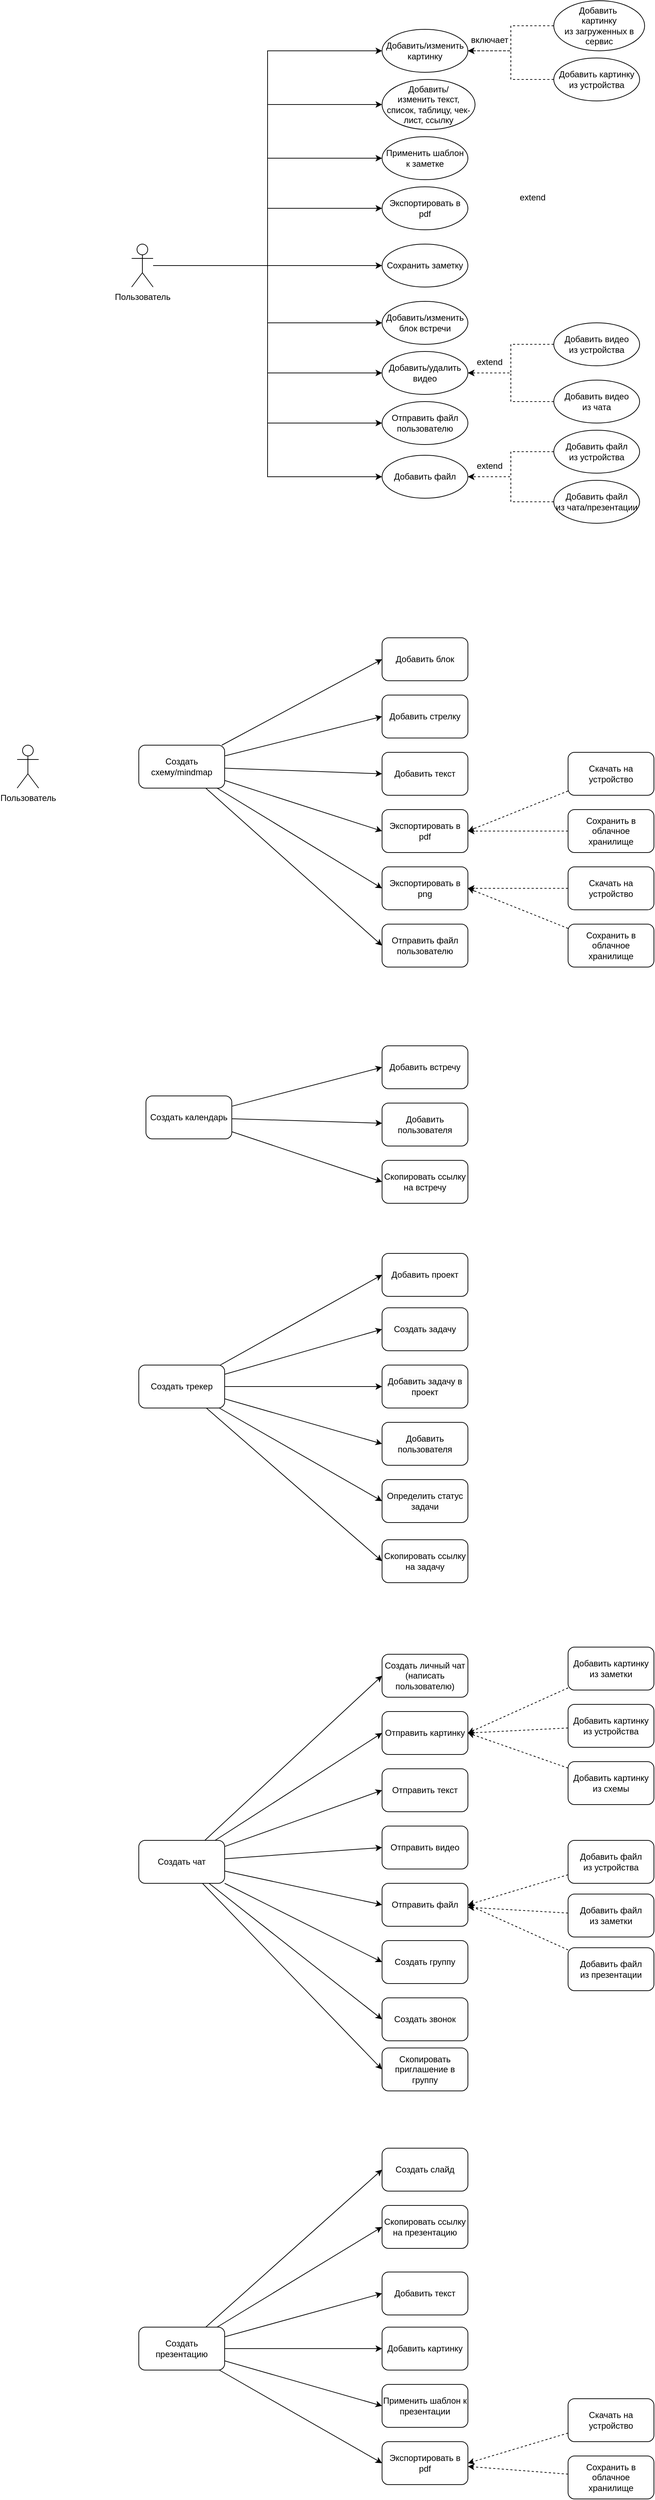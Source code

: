 <mxfile version="26.2.2" pages="13">
  <diagram name="Страница — 1" id="kbRr56y06T9Mww4hKb7D">
    <mxGraphModel dx="2069" dy="831" grid="1" gridSize="10" guides="1" tooltips="1" connect="1" arrows="1" fold="1" page="1" pageScale="1" pageWidth="827" pageHeight="1169" math="0" shadow="0">
      <root>
        <mxCell id="0" />
        <mxCell id="1" parent="0" />
        <mxCell id="aPrf5qzCtHBswZa4HXXu-5" style="edgeStyle=orthogonalEdgeStyle;rounded=0;orthogonalLoop=1;jettySize=auto;html=1;entryX=0;entryY=0.5;entryDx=0;entryDy=0;" parent="1" source="87O5Tqt2UhN89ZhJ05tP-1" target="87O5Tqt2UhN89ZhJ05tP-7" edge="1">
          <mxGeometry relative="1" as="geometry" />
        </mxCell>
        <mxCell id="aPrf5qzCtHBswZa4HXXu-6" style="edgeStyle=orthogonalEdgeStyle;rounded=0;orthogonalLoop=1;jettySize=auto;html=1;entryX=0;entryY=0.5;entryDx=0;entryDy=0;" parent="1" source="87O5Tqt2UhN89ZhJ05tP-1" target="87O5Tqt2UhN89ZhJ05tP-6" edge="1">
          <mxGeometry relative="1" as="geometry" />
        </mxCell>
        <mxCell id="aPrf5qzCtHBswZa4HXXu-8" style="edgeStyle=orthogonalEdgeStyle;rounded=0;orthogonalLoop=1;jettySize=auto;html=1;entryX=0;entryY=0.5;entryDx=0;entryDy=0;" parent="1" source="87O5Tqt2UhN89ZhJ05tP-1" target="87O5Tqt2UhN89ZhJ05tP-13" edge="1">
          <mxGeometry relative="1" as="geometry" />
        </mxCell>
        <mxCell id="aPrf5qzCtHBswZa4HXXu-9" style="edgeStyle=orthogonalEdgeStyle;rounded=0;orthogonalLoop=1;jettySize=auto;html=1;entryX=0;entryY=0.5;entryDx=0;entryDy=0;" parent="1" source="87O5Tqt2UhN89ZhJ05tP-1" target="87O5Tqt2UhN89ZhJ05tP-12" edge="1">
          <mxGeometry relative="1" as="geometry" />
        </mxCell>
        <mxCell id="aPrf5qzCtHBswZa4HXXu-10" style="edgeStyle=orthogonalEdgeStyle;rounded=0;orthogonalLoop=1;jettySize=auto;html=1;entryX=0;entryY=0.5;entryDx=0;entryDy=0;" parent="1" source="87O5Tqt2UhN89ZhJ05tP-1" target="87O5Tqt2UhN89ZhJ05tP-11" edge="1">
          <mxGeometry relative="1" as="geometry" />
        </mxCell>
        <mxCell id="aPrf5qzCtHBswZa4HXXu-11" style="edgeStyle=orthogonalEdgeStyle;rounded=0;orthogonalLoop=1;jettySize=auto;html=1;entryX=0;entryY=0.5;entryDx=0;entryDy=0;" parent="1" source="87O5Tqt2UhN89ZhJ05tP-1" target="87O5Tqt2UhN89ZhJ05tP-21" edge="1">
          <mxGeometry relative="1" as="geometry" />
        </mxCell>
        <mxCell id="aPrf5qzCtHBswZa4HXXu-12" style="edgeStyle=orthogonalEdgeStyle;rounded=0;orthogonalLoop=1;jettySize=auto;html=1;entryX=0;entryY=0.5;entryDx=0;entryDy=0;" parent="1" source="87O5Tqt2UhN89ZhJ05tP-1" target="87O5Tqt2UhN89ZhJ05tP-9" edge="1">
          <mxGeometry relative="1" as="geometry" />
        </mxCell>
        <mxCell id="aPrf5qzCtHBswZa4HXXu-13" style="edgeStyle=orthogonalEdgeStyle;rounded=0;orthogonalLoop=1;jettySize=auto;html=1;entryX=0;entryY=0.5;entryDx=0;entryDy=0;" parent="1" source="87O5Tqt2UhN89ZhJ05tP-1" target="87O5Tqt2UhN89ZhJ05tP-17" edge="1">
          <mxGeometry relative="1" as="geometry" />
        </mxCell>
        <mxCell id="aPrf5qzCtHBswZa4HXXu-14" style="edgeStyle=orthogonalEdgeStyle;rounded=0;orthogonalLoop=1;jettySize=auto;html=1;entryX=0;entryY=0.5;entryDx=0;entryDy=0;" parent="1" source="87O5Tqt2UhN89ZhJ05tP-1" target="87O5Tqt2UhN89ZhJ05tP-10" edge="1">
          <mxGeometry relative="1" as="geometry" />
        </mxCell>
        <mxCell id="87O5Tqt2UhN89ZhJ05tP-1" value="Пользователь" style="shape=umlActor;verticalLabelPosition=bottom;verticalAlign=top;html=1;outlineConnect=0;" parent="1" vertex="1">
          <mxGeometry x="80" y="350" width="30" height="60" as="geometry" />
        </mxCell>
        <mxCell id="87O5Tqt2UhN89ZhJ05tP-6" value="Добавить/&lt;div&gt;изменить текст, список, таблицу, чек-лист, ссылку&lt;/div&gt;" style="ellipse;whiteSpace=wrap;html=1;" parent="1" vertex="1">
          <mxGeometry x="430" y="120" width="130" height="70" as="geometry" />
        </mxCell>
        <mxCell id="87O5Tqt2UhN89ZhJ05tP-7" value="Добавить/изменить картинку" style="ellipse;whiteSpace=wrap;html=1;" parent="1" vertex="1">
          <mxGeometry x="430" y="50" width="120" height="60" as="geometry" />
        </mxCell>
        <mxCell id="87O5Tqt2UhN89ZhJ05tP-9" value="Добавить/удалить видео" style="ellipse;whiteSpace=wrap;html=1;" parent="1" vertex="1">
          <mxGeometry x="430" y="500" width="120" height="60" as="geometry" />
        </mxCell>
        <mxCell id="87O5Tqt2UhN89ZhJ05tP-10" value="Добавить файл" style="ellipse;whiteSpace=wrap;html=1;" parent="1" vertex="1">
          <mxGeometry x="430" y="645" width="120" height="60" as="geometry" />
        </mxCell>
        <mxCell id="87O5Tqt2UhN89ZhJ05tP-11" value="Сохранить заметку" style="ellipse;whiteSpace=wrap;html=1;" parent="1" vertex="1">
          <mxGeometry x="430" y="350" width="120" height="60" as="geometry" />
        </mxCell>
        <mxCell id="87O5Tqt2UhN89ZhJ05tP-12" value="Экспортировать в pdf" style="ellipse;whiteSpace=wrap;html=1;" parent="1" vertex="1">
          <mxGeometry x="430" y="270" width="120" height="60" as="geometry" />
        </mxCell>
        <mxCell id="87O5Tqt2UhN89ZhJ05tP-13" value="Применить шаблон&lt;div&gt;к заметке&lt;/div&gt;" style="ellipse;whiteSpace=wrap;html=1;" parent="1" vertex="1">
          <mxGeometry x="430" y="200" width="120" height="60" as="geometry" />
        </mxCell>
        <mxCell id="87O5Tqt2UhN89ZhJ05tP-17" value="Отправить файл пользователю" style="ellipse;whiteSpace=wrap;html=1;" parent="1" vertex="1">
          <mxGeometry x="430" y="570" width="120" height="60" as="geometry" />
        </mxCell>
        <mxCell id="87O5Tqt2UhN89ZhJ05tP-96" style="rounded=0;orthogonalLoop=1;jettySize=auto;html=1;entryX=0;entryY=0.5;entryDx=0;entryDy=0;" parent="1" source="87O5Tqt2UhN89ZhJ05tP-20" target="87O5Tqt2UhN89ZhJ05tP-22" edge="1">
          <mxGeometry relative="1" as="geometry" />
        </mxCell>
        <mxCell id="87O5Tqt2UhN89ZhJ05tP-97" style="rounded=0;orthogonalLoop=1;jettySize=auto;html=1;entryX=0;entryY=0.5;entryDx=0;entryDy=0;" parent="1" source="87O5Tqt2UhN89ZhJ05tP-20" target="87O5Tqt2UhN89ZhJ05tP-23" edge="1">
          <mxGeometry relative="1" as="geometry" />
        </mxCell>
        <mxCell id="87O5Tqt2UhN89ZhJ05tP-98" style="rounded=0;orthogonalLoop=1;jettySize=auto;html=1;entryX=0;entryY=0.5;entryDx=0;entryDy=0;" parent="1" source="87O5Tqt2UhN89ZhJ05tP-20" target="87O5Tqt2UhN89ZhJ05tP-24" edge="1">
          <mxGeometry relative="1" as="geometry" />
        </mxCell>
        <mxCell id="87O5Tqt2UhN89ZhJ05tP-99" style="rounded=0;orthogonalLoop=1;jettySize=auto;html=1;entryX=0;entryY=0.5;entryDx=0;entryDy=0;" parent="1" source="87O5Tqt2UhN89ZhJ05tP-20" target="87O5Tqt2UhN89ZhJ05tP-25" edge="1">
          <mxGeometry relative="1" as="geometry" />
        </mxCell>
        <mxCell id="87O5Tqt2UhN89ZhJ05tP-100" style="rounded=0;orthogonalLoop=1;jettySize=auto;html=1;entryX=0;entryY=0.5;entryDx=0;entryDy=0;" parent="1" source="87O5Tqt2UhN89ZhJ05tP-20" target="87O5Tqt2UhN89ZhJ05tP-26" edge="1">
          <mxGeometry relative="1" as="geometry" />
        </mxCell>
        <mxCell id="cyn7wy7aIn-aXNDl6ZtM-2" style="rounded=0;orthogonalLoop=1;jettySize=auto;html=1;entryX=0;entryY=0.5;entryDx=0;entryDy=0;" parent="1" source="87O5Tqt2UhN89ZhJ05tP-20" target="cyn7wy7aIn-aXNDl6ZtM-1" edge="1">
          <mxGeometry relative="1" as="geometry" />
        </mxCell>
        <mxCell id="87O5Tqt2UhN89ZhJ05tP-20" value="Создать схему/mindmap" style="rounded=1;whiteSpace=wrap;html=1;" parent="1" vertex="1">
          <mxGeometry x="90" y="1050" width="120" height="60" as="geometry" />
        </mxCell>
        <mxCell id="87O5Tqt2UhN89ZhJ05tP-21" value="Добавить/изменить блок встречи" style="ellipse;whiteSpace=wrap;html=1;" parent="1" vertex="1">
          <mxGeometry x="430" y="430" width="120" height="60" as="geometry" />
        </mxCell>
        <mxCell id="87O5Tqt2UhN89ZhJ05tP-22" value="Добавить блок" style="rounded=1;whiteSpace=wrap;html=1;" parent="1" vertex="1">
          <mxGeometry x="430" y="900" width="120" height="60" as="geometry" />
        </mxCell>
        <mxCell id="87O5Tqt2UhN89ZhJ05tP-23" value="Добавить стрелку" style="rounded=1;whiteSpace=wrap;html=1;" parent="1" vertex="1">
          <mxGeometry x="430" y="980" width="120" height="60" as="geometry" />
        </mxCell>
        <mxCell id="87O5Tqt2UhN89ZhJ05tP-24" value="Добавить текст" style="rounded=1;whiteSpace=wrap;html=1;" parent="1" vertex="1">
          <mxGeometry x="430" y="1060" width="120" height="60" as="geometry" />
        </mxCell>
        <mxCell id="87O5Tqt2UhN89ZhJ05tP-25" value="Экспортировать в pdf" style="rounded=1;whiteSpace=wrap;html=1;" parent="1" vertex="1">
          <mxGeometry x="430" y="1140" width="120" height="60" as="geometry" />
        </mxCell>
        <mxCell id="87O5Tqt2UhN89ZhJ05tP-26" value="Экспортировать в png" style="rounded=1;whiteSpace=wrap;html=1;" parent="1" vertex="1">
          <mxGeometry x="430" y="1220" width="120" height="60" as="geometry" />
        </mxCell>
        <mxCell id="87O5Tqt2UhN89ZhJ05tP-85" style="rounded=0;orthogonalLoop=1;jettySize=auto;html=1;entryX=1;entryY=0.5;entryDx=0;entryDy=0;dashed=1;exitX=0;exitY=0.5;exitDx=0;exitDy=0;edgeStyle=orthogonalEdgeStyle;" parent="1" source="87O5Tqt2UhN89ZhJ05tP-27" target="87O5Tqt2UhN89ZhJ05tP-7" edge="1">
          <mxGeometry relative="1" as="geometry" />
        </mxCell>
        <mxCell id="87O5Tqt2UhN89ZhJ05tP-27" value="Добавить картинку&lt;div&gt;из устройства&lt;/div&gt;" style="ellipse;whiteSpace=wrap;html=1;" parent="1" vertex="1">
          <mxGeometry x="670" y="90" width="120" height="60" as="geometry" />
        </mxCell>
        <mxCell id="87O5Tqt2UhN89ZhJ05tP-84" style="rounded=0;orthogonalLoop=1;jettySize=auto;html=1;entryX=1;entryY=0.5;entryDx=0;entryDy=0;dashed=1;exitX=0;exitY=0.5;exitDx=0;exitDy=0;edgeStyle=orthogonalEdgeStyle;" parent="1" source="87O5Tqt2UhN89ZhJ05tP-29" target="87O5Tqt2UhN89ZhJ05tP-7" edge="1">
          <mxGeometry relative="1" as="geometry" />
        </mxCell>
        <mxCell id="87O5Tqt2UhN89ZhJ05tP-29" value="Добавить&amp;nbsp;&lt;div&gt;картинку&lt;div&gt;из загруженных в сервис&lt;/div&gt;&lt;/div&gt;" style="ellipse;whiteSpace=wrap;html=1;" parent="1" vertex="1">
          <mxGeometry x="670" y="10" width="127" height="70" as="geometry" />
        </mxCell>
        <mxCell id="87O5Tqt2UhN89ZhJ05tP-92" style="rounded=0;orthogonalLoop=1;jettySize=auto;html=1;entryX=1;entryY=0.5;entryDx=0;entryDy=0;dashed=1;exitX=0;exitY=0.5;exitDx=0;exitDy=0;edgeStyle=orthogonalEdgeStyle;" parent="1" source="87O5Tqt2UhN89ZhJ05tP-35" target="87O5Tqt2UhN89ZhJ05tP-9" edge="1">
          <mxGeometry relative="1" as="geometry" />
        </mxCell>
        <mxCell id="87O5Tqt2UhN89ZhJ05tP-35" value="Добавить видео&lt;div&gt;из устройства&lt;/div&gt;" style="ellipse;whiteSpace=wrap;html=1;" parent="1" vertex="1">
          <mxGeometry x="670" y="460" width="120" height="60" as="geometry" />
        </mxCell>
        <mxCell id="87O5Tqt2UhN89ZhJ05tP-93" style="rounded=0;orthogonalLoop=1;jettySize=auto;html=1;entryX=1;entryY=0.5;entryDx=0;entryDy=0;dashed=1;edgeStyle=orthogonalEdgeStyle;" parent="1" source="87O5Tqt2UhN89ZhJ05tP-36" target="87O5Tqt2UhN89ZhJ05tP-9" edge="1">
          <mxGeometry relative="1" as="geometry" />
        </mxCell>
        <mxCell id="87O5Tqt2UhN89ZhJ05tP-36" value="Добавить видео&lt;div&gt;из чата&lt;/div&gt;" style="ellipse;whiteSpace=wrap;html=1;" parent="1" vertex="1">
          <mxGeometry x="670" y="540" width="120" height="60" as="geometry" />
        </mxCell>
        <mxCell id="87O5Tqt2UhN89ZhJ05tP-94" style="rounded=0;orthogonalLoop=1;jettySize=auto;html=1;entryX=1;entryY=0.5;entryDx=0;entryDy=0;exitX=0;exitY=0.5;exitDx=0;exitDy=0;dashed=1;edgeStyle=orthogonalEdgeStyle;" parent="1" source="87O5Tqt2UhN89ZhJ05tP-37" target="87O5Tqt2UhN89ZhJ05tP-10" edge="1">
          <mxGeometry relative="1" as="geometry" />
        </mxCell>
        <mxCell id="87O5Tqt2UhN89ZhJ05tP-37" value="Добавить файл&lt;div&gt;из устройства&lt;br&gt;&lt;/div&gt;" style="ellipse;whiteSpace=wrap;html=1;" parent="1" vertex="1">
          <mxGeometry x="670" y="610" width="120" height="60" as="geometry" />
        </mxCell>
        <mxCell id="87O5Tqt2UhN89ZhJ05tP-95" style="rounded=0;orthogonalLoop=1;jettySize=auto;html=1;entryX=1;entryY=0.5;entryDx=0;entryDy=0;dashed=1;edgeStyle=orthogonalEdgeStyle;" parent="1" source="87O5Tqt2UhN89ZhJ05tP-38" target="87O5Tqt2UhN89ZhJ05tP-10" edge="1">
          <mxGeometry relative="1" as="geometry" />
        </mxCell>
        <mxCell id="87O5Tqt2UhN89ZhJ05tP-38" value="Добавить файл&lt;div&gt;из чата/презентации&lt;br&gt;&lt;/div&gt;" style="ellipse;whiteSpace=wrap;html=1;" parent="1" vertex="1">
          <mxGeometry x="670" y="680" width="120" height="60" as="geometry" />
        </mxCell>
        <mxCell id="87O5Tqt2UhN89ZhJ05tP-101" style="rounded=0;orthogonalLoop=1;jettySize=auto;html=1;entryX=0;entryY=0.5;entryDx=0;entryDy=0;" parent="1" source="87O5Tqt2UhN89ZhJ05tP-39" target="87O5Tqt2UhN89ZhJ05tP-40" edge="1">
          <mxGeometry relative="1" as="geometry" />
        </mxCell>
        <mxCell id="87O5Tqt2UhN89ZhJ05tP-102" style="rounded=0;orthogonalLoop=1;jettySize=auto;html=1;" parent="1" source="87O5Tqt2UhN89ZhJ05tP-39" target="87O5Tqt2UhN89ZhJ05tP-41" edge="1">
          <mxGeometry relative="1" as="geometry" />
        </mxCell>
        <mxCell id="87O5Tqt2UhN89ZhJ05tP-103" style="rounded=0;orthogonalLoop=1;jettySize=auto;html=1;entryX=0;entryY=0.5;entryDx=0;entryDy=0;" parent="1" source="87O5Tqt2UhN89ZhJ05tP-39" target="87O5Tqt2UhN89ZhJ05tP-42" edge="1">
          <mxGeometry relative="1" as="geometry" />
        </mxCell>
        <mxCell id="87O5Tqt2UhN89ZhJ05tP-39" value="Создать календарь" style="rounded=1;whiteSpace=wrap;html=1;" parent="1" vertex="1">
          <mxGeometry x="100" y="1540" width="120" height="60" as="geometry" />
        </mxCell>
        <mxCell id="87O5Tqt2UhN89ZhJ05tP-40" value="Добавить встречу" style="rounded=1;whiteSpace=wrap;html=1;" parent="1" vertex="1">
          <mxGeometry x="430" y="1470" width="120" height="60" as="geometry" />
        </mxCell>
        <mxCell id="87O5Tqt2UhN89ZhJ05tP-41" value="Добавить пользователя" style="rounded=1;whiteSpace=wrap;html=1;" parent="1" vertex="1">
          <mxGeometry x="430" y="1550" width="120" height="60" as="geometry" />
        </mxCell>
        <mxCell id="87O5Tqt2UhN89ZhJ05tP-42" value="Скопировать ссылку на встречу" style="rounded=1;whiteSpace=wrap;html=1;" parent="1" vertex="1">
          <mxGeometry x="430" y="1630" width="120" height="60" as="geometry" />
        </mxCell>
        <mxCell id="87O5Tqt2UhN89ZhJ05tP-104" style="rounded=0;orthogonalLoop=1;jettySize=auto;html=1;entryX=0;entryY=0.5;entryDx=0;entryDy=0;" parent="1" source="87O5Tqt2UhN89ZhJ05tP-43" target="87O5Tqt2UhN89ZhJ05tP-44" edge="1">
          <mxGeometry relative="1" as="geometry" />
        </mxCell>
        <mxCell id="87O5Tqt2UhN89ZhJ05tP-105" style="rounded=0;orthogonalLoop=1;jettySize=auto;html=1;entryX=0;entryY=0.5;entryDx=0;entryDy=0;" parent="1" source="87O5Tqt2UhN89ZhJ05tP-43" target="87O5Tqt2UhN89ZhJ05tP-47" edge="1">
          <mxGeometry relative="1" as="geometry" />
        </mxCell>
        <mxCell id="87O5Tqt2UhN89ZhJ05tP-106" style="rounded=0;orthogonalLoop=1;jettySize=auto;html=1;entryX=0;entryY=0.5;entryDx=0;entryDy=0;" parent="1" source="87O5Tqt2UhN89ZhJ05tP-43" target="87O5Tqt2UhN89ZhJ05tP-45" edge="1">
          <mxGeometry relative="1" as="geometry" />
        </mxCell>
        <mxCell id="87O5Tqt2UhN89ZhJ05tP-107" style="rounded=0;orthogonalLoop=1;jettySize=auto;html=1;entryX=0;entryY=0.5;entryDx=0;entryDy=0;" parent="1" source="87O5Tqt2UhN89ZhJ05tP-43" target="87O5Tqt2UhN89ZhJ05tP-48" edge="1">
          <mxGeometry relative="1" as="geometry" />
        </mxCell>
        <mxCell id="87O5Tqt2UhN89ZhJ05tP-108" style="rounded=0;orthogonalLoop=1;jettySize=auto;html=1;entryX=0;entryY=0.5;entryDx=0;entryDy=0;" parent="1" source="87O5Tqt2UhN89ZhJ05tP-43" target="87O5Tqt2UhN89ZhJ05tP-49" edge="1">
          <mxGeometry relative="1" as="geometry" />
        </mxCell>
        <mxCell id="cyn7wy7aIn-aXNDl6ZtM-18" style="rounded=0;orthogonalLoop=1;jettySize=auto;html=1;entryX=0;entryY=0.5;entryDx=0;entryDy=0;" parent="1" source="87O5Tqt2UhN89ZhJ05tP-43" target="cyn7wy7aIn-aXNDl6ZtM-17" edge="1">
          <mxGeometry relative="1" as="geometry" />
        </mxCell>
        <mxCell id="87O5Tqt2UhN89ZhJ05tP-43" value="Создать трекер" style="rounded=1;whiteSpace=wrap;html=1;" parent="1" vertex="1">
          <mxGeometry x="90" y="1916" width="120" height="60" as="geometry" />
        </mxCell>
        <mxCell id="87O5Tqt2UhN89ZhJ05tP-44" value="Добавить проект" style="rounded=1;whiteSpace=wrap;html=1;" parent="1" vertex="1">
          <mxGeometry x="430" y="1760" width="120" height="60" as="geometry" />
        </mxCell>
        <mxCell id="87O5Tqt2UhN89ZhJ05tP-45" value="&lt;span style=&quot;color: rgb(0, 0, 0); font-family: Helvetica; font-size: 12px; font-style: normal; font-variant-ligatures: normal; font-variant-caps: normal; font-weight: 400; letter-spacing: normal; orphans: 2; text-align: center; text-indent: 0px; text-transform: none; widows: 2; word-spacing: 0px; -webkit-text-stroke-width: 0px; white-space: normal; background-color: rgb(251, 251, 251); text-decoration-thickness: initial; text-decoration-style: initial; text-decoration-color: initial; display: inline !important; float: none;&quot;&gt;Добавить задачу в проект&lt;/span&gt;" style="rounded=1;whiteSpace=wrap;html=1;" parent="1" vertex="1">
          <mxGeometry x="430" y="1916" width="120" height="60" as="geometry" />
        </mxCell>
        <mxCell id="87O5Tqt2UhN89ZhJ05tP-47" value="&lt;span style=&quot;color: rgb(0, 0, 0); font-family: Helvetica; font-size: 12px; font-style: normal; font-variant-ligatures: normal; font-variant-caps: normal; font-weight: 400; letter-spacing: normal; orphans: 2; text-align: center; text-indent: 0px; text-transform: none; widows: 2; word-spacing: 0px; -webkit-text-stroke-width: 0px; white-space: normal; background-color: rgb(251, 251, 251); text-decoration-thickness: initial; text-decoration-style: initial; text-decoration-color: initial; display: inline !important; float: none;&quot;&gt;Создать задачу&lt;/span&gt;" style="rounded=1;whiteSpace=wrap;html=1;" parent="1" vertex="1">
          <mxGeometry x="430" y="1836" width="120" height="60" as="geometry" />
        </mxCell>
        <mxCell id="87O5Tqt2UhN89ZhJ05tP-48" value="&lt;span style=&quot;color: rgb(0, 0, 0); font-family: Helvetica; font-size: 12px; font-style: normal; font-variant-ligatures: normal; font-variant-caps: normal; font-weight: 400; letter-spacing: normal; orphans: 2; text-align: center; text-indent: 0px; text-transform: none; widows: 2; word-spacing: 0px; -webkit-text-stroke-width: 0px; white-space: normal; background-color: rgb(251, 251, 251); text-decoration-thickness: initial; text-decoration-style: initial; text-decoration-color: initial; display: inline !important; float: none;&quot;&gt;Добавить пользователя&lt;/span&gt;" style="rounded=1;whiteSpace=wrap;html=1;" parent="1" vertex="1">
          <mxGeometry x="430" y="1996" width="120" height="60" as="geometry" />
        </mxCell>
        <mxCell id="87O5Tqt2UhN89ZhJ05tP-49" value="&lt;span style=&quot;color: rgb(0, 0, 0); font-family: Helvetica; font-size: 12px; font-style: normal; font-variant-ligatures: normal; font-variant-caps: normal; font-weight: 400; letter-spacing: normal; orphans: 2; text-align: center; text-indent: 0px; text-transform: none; widows: 2; word-spacing: 0px; -webkit-text-stroke-width: 0px; white-space: normal; background-color: rgb(251, 251, 251); text-decoration-thickness: initial; text-decoration-style: initial; text-decoration-color: initial; display: inline !important; float: none;&quot;&gt;Определить статус задачи&lt;/span&gt;" style="rounded=1;whiteSpace=wrap;html=1;" parent="1" vertex="1">
          <mxGeometry x="430" y="2076" width="120" height="60" as="geometry" />
        </mxCell>
        <mxCell id="87O5Tqt2UhN89ZhJ05tP-109" style="rounded=0;orthogonalLoop=1;jettySize=auto;html=1;entryX=0;entryY=0.5;entryDx=0;entryDy=0;" parent="1" source="87O5Tqt2UhN89ZhJ05tP-50" target="87O5Tqt2UhN89ZhJ05tP-51" edge="1">
          <mxGeometry relative="1" as="geometry" />
        </mxCell>
        <mxCell id="87O5Tqt2UhN89ZhJ05tP-110" style="rounded=0;orthogonalLoop=1;jettySize=auto;html=1;entryX=0;entryY=0.5;entryDx=0;entryDy=0;" parent="1" source="87O5Tqt2UhN89ZhJ05tP-50" target="87O5Tqt2UhN89ZhJ05tP-52" edge="1">
          <mxGeometry relative="1" as="geometry" />
        </mxCell>
        <mxCell id="87O5Tqt2UhN89ZhJ05tP-111" style="rounded=0;orthogonalLoop=1;jettySize=auto;html=1;entryX=0;entryY=0.5;entryDx=0;entryDy=0;" parent="1" source="87O5Tqt2UhN89ZhJ05tP-50" target="87O5Tqt2UhN89ZhJ05tP-53" edge="1">
          <mxGeometry relative="1" as="geometry" />
        </mxCell>
        <mxCell id="87O5Tqt2UhN89ZhJ05tP-112" style="rounded=0;orthogonalLoop=1;jettySize=auto;html=1;entryX=0;entryY=0.5;entryDx=0;entryDy=0;" parent="1" source="87O5Tqt2UhN89ZhJ05tP-50" target="87O5Tqt2UhN89ZhJ05tP-54" edge="1">
          <mxGeometry relative="1" as="geometry" />
        </mxCell>
        <mxCell id="87O5Tqt2UhN89ZhJ05tP-113" style="rounded=0;orthogonalLoop=1;jettySize=auto;html=1;entryX=0;entryY=0.5;entryDx=0;entryDy=0;" parent="1" source="87O5Tqt2UhN89ZhJ05tP-50" target="87O5Tqt2UhN89ZhJ05tP-55" edge="1">
          <mxGeometry relative="1" as="geometry" />
        </mxCell>
        <mxCell id="87O5Tqt2UhN89ZhJ05tP-114" style="rounded=0;orthogonalLoop=1;jettySize=auto;html=1;entryX=0;entryY=0.5;entryDx=0;entryDy=0;" parent="1" source="87O5Tqt2UhN89ZhJ05tP-50" target="87O5Tqt2UhN89ZhJ05tP-56" edge="1">
          <mxGeometry relative="1" as="geometry" />
        </mxCell>
        <mxCell id="87O5Tqt2UhN89ZhJ05tP-115" style="rounded=0;orthogonalLoop=1;jettySize=auto;html=1;entryX=0;entryY=0.5;entryDx=0;entryDy=0;" parent="1" source="87O5Tqt2UhN89ZhJ05tP-50" target="87O5Tqt2UhN89ZhJ05tP-57" edge="1">
          <mxGeometry relative="1" as="geometry" />
        </mxCell>
        <mxCell id="cyn7wy7aIn-aXNDl6ZtM-28" style="rounded=0;orthogonalLoop=1;jettySize=auto;html=1;entryX=0;entryY=0.5;entryDx=0;entryDy=0;" parent="1" source="87O5Tqt2UhN89ZhJ05tP-50" target="cyn7wy7aIn-aXNDl6ZtM-27" edge="1">
          <mxGeometry relative="1" as="geometry" />
        </mxCell>
        <mxCell id="87O5Tqt2UhN89ZhJ05tP-50" value="Создать чат" style="rounded=1;whiteSpace=wrap;html=1;" parent="1" vertex="1">
          <mxGeometry x="90" y="2580" width="120" height="60" as="geometry" />
        </mxCell>
        <mxCell id="87O5Tqt2UhN89ZhJ05tP-51" value="Создать личный чат (написать пользователю)" style="rounded=1;whiteSpace=wrap;html=1;" parent="1" vertex="1">
          <mxGeometry x="430" y="2320" width="120" height="60" as="geometry" />
        </mxCell>
        <mxCell id="87O5Tqt2UhN89ZhJ05tP-52" value="Отправить картинку" style="rounded=1;whiteSpace=wrap;html=1;" parent="1" vertex="1">
          <mxGeometry x="430" y="2400" width="120" height="60" as="geometry" />
        </mxCell>
        <mxCell id="87O5Tqt2UhN89ZhJ05tP-53" value="Отправить текст" style="rounded=1;whiteSpace=wrap;html=1;" parent="1" vertex="1">
          <mxGeometry x="430" y="2480" width="120" height="60" as="geometry" />
        </mxCell>
        <mxCell id="87O5Tqt2UhN89ZhJ05tP-54" value="Отправить видео" style="rounded=1;whiteSpace=wrap;html=1;" parent="1" vertex="1">
          <mxGeometry x="430" y="2560" width="120" height="60" as="geometry" />
        </mxCell>
        <mxCell id="87O5Tqt2UhN89ZhJ05tP-55" value="Отправить файл" style="rounded=1;whiteSpace=wrap;html=1;" parent="1" vertex="1">
          <mxGeometry x="430" y="2640" width="120" height="60" as="geometry" />
        </mxCell>
        <mxCell id="87O5Tqt2UhN89ZhJ05tP-56" value="Создать группу" style="rounded=1;whiteSpace=wrap;html=1;" parent="1" vertex="1">
          <mxGeometry x="430" y="2720" width="120" height="60" as="geometry" />
        </mxCell>
        <mxCell id="87O5Tqt2UhN89ZhJ05tP-57" value="Создать звонок" style="rounded=1;whiteSpace=wrap;html=1;" parent="1" vertex="1">
          <mxGeometry x="430" y="2800" width="120" height="60" as="geometry" />
        </mxCell>
        <mxCell id="87O5Tqt2UhN89ZhJ05tP-116" style="rounded=0;orthogonalLoop=1;jettySize=auto;html=1;entryX=0;entryY=0.5;entryDx=0;entryDy=0;" parent="1" source="87O5Tqt2UhN89ZhJ05tP-58" target="87O5Tqt2UhN89ZhJ05tP-59" edge="1">
          <mxGeometry relative="1" as="geometry" />
        </mxCell>
        <mxCell id="87O5Tqt2UhN89ZhJ05tP-117" style="rounded=0;orthogonalLoop=1;jettySize=auto;html=1;entryX=0;entryY=0.5;entryDx=0;entryDy=0;" parent="1" source="87O5Tqt2UhN89ZhJ05tP-58" target="87O5Tqt2UhN89ZhJ05tP-60" edge="1">
          <mxGeometry relative="1" as="geometry" />
        </mxCell>
        <mxCell id="87O5Tqt2UhN89ZhJ05tP-118" style="rounded=0;orthogonalLoop=1;jettySize=auto;html=1;entryX=0;entryY=0.5;entryDx=0;entryDy=0;" parent="1" source="87O5Tqt2UhN89ZhJ05tP-58" target="87O5Tqt2UhN89ZhJ05tP-61" edge="1">
          <mxGeometry relative="1" as="geometry" />
        </mxCell>
        <mxCell id="87O5Tqt2UhN89ZhJ05tP-119" style="rounded=0;orthogonalLoop=1;jettySize=auto;html=1;entryX=0;entryY=0.5;entryDx=0;entryDy=0;" parent="1" source="87O5Tqt2UhN89ZhJ05tP-58" target="87O5Tqt2UhN89ZhJ05tP-62" edge="1">
          <mxGeometry relative="1" as="geometry" />
        </mxCell>
        <mxCell id="87O5Tqt2UhN89ZhJ05tP-120" style="rounded=0;orthogonalLoop=1;jettySize=auto;html=1;entryX=0;entryY=0.5;entryDx=0;entryDy=0;" parent="1" source="87O5Tqt2UhN89ZhJ05tP-58" target="87O5Tqt2UhN89ZhJ05tP-63" edge="1">
          <mxGeometry relative="1" as="geometry" />
        </mxCell>
        <mxCell id="cyn7wy7aIn-aXNDl6ZtM-40" style="rounded=0;orthogonalLoop=1;jettySize=auto;html=1;entryX=0;entryY=0.5;entryDx=0;entryDy=0;" parent="1" source="87O5Tqt2UhN89ZhJ05tP-58" target="cyn7wy7aIn-aXNDl6ZtM-39" edge="1">
          <mxGeometry relative="1" as="geometry" />
        </mxCell>
        <mxCell id="87O5Tqt2UhN89ZhJ05tP-58" value="Создать презентацию" style="rounded=1;whiteSpace=wrap;html=1;" parent="1" vertex="1">
          <mxGeometry x="90" y="3260" width="120" height="60" as="geometry" />
        </mxCell>
        <mxCell id="87O5Tqt2UhN89ZhJ05tP-59" value="Создать слайд" style="rounded=1;whiteSpace=wrap;html=1;" parent="1" vertex="1">
          <mxGeometry x="430" y="3010" width="120" height="60" as="geometry" />
        </mxCell>
        <mxCell id="87O5Tqt2UhN89ZhJ05tP-60" value="Добавить текст" style="rounded=1;whiteSpace=wrap;html=1;" parent="1" vertex="1">
          <mxGeometry x="430" y="3183" width="120" height="60" as="geometry" />
        </mxCell>
        <mxCell id="87O5Tqt2UhN89ZhJ05tP-61" value="Добавить картинку" style="rounded=1;whiteSpace=wrap;html=1;" parent="1" vertex="1">
          <mxGeometry x="430" y="3260" width="120" height="60" as="geometry" />
        </mxCell>
        <mxCell id="87O5Tqt2UhN89ZhJ05tP-62" value="Применить шаблон к презентации" style="rounded=1;whiteSpace=wrap;html=1;" parent="1" vertex="1">
          <mxGeometry x="430" y="3340" width="120" height="60" as="geometry" />
        </mxCell>
        <mxCell id="87O5Tqt2UhN89ZhJ05tP-63" value="Экспортировать в pdf" style="rounded=1;whiteSpace=wrap;html=1;" parent="1" vertex="1">
          <mxGeometry x="430" y="3420" width="120" height="60" as="geometry" />
        </mxCell>
        <mxCell id="cyn7wy7aIn-aXNDl6ZtM-1" value="Отправить файл&lt;div&gt;пользователю&lt;/div&gt;" style="rounded=1;whiteSpace=wrap;html=1;" parent="1" vertex="1">
          <mxGeometry x="430" y="1300" width="120" height="60" as="geometry" />
        </mxCell>
        <mxCell id="cyn7wy7aIn-aXNDl6ZtM-12" style="rounded=0;orthogonalLoop=1;jettySize=auto;html=1;entryX=1;entryY=0.5;entryDx=0;entryDy=0;dashed=1;" parent="1" source="cyn7wy7aIn-aXNDl6ZtM-3" target="87O5Tqt2UhN89ZhJ05tP-25" edge="1">
          <mxGeometry relative="1" as="geometry" />
        </mxCell>
        <mxCell id="cyn7wy7aIn-aXNDl6ZtM-3" value="Скачать на устройство" style="rounded=1;whiteSpace=wrap;html=1;" parent="1" vertex="1">
          <mxGeometry x="690" y="1060" width="120" height="60" as="geometry" />
        </mxCell>
        <mxCell id="cyn7wy7aIn-aXNDl6ZtM-13" style="rounded=0;orthogonalLoop=1;jettySize=auto;html=1;dashed=1;" parent="1" source="cyn7wy7aIn-aXNDl6ZtM-4" target="87O5Tqt2UhN89ZhJ05tP-25" edge="1">
          <mxGeometry relative="1" as="geometry" />
        </mxCell>
        <mxCell id="cyn7wy7aIn-aXNDl6ZtM-4" value="Сохранить в облачное хранилище" style="rounded=1;whiteSpace=wrap;html=1;" parent="1" vertex="1">
          <mxGeometry x="690" y="1140" width="120" height="60" as="geometry" />
        </mxCell>
        <mxCell id="cyn7wy7aIn-aXNDl6ZtM-14" style="rounded=0;orthogonalLoop=1;jettySize=auto;html=1;entryX=1;entryY=0.5;entryDx=0;entryDy=0;dashed=1;" parent="1" source="cyn7wy7aIn-aXNDl6ZtM-6" target="87O5Tqt2UhN89ZhJ05tP-26" edge="1">
          <mxGeometry relative="1" as="geometry" />
        </mxCell>
        <mxCell id="cyn7wy7aIn-aXNDl6ZtM-6" value="Скачать на устройство" style="rounded=1;whiteSpace=wrap;html=1;" parent="1" vertex="1">
          <mxGeometry x="690" y="1220" width="120" height="60" as="geometry" />
        </mxCell>
        <mxCell id="cyn7wy7aIn-aXNDl6ZtM-15" style="rounded=0;orthogonalLoop=1;jettySize=auto;html=1;entryX=1;entryY=0.5;entryDx=0;entryDy=0;dashed=1;" parent="1" source="cyn7wy7aIn-aXNDl6ZtM-7" target="87O5Tqt2UhN89ZhJ05tP-26" edge="1">
          <mxGeometry relative="1" as="geometry" />
        </mxCell>
        <mxCell id="cyn7wy7aIn-aXNDl6ZtM-7" value="Сохранить в облачное хранилище" style="rounded=1;whiteSpace=wrap;html=1;" parent="1" vertex="1">
          <mxGeometry x="690" y="1300" width="120" height="60" as="geometry" />
        </mxCell>
        <mxCell id="cyn7wy7aIn-aXNDl6ZtM-17" value="Скопировать ссылку на задачу" style="rounded=1;whiteSpace=wrap;html=1;" parent="1" vertex="1">
          <mxGeometry x="430" y="2160" width="120" height="60" as="geometry" />
        </mxCell>
        <mxCell id="cyn7wy7aIn-aXNDl6ZtM-30" style="rounded=0;orthogonalLoop=1;jettySize=auto;html=1;entryX=1;entryY=0.5;entryDx=0;entryDy=0;dashed=1;" parent="1" source="cyn7wy7aIn-aXNDl6ZtM-19" target="87O5Tqt2UhN89ZhJ05tP-52" edge="1">
          <mxGeometry relative="1" as="geometry" />
        </mxCell>
        <mxCell id="cyn7wy7aIn-aXNDl6ZtM-19" value="Добавить картинку&lt;div&gt;из устройства&lt;/div&gt;" style="rounded=1;whiteSpace=wrap;html=1;" parent="1" vertex="1">
          <mxGeometry x="690" y="2390" width="120" height="60" as="geometry" />
        </mxCell>
        <mxCell id="cyn7wy7aIn-aXNDl6ZtM-31" style="rounded=0;orthogonalLoop=1;jettySize=auto;html=1;dashed=1;entryX=1;entryY=0.5;entryDx=0;entryDy=0;" parent="1" source="cyn7wy7aIn-aXNDl6ZtM-20" target="87O5Tqt2UhN89ZhJ05tP-52" edge="1">
          <mxGeometry relative="1" as="geometry" />
        </mxCell>
        <mxCell id="cyn7wy7aIn-aXNDl6ZtM-20" value="Добавить картинку&lt;div&gt;из схемы&lt;/div&gt;" style="rounded=1;whiteSpace=wrap;html=1;" parent="1" vertex="1">
          <mxGeometry x="690" y="2470" width="120" height="60" as="geometry" />
        </mxCell>
        <mxCell id="cyn7wy7aIn-aXNDl6ZtM-29" style="rounded=0;orthogonalLoop=1;jettySize=auto;html=1;entryX=1;entryY=0.5;entryDx=0;entryDy=0;dashed=1;" parent="1" source="cyn7wy7aIn-aXNDl6ZtM-21" target="87O5Tqt2UhN89ZhJ05tP-52" edge="1">
          <mxGeometry relative="1" as="geometry" />
        </mxCell>
        <mxCell id="cyn7wy7aIn-aXNDl6ZtM-21" value="Добавить картинку&lt;div&gt;из заметки&lt;/div&gt;" style="rounded=1;whiteSpace=wrap;html=1;" parent="1" vertex="1">
          <mxGeometry x="690" y="2310" width="120" height="60" as="geometry" />
        </mxCell>
        <mxCell id="cyn7wy7aIn-aXNDl6ZtM-32" style="rounded=0;orthogonalLoop=1;jettySize=auto;html=1;entryX=1;entryY=0.5;entryDx=0;entryDy=0;dashed=1;" parent="1" source="cyn7wy7aIn-aXNDl6ZtM-24" target="87O5Tqt2UhN89ZhJ05tP-55" edge="1">
          <mxGeometry relative="1" as="geometry" />
        </mxCell>
        <mxCell id="cyn7wy7aIn-aXNDl6ZtM-24" value="Добавить файл&lt;div&gt;из устройства&lt;br&gt;&lt;/div&gt;" style="rounded=1;whiteSpace=wrap;html=1;" parent="1" vertex="1">
          <mxGeometry x="690" y="2580" width="120" height="60" as="geometry" />
        </mxCell>
        <mxCell id="cyn7wy7aIn-aXNDl6ZtM-33" style="rounded=0;orthogonalLoop=1;jettySize=auto;html=1;dashed=1;" parent="1" source="cyn7wy7aIn-aXNDl6ZtM-25" target="87O5Tqt2UhN89ZhJ05tP-55" edge="1">
          <mxGeometry relative="1" as="geometry" />
        </mxCell>
        <mxCell id="cyn7wy7aIn-aXNDl6ZtM-25" value="Добавить файл&lt;div&gt;из заметки&lt;br&gt;&lt;/div&gt;" style="rounded=1;whiteSpace=wrap;html=1;" parent="1" vertex="1">
          <mxGeometry x="690" y="2655" width="120" height="60" as="geometry" />
        </mxCell>
        <mxCell id="cyn7wy7aIn-aXNDl6ZtM-34" style="rounded=0;orthogonalLoop=1;jettySize=auto;html=1;entryX=1;entryY=0.5;entryDx=0;entryDy=0;dashed=1;" parent="1" source="cyn7wy7aIn-aXNDl6ZtM-26" target="87O5Tqt2UhN89ZhJ05tP-55" edge="1">
          <mxGeometry relative="1" as="geometry" />
        </mxCell>
        <mxCell id="cyn7wy7aIn-aXNDl6ZtM-26" value="Добавить файл&lt;div&gt;из презентации&lt;br&gt;&lt;/div&gt;" style="rounded=1;whiteSpace=wrap;html=1;" parent="1" vertex="1">
          <mxGeometry x="690" y="2730" width="120" height="60" as="geometry" />
        </mxCell>
        <mxCell id="cyn7wy7aIn-aXNDl6ZtM-27" value="Скопировать приглашение в группу" style="rounded=1;whiteSpace=wrap;html=1;" parent="1" vertex="1">
          <mxGeometry x="430" y="2870" width="120" height="60" as="geometry" />
        </mxCell>
        <mxCell id="cyn7wy7aIn-aXNDl6ZtM-37" style="rounded=0;orthogonalLoop=1;jettySize=auto;html=1;entryX=1;entryY=0.5;entryDx=0;entryDy=0;dashed=1;" parent="1" source="cyn7wy7aIn-aXNDl6ZtM-35" target="87O5Tqt2UhN89ZhJ05tP-63" edge="1">
          <mxGeometry relative="1" as="geometry" />
        </mxCell>
        <mxCell id="cyn7wy7aIn-aXNDl6ZtM-35" value="Скачать на устройство" style="rounded=1;whiteSpace=wrap;html=1;" parent="1" vertex="1">
          <mxGeometry x="690" y="3360" width="120" height="60" as="geometry" />
        </mxCell>
        <mxCell id="cyn7wy7aIn-aXNDl6ZtM-38" style="rounded=0;orthogonalLoop=1;jettySize=auto;html=1;dashed=1;" parent="1" source="cyn7wy7aIn-aXNDl6ZtM-36" target="87O5Tqt2UhN89ZhJ05tP-63" edge="1">
          <mxGeometry relative="1" as="geometry" />
        </mxCell>
        <mxCell id="cyn7wy7aIn-aXNDl6ZtM-36" value="Сохранить в облачное хранилище" style="rounded=1;whiteSpace=wrap;html=1;" parent="1" vertex="1">
          <mxGeometry x="690" y="3440" width="120" height="60" as="geometry" />
        </mxCell>
        <mxCell id="cyn7wy7aIn-aXNDl6ZtM-39" value="Скопировать ссылку на презентацию" style="rounded=1;whiteSpace=wrap;html=1;" parent="1" vertex="1">
          <mxGeometry x="430" y="3090" width="120" height="60" as="geometry" />
        </mxCell>
        <mxCell id="aPrf5qzCtHBswZa4HXXu-3" value="Пользователь" style="shape=umlActor;verticalLabelPosition=bottom;verticalAlign=top;html=1;outlineConnect=0;" parent="1" vertex="1">
          <mxGeometry x="-80" y="1050" width="30" height="60" as="geometry" />
        </mxCell>
        <mxCell id="aPrf5qzCtHBswZa4HXXu-16" value="extend" style="text;html=1;align=center;verticalAlign=middle;resizable=0;points=[];autosize=1;strokeColor=none;fillColor=none;" parent="1" vertex="1">
          <mxGeometry x="610" y="270" width="60" height="30" as="geometry" />
        </mxCell>
        <mxCell id="aPrf5qzCtHBswZa4HXXu-17" value="extend" style="text;html=1;align=center;verticalAlign=middle;resizable=0;points=[];autosize=1;strokeColor=none;fillColor=none;" parent="1" vertex="1">
          <mxGeometry x="550" y="500" width="60" height="30" as="geometry" />
        </mxCell>
        <mxCell id="aPrf5qzCtHBswZa4HXXu-18" value="extend" style="text;html=1;align=center;verticalAlign=middle;resizable=0;points=[];autosize=1;strokeColor=none;fillColor=none;" parent="1" vertex="1">
          <mxGeometry x="550" y="645" width="60" height="30" as="geometry" />
        </mxCell>
        <mxCell id="bwlsVyrWhUpWKlV9M1K4-1" value="включает" style="text;html=1;align=center;verticalAlign=middle;resizable=0;points=[];autosize=1;strokeColor=none;fillColor=none;" vertex="1" parent="1">
          <mxGeometry x="540" y="50" width="80" height="30" as="geometry" />
        </mxCell>
      </root>
    </mxGraphModel>
  </diagram>
  <diagram id="gvvzYuh55cslttOli6g2" name="Общее">
    <mxGraphModel dx="2063" dy="-333" grid="1" gridSize="10" guides="1" tooltips="1" connect="1" arrows="1" fold="1" page="1" pageScale="1" pageWidth="827" pageHeight="1169" math="0" shadow="0">
      <root>
        <mxCell id="0" />
        <mxCell id="1" parent="0" />
        <mxCell id="ss_T2kOTJjRrgBLmFv3Y-6" style="edgeStyle=orthogonalEdgeStyle;rounded=0;orthogonalLoop=1;jettySize=auto;html=1;endArrow=block;endFill=0;" parent="1" source="AHbPcwN3WblDy4KL1ZrX-1" edge="1">
          <mxGeometry relative="1" as="geometry">
            <mxPoint x="-465" y="1390" as="targetPoint" />
          </mxGeometry>
        </mxCell>
        <mxCell id="ss_T2kOTJjRrgBLmFv3Y-13" style="rounded=0;orthogonalLoop=1;jettySize=auto;html=1;entryX=0;entryY=0.5;entryDx=0;entryDy=0;" parent="1" source="AHbPcwN3WblDy4KL1ZrX-1" target="ss_T2kOTJjRrgBLmFv3Y-7" edge="1">
          <mxGeometry relative="1" as="geometry" />
        </mxCell>
        <mxCell id="ss_T2kOTJjRrgBLmFv3Y-14" style="rounded=0;orthogonalLoop=1;jettySize=auto;html=1;entryX=0;entryY=0.5;entryDx=0;entryDy=0;" parent="1" source="AHbPcwN3WblDy4KL1ZrX-1" target="ss_T2kOTJjRrgBLmFv3Y-8" edge="1">
          <mxGeometry relative="1" as="geometry" />
        </mxCell>
        <mxCell id="ss_T2kOTJjRrgBLmFv3Y-15" style="rounded=0;orthogonalLoop=1;jettySize=auto;html=1;" parent="1" source="AHbPcwN3WblDy4KL1ZrX-1" target="ss_T2kOTJjRrgBLmFv3Y-9" edge="1">
          <mxGeometry relative="1" as="geometry" />
        </mxCell>
        <mxCell id="ss_T2kOTJjRrgBLmFv3Y-17" style="rounded=0;orthogonalLoop=1;jettySize=auto;html=1;entryX=0;entryY=0.5;entryDx=0;entryDy=0;" parent="1" source="AHbPcwN3WblDy4KL1ZrX-1" target="ss_T2kOTJjRrgBLmFv3Y-11" edge="1">
          <mxGeometry relative="1" as="geometry" />
        </mxCell>
        <mxCell id="ss_T2kOTJjRrgBLmFv3Y-20" style="rounded=0;orthogonalLoop=1;jettySize=auto;html=1;entryX=0;entryY=0.5;entryDx=0;entryDy=0;" parent="1" source="AHbPcwN3WblDy4KL1ZrX-1" target="ss_T2kOTJjRrgBLmFv3Y-19" edge="1">
          <mxGeometry relative="1" as="geometry" />
        </mxCell>
        <mxCell id="AHbPcwN3WblDy4KL1ZrX-1" value="Пользователь" style="shape=umlActor;verticalLabelPosition=bottom;verticalAlign=top;html=1;outlineConnect=0;spacingRight=52;" parent="1" vertex="1">
          <mxGeometry x="-480" y="1600" width="30" height="60" as="geometry" />
        </mxCell>
        <mxCell id="ss_T2kOTJjRrgBLmFv3Y-4" style="rounded=0;orthogonalLoop=1;jettySize=auto;html=1;entryX=0;entryY=0.5;entryDx=0;entryDy=0;" parent="1" source="AHbPcwN3WblDy4KL1ZrX-3" target="ss_T2kOTJjRrgBLmFv3Y-2" edge="1">
          <mxGeometry relative="1" as="geometry" />
        </mxCell>
        <mxCell id="ss_T2kOTJjRrgBLmFv3Y-5" style="rounded=0;orthogonalLoop=1;jettySize=auto;html=1;entryX=0;entryY=0.5;entryDx=0;entryDy=0;" parent="1" source="AHbPcwN3WblDy4KL1ZrX-3" target="ss_T2kOTJjRrgBLmFv3Y-1" edge="1">
          <mxGeometry relative="1" as="geometry" />
        </mxCell>
        <mxCell id="AHbPcwN3WblDy4KL1ZrX-3" value="Гость" style="shape=umlActor;verticalLabelPosition=bottom;verticalAlign=top;html=1;outlineConnect=0;" parent="1" vertex="1">
          <mxGeometry x="-480" y="1300" width="30" height="60" as="geometry" />
        </mxCell>
        <mxCell id="ss_T2kOTJjRrgBLmFv3Y-1" value="Зарегистрироваться" style="ellipse;whiteSpace=wrap;html=1;" parent="1" vertex="1">
          <mxGeometry x="-360" y="1340" width="120" height="60" as="geometry" />
        </mxCell>
        <mxCell id="ss_T2kOTJjRrgBLmFv3Y-2" value="Просмотреть информацию о системе" style="ellipse;whiteSpace=wrap;html=1;" parent="1" vertex="1">
          <mxGeometry x="-360" y="1260" width="120" height="60" as="geometry" />
        </mxCell>
        <mxCell id="ss_T2kOTJjRrgBLmFv3Y-7" value="Войти в аккаунт/&lt;br&gt;Выйти из аккаунта" style="ellipse;whiteSpace=wrap;html=1;" parent="1" vertex="1">
          <mxGeometry x="-360" y="1420" width="120" height="60" as="geometry" />
        </mxCell>
        <mxCell id="ss_T2kOTJjRrgBLmFv3Y-8" value="Создать проект" style="ellipse;whiteSpace=wrap;html=1;" parent="1" vertex="1">
          <mxGeometry x="-360" y="1500" width="120" height="60" as="geometry" />
        </mxCell>
        <mxCell id="ss_T2kOTJjRrgBLmFv3Y-9" value="Посмотреть созданый проект" style="ellipse;whiteSpace=wrap;html=1;" parent="1" vertex="1">
          <mxGeometry x="-360" y="1580" width="120" height="60" as="geometry" />
        </mxCell>
        <mxCell id="ss_T2kOTJjRrgBLmFv3Y-10" value="Использовать чат" style="ellipse;whiteSpace=wrap;html=1;" parent="1" vertex="1">
          <mxGeometry x="-360" y="1660" width="120" height="60" as="geometry" />
        </mxCell>
        <mxCell id="ss_T2kOTJjRrgBLmFv3Y-11" value="Использовать календарь" style="ellipse;whiteSpace=wrap;html=1;" parent="1" vertex="1">
          <mxGeometry x="-360" y="1730" width="120" height="60" as="geometry" />
        </mxCell>
        <mxCell id="ss_T2kOTJjRrgBLmFv3Y-12" value="Использовать трекер задач" style="ellipse;whiteSpace=wrap;html=1;" parent="1" vertex="1">
          <mxGeometry x="-360" y="1800" width="120" height="60" as="geometry" />
        </mxCell>
        <mxCell id="ss_T2kOTJjRrgBLmFv3Y-16" style="rounded=0;orthogonalLoop=1;jettySize=auto;html=1;" parent="1" source="AHbPcwN3WblDy4KL1ZrX-1" target="ss_T2kOTJjRrgBLmFv3Y-10" edge="1">
          <mxGeometry relative="1" as="geometry" />
        </mxCell>
        <mxCell id="ss_T2kOTJjRrgBLmFv3Y-18" style="rounded=0;orthogonalLoop=1;jettySize=auto;html=1;entryX=0;entryY=0.5;entryDx=0;entryDy=0;" parent="1" source="AHbPcwN3WblDy4KL1ZrX-1" target="ss_T2kOTJjRrgBLmFv3Y-12" edge="1">
          <mxGeometry relative="1" as="geometry" />
        </mxCell>
        <mxCell id="ss_T2kOTJjRrgBLmFv3Y-19" value="Стать администратором&amp;nbsp;&lt;br&gt;проекта" style="ellipse;whiteSpace=wrap;html=1;" parent="1" vertex="1">
          <mxGeometry x="-360" y="1880" width="120" height="60" as="geometry" />
        </mxCell>
        <mxCell id="ss_T2kOTJjRrgBLmFv3Y-22" style="edgeStyle=orthogonalEdgeStyle;rounded=0;orthogonalLoop=1;jettySize=auto;html=1;endArrow=block;endFill=0;" parent="1" source="ss_T2kOTJjRrgBLmFv3Y-21" edge="1">
          <mxGeometry relative="1" as="geometry">
            <mxPoint x="-465" y="1690" as="targetPoint" />
          </mxGeometry>
        </mxCell>
        <mxCell id="ss_T2kOTJjRrgBLmFv3Y-31" style="rounded=0;orthogonalLoop=1;jettySize=auto;html=1;entryX=1;entryY=0.5;entryDx=0;entryDy=0;" parent="1" source="ss_T2kOTJjRrgBLmFv3Y-21" target="ss_T2kOTJjRrgBLmFv3Y-23" edge="1">
          <mxGeometry relative="1" as="geometry" />
        </mxCell>
        <mxCell id="ss_T2kOTJjRrgBLmFv3Y-32" style="rounded=0;orthogonalLoop=1;jettySize=auto;html=1;entryX=1;entryY=0.5;entryDx=0;entryDy=0;" parent="1" source="ss_T2kOTJjRrgBLmFv3Y-21" target="ss_T2kOTJjRrgBLmFv3Y-24" edge="1">
          <mxGeometry relative="1" as="geometry" />
        </mxCell>
        <mxCell id="ss_T2kOTJjRrgBLmFv3Y-33" style="rounded=0;orthogonalLoop=1;jettySize=auto;html=1;entryX=1;entryY=0.5;entryDx=0;entryDy=0;" parent="1" source="ss_T2kOTJjRrgBLmFv3Y-21" target="ss_T2kOTJjRrgBLmFv3Y-25" edge="1">
          <mxGeometry relative="1" as="geometry" />
        </mxCell>
        <mxCell id="ss_T2kOTJjRrgBLmFv3Y-21" value="Администратор" style="shape=umlActor;verticalLabelPosition=bottom;verticalAlign=top;html=1;outlineConnect=0;" parent="1" vertex="1">
          <mxGeometry x="-610" y="1660" width="30" height="60" as="geometry" />
        </mxCell>
        <mxCell id="ss_T2kOTJjRrgBLmFv3Y-23" value="Добавить/удалить&lt;br&gt;&lt;div&gt;участников&lt;/div&gt;" style="ellipse;whiteSpace=wrap;html=1;" parent="1" vertex="1">
          <mxGeometry x="-820" y="1560" width="120" height="60" as="geometry" />
        </mxCell>
        <mxCell id="ss_T2kOTJjRrgBLmFv3Y-24" value="Дать роль&amp;nbsp;&lt;div&gt;участнику&lt;/div&gt;" style="ellipse;whiteSpace=wrap;html=1;" parent="1" vertex="1">
          <mxGeometry x="-820" y="1640" width="120" height="60" as="geometry" />
        </mxCell>
        <mxCell id="ss_T2kOTJjRrgBLmFv3Y-25" value="Изменить параметры &lt;br&gt;проекта" style="ellipse;whiteSpace=wrap;html=1;" parent="1" vertex="1">
          <mxGeometry x="-820" y="1730" width="120" height="60" as="geometry" />
        </mxCell>
        <mxCell id="ss_T2kOTJjRrgBLmFv3Y-34" style="rounded=0;orthogonalLoop=1;jettySize=auto;html=1;entryX=1;entryY=0.5;entryDx=0;entryDy=0;" parent="1" source="ss_T2kOTJjRrgBLmFv3Y-26" target="ss_T2kOTJjRrgBLmFv3Y-29" edge="1">
          <mxGeometry relative="1" as="geometry" />
        </mxCell>
        <mxCell id="ss_T2kOTJjRrgBLmFv3Y-36" style="rounded=0;orthogonalLoop=1;jettySize=auto;html=1;entryX=1;entryY=0.5;entryDx=0;entryDy=0;" parent="1" source="ss_T2kOTJjRrgBLmFv3Y-26" target="ss_T2kOTJjRrgBLmFv3Y-30" edge="1">
          <mxGeometry relative="1" as="geometry" />
        </mxCell>
        <mxCell id="ss_T2kOTJjRrgBLmFv3Y-38" style="edgeStyle=orthogonalEdgeStyle;rounded=0;orthogonalLoop=1;jettySize=auto;html=1;endArrow=block;endFill=0;" parent="1" source="ss_T2kOTJjRrgBLmFv3Y-26" edge="1">
          <mxGeometry relative="1" as="geometry">
            <mxPoint x="-595" y="1750" as="targetPoint" />
          </mxGeometry>
        </mxCell>
        <mxCell id="ss_T2kOTJjRrgBLmFv3Y-26" value="Системный&lt;div&gt;&amp;nbsp;администратор&lt;/div&gt;" style="shape=umlActor;verticalLabelPosition=bottom;verticalAlign=top;html=1;outlineConnect=0;" parent="1" vertex="1">
          <mxGeometry x="-610" y="1870" width="30" height="60" as="geometry" />
        </mxCell>
        <mxCell id="ss_T2kOTJjRrgBLmFv3Y-29" value="Заблокировать/&lt;br&gt;разблокировать&lt;br&gt;пользователя" style="ellipse;whiteSpace=wrap;html=1;" parent="1" vertex="1">
          <mxGeometry x="-820" y="1820" width="120" height="60" as="geometry" />
        </mxCell>
        <mxCell id="ss_T2kOTJjRrgBLmFv3Y-30" value="Изменить параметры &lt;br&gt;системы" style="ellipse;whiteSpace=wrap;html=1;" parent="1" vertex="1">
          <mxGeometry x="-820" y="1910" width="120" height="60" as="geometry" />
        </mxCell>
        <mxCell id="ss_T2kOTJjRrgBLmFv3Y-35" style="edgeStyle=orthogonalEdgeStyle;rounded=0;orthogonalLoop=1;jettySize=auto;html=1;exitX=0.5;exitY=1;exitDx=0;exitDy=0;" parent="1" source="ss_T2kOTJjRrgBLmFv3Y-30" target="ss_T2kOTJjRrgBLmFv3Y-30" edge="1">
          <mxGeometry relative="1" as="geometry" />
        </mxCell>
        <mxCell id="8MwwEi8nWGYTAtfia00Q-2" value="&amp;lt;расширяет&amp;gt;" style="rounded=0;orthogonalLoop=1;jettySize=auto;html=1;entryX=1;entryY=0.5;entryDx=0;entryDy=0;dashed=1;" parent="1" source="ss_T2kOTJjRrgBLmFv3Y-39" target="ss_T2kOTJjRrgBLmFv3Y-8" edge="1">
          <mxGeometry relative="1" as="geometry" />
        </mxCell>
        <mxCell id="ss_T2kOTJjRrgBLmFv3Y-39" value="Создать/изменить&lt;br&gt;записку" style="ellipse;whiteSpace=wrap;html=1;" parent="1" vertex="1">
          <mxGeometry x="-140" y="1400" width="120" height="60" as="geometry" />
        </mxCell>
        <mxCell id="8MwwEi8nWGYTAtfia00Q-3" style="rounded=0;orthogonalLoop=1;jettySize=auto;html=1;dashed=1;" parent="1" source="ss_T2kOTJjRrgBLmFv3Y-40" edge="1">
          <mxGeometry relative="1" as="geometry">
            <mxPoint x="-240" y="1530" as="targetPoint" />
          </mxGeometry>
        </mxCell>
        <mxCell id="6WnzKrgJV7e2NnDoeJi0-3" value="&amp;lt;расширяет&amp;gt;" style="edgeLabel;html=1;align=center;verticalAlign=middle;resizable=0;points=[];" vertex="1" connectable="0" parent="8MwwEi8nWGYTAtfia00Q-3">
          <mxGeometry x="-0.294" y="1" relative="1" as="geometry">
            <mxPoint x="-6" as="offset" />
          </mxGeometry>
        </mxCell>
        <mxCell id="ss_T2kOTJjRrgBLmFv3Y-40" value="Создать/&lt;br&gt;изменить&lt;br&gt;схему/&lt;br&gt;mindmap" style="ellipse;whiteSpace=wrap;html=1;" parent="1" vertex="1">
          <mxGeometry x="-140" y="1480" width="120" height="60" as="geometry" />
        </mxCell>
        <mxCell id="8MwwEi8nWGYTAtfia00Q-4" style="rounded=0;orthogonalLoop=1;jettySize=auto;html=1;entryX=1;entryY=0.5;entryDx=0;entryDy=0;dashed=1;" parent="1" source="JB0ywpuL8zQ3kiQdvgr7-1" target="ss_T2kOTJjRrgBLmFv3Y-8" edge="1">
          <mxGeometry relative="1" as="geometry" />
        </mxCell>
        <mxCell id="6WnzKrgJV7e2NnDoeJi0-2" value="&amp;lt;расширяет&amp;gt;" style="edgeLabel;html=1;align=center;verticalAlign=middle;resizable=0;points=[];" vertex="1" connectable="0" parent="8MwwEi8nWGYTAtfia00Q-4">
          <mxGeometry x="0.169" y="-2" relative="1" as="geometry">
            <mxPoint as="offset" />
          </mxGeometry>
        </mxCell>
        <mxCell id="JB0ywpuL8zQ3kiQdvgr7-1" value="Создать/изменить&lt;br&gt;презентацию" style="ellipse;whiteSpace=wrap;html=1;" parent="1" vertex="1">
          <mxGeometry x="-140" y="1550" width="120" height="60" as="geometry" />
        </mxCell>
      </root>
    </mxGraphModel>
  </diagram>
  <diagram id="CvpvZbCyNMUvKNs-aHGh" name="Записка">
    <mxGraphModel dx="1236" dy="836" grid="1" gridSize="10" guides="1" tooltips="1" connect="1" arrows="1" fold="1" page="1" pageScale="1" pageWidth="827" pageHeight="1169" math="0" shadow="0">
      <root>
        <mxCell id="0" />
        <mxCell id="1" parent="0" />
        <mxCell id="9O4MF0s9dGjUZZl9oe4x-1" style="rounded=0;orthogonalLoop=1;jettySize=auto;html=1;entryX=0;entryY=0.5;entryDx=0;entryDy=0;" parent="1" source="9O4MF0s9dGjUZZl9oe4x-10" target="9O4MF0s9dGjUZZl9oe4x-12" edge="1">
          <mxGeometry relative="1" as="geometry" />
        </mxCell>
        <mxCell id="9O4MF0s9dGjUZZl9oe4x-2" style="rounded=0;orthogonalLoop=1;jettySize=auto;html=1;entryX=0;entryY=0.5;entryDx=0;entryDy=0;" parent="1" source="9O4MF0s9dGjUZZl9oe4x-10" target="9O4MF0s9dGjUZZl9oe4x-11" edge="1">
          <mxGeometry relative="1" as="geometry" />
        </mxCell>
        <mxCell id="9O4MF0s9dGjUZZl9oe4x-3" style="rounded=0;orthogonalLoop=1;jettySize=auto;html=1;entryX=0;entryY=0.5;entryDx=0;entryDy=0;" parent="1" source="9O4MF0s9dGjUZZl9oe4x-10" target="9O4MF0s9dGjUZZl9oe4x-17" edge="1">
          <mxGeometry relative="1" as="geometry" />
        </mxCell>
        <mxCell id="9O4MF0s9dGjUZZl9oe4x-4" style="rounded=0;orthogonalLoop=1;jettySize=auto;html=1;entryX=0;entryY=0.5;entryDx=0;entryDy=0;" parent="1" source="9O4MF0s9dGjUZZl9oe4x-10" target="9O4MF0s9dGjUZZl9oe4x-16" edge="1">
          <mxGeometry relative="1" as="geometry" />
        </mxCell>
        <mxCell id="9O4MF0s9dGjUZZl9oe4x-5" style="rounded=0;orthogonalLoop=1;jettySize=auto;html=1;entryX=0;entryY=0.5;entryDx=0;entryDy=0;" parent="1" source="9O4MF0s9dGjUZZl9oe4x-10" target="9O4MF0s9dGjUZZl9oe4x-15" edge="1">
          <mxGeometry relative="1" as="geometry" />
        </mxCell>
        <mxCell id="9O4MF0s9dGjUZZl9oe4x-6" style="rounded=0;orthogonalLoop=1;jettySize=auto;html=1;entryX=0;entryY=0.5;entryDx=0;entryDy=0;" parent="1" source="9O4MF0s9dGjUZZl9oe4x-10" target="9O4MF0s9dGjUZZl9oe4x-19" edge="1">
          <mxGeometry relative="1" as="geometry" />
        </mxCell>
        <mxCell id="9O4MF0s9dGjUZZl9oe4x-7" style="rounded=0;orthogonalLoop=1;jettySize=auto;html=1;entryX=0;entryY=0.5;entryDx=0;entryDy=0;" parent="1" source="9O4MF0s9dGjUZZl9oe4x-10" target="9O4MF0s9dGjUZZl9oe4x-13" edge="1">
          <mxGeometry relative="1" as="geometry" />
        </mxCell>
        <mxCell id="9O4MF0s9dGjUZZl9oe4x-8" style="rounded=0;orthogonalLoop=1;jettySize=auto;html=1;entryX=0;entryY=0.5;entryDx=0;entryDy=0;" parent="1" source="9O4MF0s9dGjUZZl9oe4x-10" target="9O4MF0s9dGjUZZl9oe4x-18" edge="1">
          <mxGeometry relative="1" as="geometry" />
        </mxCell>
        <mxCell id="9O4MF0s9dGjUZZl9oe4x-9" style="rounded=0;orthogonalLoop=1;jettySize=auto;html=1;entryX=0;entryY=0.5;entryDx=0;entryDy=0;" parent="1" source="9O4MF0s9dGjUZZl9oe4x-10" target="9O4MF0s9dGjUZZl9oe4x-14" edge="1">
          <mxGeometry relative="1" as="geometry" />
        </mxCell>
        <mxCell id="9O4MF0s9dGjUZZl9oe4x-10" value="Пользователь" style="shape=umlActor;verticalLabelPosition=bottom;verticalAlign=top;html=1;outlineConnect=0;spacingRight=37;" parent="1" vertex="1">
          <mxGeometry x="250" y="350" width="30" height="60" as="geometry" />
        </mxCell>
        <mxCell id="9O4MF0s9dGjUZZl9oe4x-11" value="Добавить/&lt;div&gt;изменить текст, список, таблицу, чек-лист, ссылку&lt;/div&gt;" style="ellipse;whiteSpace=wrap;html=1;" parent="1" vertex="1">
          <mxGeometry x="430" y="120" width="130" height="70" as="geometry" />
        </mxCell>
        <mxCell id="9O4MF0s9dGjUZZl9oe4x-12" value="Добавить/изменить картинку" style="ellipse;whiteSpace=wrap;html=1;" parent="1" vertex="1">
          <mxGeometry x="430" y="50" width="120" height="60" as="geometry" />
        </mxCell>
        <mxCell id="9O4MF0s9dGjUZZl9oe4x-13" value="Добавить/удалить видео" style="ellipse;whiteSpace=wrap;html=1;" parent="1" vertex="1">
          <mxGeometry x="430" y="500" width="120" height="60" as="geometry" />
        </mxCell>
        <mxCell id="9O4MF0s9dGjUZZl9oe4x-14" value="Добавить файл" style="ellipse;whiteSpace=wrap;html=1;" parent="1" vertex="1">
          <mxGeometry x="430" y="645" width="120" height="60" as="geometry" />
        </mxCell>
        <mxCell id="9O4MF0s9dGjUZZl9oe4x-15" value="Сохранить заметку" style="ellipse;whiteSpace=wrap;html=1;" parent="1" vertex="1">
          <mxGeometry x="430" y="350" width="120" height="60" as="geometry" />
        </mxCell>
        <mxCell id="9O4MF0s9dGjUZZl9oe4x-16" value="Экспортировать в pdf" style="ellipse;whiteSpace=wrap;html=1;" parent="1" vertex="1">
          <mxGeometry x="430" y="270" width="120" height="60" as="geometry" />
        </mxCell>
        <mxCell id="9O4MF0s9dGjUZZl9oe4x-17" value="Применить шаблон&lt;div&gt;к заметке&lt;/div&gt;" style="ellipse;whiteSpace=wrap;html=1;" parent="1" vertex="1">
          <mxGeometry x="430" y="200" width="120" height="60" as="geometry" />
        </mxCell>
        <mxCell id="9O4MF0s9dGjUZZl9oe4x-18" value="Отправить файл пользователю" style="ellipse;whiteSpace=wrap;html=1;" parent="1" vertex="1">
          <mxGeometry x="430" y="570" width="120" height="60" as="geometry" />
        </mxCell>
        <mxCell id="9O4MF0s9dGjUZZl9oe4x-19" value="Добавить/изменить блок встречи" style="ellipse;whiteSpace=wrap;html=1;" parent="1" vertex="1">
          <mxGeometry x="430" y="430" width="120" height="60" as="geometry" />
        </mxCell>
        <mxCell id="9O4MF0s9dGjUZZl9oe4x-20" value="&amp;lt;расширяет&amp;gt;" style="rounded=0;orthogonalLoop=1;jettySize=auto;html=1;entryX=1;entryY=0.5;entryDx=0;entryDy=0;dashed=1;exitX=0;exitY=0.5;exitDx=0;exitDy=0;" parent="1" source="9O4MF0s9dGjUZZl9oe4x-21" target="9O4MF0s9dGjUZZl9oe4x-12" edge="1">
          <mxGeometry relative="1" as="geometry" />
        </mxCell>
        <mxCell id="9O4MF0s9dGjUZZl9oe4x-21" value="Добавить картинку&lt;div&gt;из устройства&lt;/div&gt;" style="ellipse;whiteSpace=wrap;html=1;" parent="1" vertex="1">
          <mxGeometry x="670" y="90" width="120" height="60" as="geometry" />
        </mxCell>
        <mxCell id="9O4MF0s9dGjUZZl9oe4x-22" style="rounded=0;orthogonalLoop=1;jettySize=auto;html=1;entryX=1;entryY=0.5;entryDx=0;entryDy=0;dashed=1;exitX=0;exitY=0.5;exitDx=0;exitDy=0;" parent="1" source="9O4MF0s9dGjUZZl9oe4x-23" target="9O4MF0s9dGjUZZl9oe4x-12" edge="1">
          <mxGeometry relative="1" as="geometry" />
        </mxCell>
        <mxCell id="4cwmSun8jYoajOkSohW8-1" value="&amp;lt;расширяет&amp;gt;" style="edgeLabel;html=1;align=center;verticalAlign=middle;resizable=0;points=[];" vertex="1" connectable="0" parent="9O4MF0s9dGjUZZl9oe4x-22">
          <mxGeometry x="0.187" relative="1" as="geometry">
            <mxPoint as="offset" />
          </mxGeometry>
        </mxCell>
        <mxCell id="9O4MF0s9dGjUZZl9oe4x-23" value="Добавить&amp;nbsp;&lt;div&gt;картинку&lt;div&gt;из загруженных в сервис&lt;/div&gt;&lt;/div&gt;" style="ellipse;whiteSpace=wrap;html=1;" parent="1" vertex="1">
          <mxGeometry x="663" y="10" width="127" height="70" as="geometry" />
        </mxCell>
        <mxCell id="9O4MF0s9dGjUZZl9oe4x-24" value="&amp;lt;расширяет&amp;gt;" style="rounded=0;orthogonalLoop=1;jettySize=auto;html=1;entryX=1;entryY=0.5;entryDx=0;entryDy=0;dashed=1;exitX=0;exitY=0.5;exitDx=0;exitDy=0;" parent="1" source="9O4MF0s9dGjUZZl9oe4x-25" target="9O4MF0s9dGjUZZl9oe4x-13" edge="1">
          <mxGeometry relative="1" as="geometry" />
        </mxCell>
        <mxCell id="9O4MF0s9dGjUZZl9oe4x-25" value="Добавить видео&lt;div&gt;из устройства&lt;/div&gt;" style="ellipse;whiteSpace=wrap;html=1;" parent="1" vertex="1">
          <mxGeometry x="670" y="460" width="120" height="60" as="geometry" />
        </mxCell>
        <mxCell id="9O4MF0s9dGjUZZl9oe4x-26" value="&amp;lt;расширяет&amp;gt;" style="rounded=0;orthogonalLoop=1;jettySize=auto;html=1;entryX=1;entryY=0.5;entryDx=0;entryDy=0;dashed=1;" parent="1" source="9O4MF0s9dGjUZZl9oe4x-27" target="9O4MF0s9dGjUZZl9oe4x-13" edge="1">
          <mxGeometry relative="1" as="geometry" />
        </mxCell>
        <mxCell id="9O4MF0s9dGjUZZl9oe4x-27" value="Добавить видео&lt;div&gt;из чата&lt;/div&gt;" style="ellipse;whiteSpace=wrap;html=1;" parent="1" vertex="1">
          <mxGeometry x="670" y="540" width="120" height="60" as="geometry" />
        </mxCell>
        <mxCell id="9O4MF0s9dGjUZZl9oe4x-28" value="&amp;lt;расширяет&amp;gt;" style="rounded=0;orthogonalLoop=1;jettySize=auto;html=1;entryX=1;entryY=0.5;entryDx=0;entryDy=0;exitX=0;exitY=0.5;exitDx=0;exitDy=0;dashed=1;" parent="1" source="9O4MF0s9dGjUZZl9oe4x-29" target="9O4MF0s9dGjUZZl9oe4x-14" edge="1">
          <mxGeometry relative="1" as="geometry" />
        </mxCell>
        <mxCell id="9O4MF0s9dGjUZZl9oe4x-29" value="Добавить файл&lt;div&gt;из устройства&lt;br&gt;&lt;/div&gt;" style="ellipse;whiteSpace=wrap;html=1;" parent="1" vertex="1">
          <mxGeometry x="670" y="610" width="120" height="60" as="geometry" />
        </mxCell>
        <mxCell id="9O4MF0s9dGjUZZl9oe4x-30" style="rounded=0;orthogonalLoop=1;jettySize=auto;html=1;entryX=1;entryY=0.5;entryDx=0;entryDy=0;dashed=1;" parent="1" source="9O4MF0s9dGjUZZl9oe4x-31" target="9O4MF0s9dGjUZZl9oe4x-14" edge="1">
          <mxGeometry relative="1" as="geometry" />
        </mxCell>
        <mxCell id="4cwmSun8jYoajOkSohW8-2" value="&amp;lt;расширяет&amp;gt;" style="edgeLabel;html=1;align=center;verticalAlign=middle;resizable=0;points=[];" vertex="1" connectable="0" parent="9O4MF0s9dGjUZZl9oe4x-30">
          <mxGeometry x="0.218" y="3" relative="1" as="geometry">
            <mxPoint as="offset" />
          </mxGeometry>
        </mxCell>
        <mxCell id="9O4MF0s9dGjUZZl9oe4x-31" value="Добавить файл&lt;div&gt;из чата/презентации&lt;br&gt;&lt;/div&gt;" style="ellipse;whiteSpace=wrap;html=1;" parent="1" vertex="1">
          <mxGeometry x="670" y="680" width="120" height="60" as="geometry" />
        </mxCell>
      </root>
    </mxGraphModel>
  </diagram>
  <diagram id="_XpVw911N62AOLf47X5g" name="Схема">
    <mxGraphModel dx="1236" dy="836" grid="1" gridSize="10" guides="1" tooltips="1" connect="1" arrows="1" fold="1" page="1" pageScale="1" pageWidth="827" pageHeight="1169" math="0" shadow="0">
      <root>
        <mxCell id="0" />
        <mxCell id="1" parent="0" />
        <mxCell id="JFaZf-wb2bzJxAe-PaHm-8" value="Добавить/изменить блок" style="ellipse;whiteSpace=wrap;html=1;" parent="1" vertex="1">
          <mxGeometry x="430" y="900" width="120" height="60" as="geometry" />
        </mxCell>
        <mxCell id="JFaZf-wb2bzJxAe-PaHm-9" value="Добавить/изменить стрелку" style="ellipse;whiteSpace=wrap;html=1;" parent="1" vertex="1">
          <mxGeometry x="430" y="980" width="120" height="60" as="geometry" />
        </mxCell>
        <mxCell id="JFaZf-wb2bzJxAe-PaHm-10" value="Добавить/изменить текст" style="ellipse;whiteSpace=wrap;html=1;" parent="1" vertex="1">
          <mxGeometry x="430" y="1060" width="120" height="60" as="geometry" />
        </mxCell>
        <mxCell id="JFaZf-wb2bzJxAe-PaHm-11" value="Экспортировать в pdf/png" style="ellipse;whiteSpace=wrap;html=1;" parent="1" vertex="1">
          <mxGeometry x="430" y="1140" width="120" height="60" as="geometry" />
        </mxCell>
        <mxCell id="JFaZf-wb2bzJxAe-PaHm-13" value="Отправить файл&lt;div&gt;пользователю&lt;/div&gt;" style="ellipse;whiteSpace=wrap;html=1;" parent="1" vertex="1">
          <mxGeometry x="430" y="1220" width="120" height="60" as="geometry" />
        </mxCell>
        <mxCell id="JFaZf-wb2bzJxAe-PaHm-14" value="&amp;lt;расширяет&amp;gt;" style="rounded=0;orthogonalLoop=1;jettySize=auto;html=1;entryX=1;entryY=0.5;entryDx=0;entryDy=0;dashed=1;" parent="1" source="JFaZf-wb2bzJxAe-PaHm-15" target="JFaZf-wb2bzJxAe-PaHm-11" edge="1">
          <mxGeometry relative="1" as="geometry" />
        </mxCell>
        <mxCell id="JFaZf-wb2bzJxAe-PaHm-15" value="Скачать на устройство" style="ellipse;whiteSpace=wrap;html=1;" parent="1" vertex="1">
          <mxGeometry x="650" y="1100" width="120" height="60" as="geometry" />
        </mxCell>
        <mxCell id="JFaZf-wb2bzJxAe-PaHm-16" style="rounded=0;orthogonalLoop=1;jettySize=auto;html=1;dashed=1;" parent="1" source="JFaZf-wb2bzJxAe-PaHm-17" target="JFaZf-wb2bzJxAe-PaHm-11" edge="1">
          <mxGeometry relative="1" as="geometry" />
        </mxCell>
        <mxCell id="WhgkNLaCgvRVbr7rjtRP-1" value="&amp;lt;расширяет&amp;gt;" style="edgeLabel;html=1;align=center;verticalAlign=middle;resizable=0;points=[];" vertex="1" connectable="0" parent="JFaZf-wb2bzJxAe-PaHm-16">
          <mxGeometry x="-0.366" y="3" relative="1" as="geometry">
            <mxPoint as="offset" />
          </mxGeometry>
        </mxCell>
        <mxCell id="JFaZf-wb2bzJxAe-PaHm-17" value="Сохранить в облачное хранилище" style="ellipse;whiteSpace=wrap;html=1;" parent="1" vertex="1">
          <mxGeometry x="650" y="1180" width="120" height="60" as="geometry" />
        </mxCell>
        <mxCell id="QXKjeiDNn0n7FZLE0qqv-1" style="rounded=0;orthogonalLoop=1;jettySize=auto;html=1;entryX=0;entryY=0.5;entryDx=0;entryDy=0;" parent="1" source="JFaZf-wb2bzJxAe-PaHm-22" target="JFaZf-wb2bzJxAe-PaHm-8" edge="1">
          <mxGeometry relative="1" as="geometry" />
        </mxCell>
        <mxCell id="QXKjeiDNn0n7FZLE0qqv-3" style="rounded=0;orthogonalLoop=1;jettySize=auto;html=1;entryX=0;entryY=0.5;entryDx=0;entryDy=0;" parent="1" source="JFaZf-wb2bzJxAe-PaHm-22" target="JFaZf-wb2bzJxAe-PaHm-10" edge="1">
          <mxGeometry relative="1" as="geometry" />
        </mxCell>
        <mxCell id="QXKjeiDNn0n7FZLE0qqv-4" style="rounded=0;orthogonalLoop=1;jettySize=auto;html=1;entryX=0;entryY=0.5;entryDx=0;entryDy=0;" parent="1" source="JFaZf-wb2bzJxAe-PaHm-22" target="JFaZf-wb2bzJxAe-PaHm-11" edge="1">
          <mxGeometry relative="1" as="geometry" />
        </mxCell>
        <mxCell id="QXKjeiDNn0n7FZLE0qqv-5" style="rounded=0;orthogonalLoop=1;jettySize=auto;html=1;entryX=0;entryY=0.5;entryDx=0;entryDy=0;" parent="1" source="JFaZf-wb2bzJxAe-PaHm-22" target="JFaZf-wb2bzJxAe-PaHm-13" edge="1">
          <mxGeometry relative="1" as="geometry" />
        </mxCell>
        <mxCell id="JFaZf-wb2bzJxAe-PaHm-22" value="Пользователь" style="shape=umlActor;verticalLabelPosition=bottom;verticalAlign=top;html=1;outlineConnect=0;" parent="1" vertex="1">
          <mxGeometry x="240" y="1060" width="30" height="60" as="geometry" />
        </mxCell>
        <mxCell id="QXKjeiDNn0n7FZLE0qqv-2" style="rounded=0;orthogonalLoop=1;jettySize=auto;html=1;entryX=0;entryY=0.5;entryDx=0;entryDy=0;" parent="1" source="JFaZf-wb2bzJxAe-PaHm-22" target="JFaZf-wb2bzJxAe-PaHm-9" edge="1">
          <mxGeometry relative="1" as="geometry" />
        </mxCell>
      </root>
    </mxGraphModel>
  </diagram>
  <diagram id="KhzYSdF-_BIFXE5OoZqT" name="Календарь">
    <mxGraphModel dx="1236" dy="-333" grid="1" gridSize="10" guides="1" tooltips="1" connect="1" arrows="1" fold="1" page="1" pageScale="1" pageWidth="827" pageHeight="1169" math="0" shadow="0">
      <root>
        <mxCell id="0" />
        <mxCell id="1" parent="0" />
        <mxCell id="QzcBlj5wJfIA73FHtDvB-5" value="Добавить/изменить встречу" style="ellipse;whiteSpace=wrap;html=1;" parent="1" vertex="1">
          <mxGeometry x="430" y="1470" width="120" height="60" as="geometry" />
        </mxCell>
        <mxCell id="QzcBlj5wJfIA73FHtDvB-6" value="Пригласить/удалить пользователя" style="ellipse;whiteSpace=wrap;html=1;" parent="1" vertex="1">
          <mxGeometry x="430" y="1550" width="120" height="60" as="geometry" />
        </mxCell>
        <mxCell id="QzcBlj5wJfIA73FHtDvB-7" value="Скопировать ссылку на встречу" style="ellipse;whiteSpace=wrap;html=1;" parent="1" vertex="1">
          <mxGeometry x="430" y="1630" width="120" height="60" as="geometry" />
        </mxCell>
        <mxCell id="Mv1vGKD4vxPFM0Ct8ya4-2" style="rounded=0;orthogonalLoop=1;jettySize=auto;html=1;entryX=0;entryY=0.5;entryDx=0;entryDy=0;" parent="1" source="Mv1vGKD4vxPFM0Ct8ya4-1" target="QzcBlj5wJfIA73FHtDvB-5" edge="1">
          <mxGeometry relative="1" as="geometry" />
        </mxCell>
        <mxCell id="Mv1vGKD4vxPFM0Ct8ya4-3" style="rounded=0;orthogonalLoop=1;jettySize=auto;html=1;entryX=0;entryY=0.5;entryDx=0;entryDy=0;" parent="1" source="Mv1vGKD4vxPFM0Ct8ya4-1" target="QzcBlj5wJfIA73FHtDvB-6" edge="1">
          <mxGeometry relative="1" as="geometry" />
        </mxCell>
        <mxCell id="Mv1vGKD4vxPFM0Ct8ya4-4" style="rounded=0;orthogonalLoop=1;jettySize=auto;html=1;entryX=0;entryY=0.5;entryDx=0;entryDy=0;" parent="1" source="Mv1vGKD4vxPFM0Ct8ya4-1" target="QzcBlj5wJfIA73FHtDvB-7" edge="1">
          <mxGeometry relative="1" as="geometry" />
        </mxCell>
        <mxCell id="23cwJnJXqp4URmBFIwpB-3" style="rounded=0;orthogonalLoop=1;jettySize=auto;html=1;entryX=0;entryY=0.5;entryDx=0;entryDy=0;" parent="1" source="Mv1vGKD4vxPFM0Ct8ya4-1" target="23cwJnJXqp4URmBFIwpB-2" edge="1">
          <mxGeometry relative="1" as="geometry" />
        </mxCell>
        <mxCell id="23cwJnJXqp4URmBFIwpB-4" style="rounded=0;orthogonalLoop=1;jettySize=auto;html=1;entryX=0;entryY=0.5;entryDx=0;entryDy=0;" parent="1" source="Mv1vGKD4vxPFM0Ct8ya4-1" target="23cwJnJXqp4URmBFIwpB-1" edge="1">
          <mxGeometry relative="1" as="geometry" />
        </mxCell>
        <mxCell id="Mv1vGKD4vxPFM0Ct8ya4-1" value="Пользователь" style="shape=umlActor;verticalLabelPosition=bottom;verticalAlign=top;html=1;outlineConnect=0;spacingRight=17;" parent="1" vertex="1">
          <mxGeometry x="290" y="1630" width="30" height="60" as="geometry" />
        </mxCell>
        <mxCell id="23cwJnJXqp4URmBFIwpB-1" value="Отметить присутствие" style="ellipse;whiteSpace=wrap;html=1;" parent="1" vertex="1">
          <mxGeometry x="430" y="1710" width="120" height="60" as="geometry" />
        </mxCell>
        <mxCell id="23cwJnJXqp4URmBFIwpB-2" value="Написать участникам&lt;div&gt;&amp;nbsp;встречи&lt;/div&gt;" style="ellipse;whiteSpace=wrap;html=1;" parent="1" vertex="1">
          <mxGeometry x="430" y="1790" width="120" height="60" as="geometry" />
        </mxCell>
      </root>
    </mxGraphModel>
  </diagram>
  <diagram id="HB5gBN1kkB6oZKaGzXX9" name="Трекер">
    <mxGraphModel dx="951" dy="-526" grid="1" gridSize="10" guides="1" tooltips="1" connect="1" arrows="1" fold="1" page="1" pageScale="1" pageWidth="827" pageHeight="1169" math="0" shadow="0">
      <root>
        <mxCell id="0" />
        <mxCell id="1" parent="0" />
        <mxCell id="Xyhsw1Ybs1vY4ZVg3q36-8" value="Добавить проект" style="ellipse;whiteSpace=wrap;html=1;" parent="1" vertex="1">
          <mxGeometry x="430" y="1760" width="120" height="60" as="geometry" />
        </mxCell>
        <mxCell id="Xyhsw1Ybs1vY4ZVg3q36-9" value="&lt;span style=&quot;color: rgb(0, 0, 0); font-family: Helvetica; font-size: 12px; font-style: normal; font-variant-ligatures: normal; font-variant-caps: normal; font-weight: 400; letter-spacing: normal; orphans: 2; text-align: center; text-indent: 0px; text-transform: none; widows: 2; word-spacing: 0px; -webkit-text-stroke-width: 0px; white-space: normal; background-color: rgb(251, 251, 251); text-decoration-thickness: initial; text-decoration-style: initial; text-decoration-color: initial; display: inline !important; float: none;&quot;&gt;Добавить задачу в проект&lt;/span&gt;" style="ellipse;whiteSpace=wrap;html=1;" parent="1" vertex="1">
          <mxGeometry x="430" y="1916" width="120" height="60" as="geometry" />
        </mxCell>
        <mxCell id="Xyhsw1Ybs1vY4ZVg3q36-10" value="&lt;span style=&quot;color: rgb(0, 0, 0); font-family: Helvetica; font-size: 12px; font-style: normal; font-variant-ligatures: normal; font-variant-caps: normal; font-weight: 400; letter-spacing: normal; orphans: 2; text-align: center; text-indent: 0px; text-transform: none; widows: 2; word-spacing: 0px; -webkit-text-stroke-width: 0px; white-space: normal; background-color: rgb(251, 251, 251); text-decoration-thickness: initial; text-decoration-style: initial; text-decoration-color: initial; display: inline !important; float: none;&quot;&gt;Создать/изменить задачу&lt;/span&gt;" style="ellipse;whiteSpace=wrap;html=1;" parent="1" vertex="1">
          <mxGeometry x="430" y="1836" width="120" height="60" as="geometry" />
        </mxCell>
        <mxCell id="Xyhsw1Ybs1vY4ZVg3q36-11" value="&lt;span style=&quot;color: rgb(0, 0, 0); font-family: Helvetica; font-size: 12px; font-style: normal; font-variant-ligatures: normal; font-variant-caps: normal; font-weight: 400; letter-spacing: normal; orphans: 2; text-align: center; text-indent: 0px; text-transform: none; widows: 2; word-spacing: 0px; -webkit-text-stroke-width: 0px; white-space: normal; background-color: rgb(251, 251, 251); text-decoration-thickness: initial; text-decoration-style: initial; text-decoration-color: initial; display: inline !important; float: none;&quot;&gt;Добавить исполнителя&lt;/span&gt;" style="ellipse;whiteSpace=wrap;html=1;" parent="1" vertex="1">
          <mxGeometry x="430" y="1996" width="120" height="60" as="geometry" />
        </mxCell>
        <mxCell id="Xyhsw1Ybs1vY4ZVg3q36-12" value="&lt;span style=&quot;color: rgb(0, 0, 0); font-family: Helvetica; font-size: 12px; font-style: normal; font-variant-ligatures: normal; font-variant-caps: normal; font-weight: 400; letter-spacing: normal; orphans: 2; text-align: center; text-indent: 0px; text-transform: none; widows: 2; word-spacing: 0px; -webkit-text-stroke-width: 0px; white-space: normal; background-color: rgb(251, 251, 251); text-decoration-thickness: initial; text-decoration-style: initial; text-decoration-color: initial; display: inline !important; float: none;&quot;&gt;Задать статус задачи&lt;/span&gt;" style="ellipse;whiteSpace=wrap;html=1;" parent="1" vertex="1">
          <mxGeometry x="430" y="2076" width="120" height="60" as="geometry" />
        </mxCell>
        <mxCell id="Xyhsw1Ybs1vY4ZVg3q36-13" value="Скопировать ссылку на задачу" style="ellipse;whiteSpace=wrap;html=1;" parent="1" vertex="1">
          <mxGeometry x="430" y="2160" width="120" height="60" as="geometry" />
        </mxCell>
        <mxCell id="LKQ56FU30dkkmdLDVXup-1" style="rounded=0;orthogonalLoop=1;jettySize=auto;html=1;entryX=0;entryY=0.5;entryDx=0;entryDy=0;" parent="1" source="ctLlq5SiQ2o37xti7eAl-1" target="Xyhsw1Ybs1vY4ZVg3q36-8" edge="1">
          <mxGeometry relative="1" as="geometry" />
        </mxCell>
        <mxCell id="LKQ56FU30dkkmdLDVXup-2" style="rounded=0;orthogonalLoop=1;jettySize=auto;html=1;entryX=0;entryY=0.5;entryDx=0;entryDy=0;" parent="1" source="ctLlq5SiQ2o37xti7eAl-1" target="Xyhsw1Ybs1vY4ZVg3q36-10" edge="1">
          <mxGeometry relative="1" as="geometry" />
        </mxCell>
        <mxCell id="LKQ56FU30dkkmdLDVXup-4" style="rounded=0;orthogonalLoop=1;jettySize=auto;html=1;entryX=0;entryY=0.5;entryDx=0;entryDy=0;" parent="1" source="ctLlq5SiQ2o37xti7eAl-1" target="Xyhsw1Ybs1vY4ZVg3q36-11" edge="1">
          <mxGeometry relative="1" as="geometry" />
        </mxCell>
        <mxCell id="LKQ56FU30dkkmdLDVXup-5" style="rounded=0;orthogonalLoop=1;jettySize=auto;html=1;entryX=0;entryY=0.5;entryDx=0;entryDy=0;" parent="1" source="ctLlq5SiQ2o37xti7eAl-1" target="Xyhsw1Ybs1vY4ZVg3q36-12" edge="1">
          <mxGeometry relative="1" as="geometry" />
        </mxCell>
        <mxCell id="LKQ56FU30dkkmdLDVXup-6" style="rounded=0;orthogonalLoop=1;jettySize=auto;html=1;entryX=0;entryY=0.5;entryDx=0;entryDy=0;" parent="1" source="ctLlq5SiQ2o37xti7eAl-1" target="Xyhsw1Ybs1vY4ZVg3q36-13" edge="1">
          <mxGeometry relative="1" as="geometry" />
        </mxCell>
        <mxCell id="ctLlq5SiQ2o37xti7eAl-1" value="Пользователь" style="shape=umlActor;verticalLabelPosition=bottom;verticalAlign=top;html=1;outlineConnect=0;spacingRight=25;" parent="1" vertex="1">
          <mxGeometry x="280" y="1960" width="30" height="60" as="geometry" />
        </mxCell>
        <mxCell id="LKQ56FU30dkkmdLDVXup-3" style="rounded=0;orthogonalLoop=1;jettySize=auto;html=1;entryX=0;entryY=0.5;entryDx=0;entryDy=0;" parent="1" source="ctLlq5SiQ2o37xti7eAl-1" target="Xyhsw1Ybs1vY4ZVg3q36-9" edge="1">
          <mxGeometry relative="1" as="geometry" />
        </mxCell>
      </root>
    </mxGraphModel>
  </diagram>
  <diagram id="GeRwcdtDpODylBS3XWQt" name="Чат">
    <mxGraphModel dx="1236" dy="-1502" grid="1" gridSize="10" guides="1" tooltips="1" connect="1" arrows="1" fold="1" page="1" pageScale="1" pageWidth="827" pageHeight="1169" math="0" shadow="0">
      <root>
        <mxCell id="0" />
        <mxCell id="1" parent="0" />
        <mxCell id="F8fqzx0p83odb9F177co-10" value="Создать личный чат&amp;nbsp;" style="ellipse;whiteSpace=wrap;html=1;" parent="1" vertex="1">
          <mxGeometry x="414" y="2420" width="120" height="60" as="geometry" />
        </mxCell>
        <mxCell id="F8fqzx0p83odb9F177co-11" value="Отправить картинку" style="ellipse;whiteSpace=wrap;html=1;" parent="1" vertex="1">
          <mxGeometry x="414" y="2490" width="120" height="60" as="geometry" />
        </mxCell>
        <mxCell id="F8fqzx0p83odb9F177co-12" value="Отправить текст" style="ellipse;whiteSpace=wrap;html=1;" parent="1" vertex="1">
          <mxGeometry x="414" y="2570" width="120" height="60" as="geometry" />
        </mxCell>
        <mxCell id="F8fqzx0p83odb9F177co-13" value="Отправить видео" style="ellipse;whiteSpace=wrap;html=1;" parent="1" vertex="1">
          <mxGeometry x="414" y="2650" width="120" height="60" as="geometry" />
        </mxCell>
        <mxCell id="F8fqzx0p83odb9F177co-14" value="Отправить файл" style="ellipse;whiteSpace=wrap;html=1;" parent="1" vertex="1">
          <mxGeometry x="414" y="2730" width="120" height="60" as="geometry" />
        </mxCell>
        <mxCell id="F8fqzx0p83odb9F177co-15" value="Создать группу" style="ellipse;whiteSpace=wrap;html=1;" parent="1" vertex="1">
          <mxGeometry x="414" y="2810" width="120" height="60" as="geometry" />
        </mxCell>
        <mxCell id="F8fqzx0p83odb9F177co-16" value="Создать звонок" style="ellipse;whiteSpace=wrap;html=1;" parent="1" vertex="1">
          <mxGeometry x="414" y="2890" width="120" height="60" as="geometry" />
        </mxCell>
        <mxCell id="F8fqzx0p83odb9F177co-17" style="rounded=0;orthogonalLoop=1;jettySize=auto;html=1;entryX=1;entryY=0.5;entryDx=0;entryDy=0;dashed=1;" parent="1" source="F8fqzx0p83odb9F177co-18" target="F8fqzx0p83odb9F177co-11" edge="1">
          <mxGeometry relative="1" as="geometry" />
        </mxCell>
        <mxCell id="uPCZ6v4UessAcbsAXFgP-1" value="&amp;lt;расширяет&amp;gt;" style="edgeLabel;html=1;align=center;verticalAlign=middle;resizable=0;points=[];" vertex="1" connectable="0" parent="F8fqzx0p83odb9F177co-17">
          <mxGeometry x="-0.04" y="1" relative="1" as="geometry">
            <mxPoint as="offset" />
          </mxGeometry>
        </mxCell>
        <mxCell id="F8fqzx0p83odb9F177co-18" value="Добавить картинку&lt;div&gt;из устройства&lt;/div&gt;" style="ellipse;whiteSpace=wrap;html=1;" parent="1" vertex="1">
          <mxGeometry x="640" y="2530" width="120" height="60" as="geometry" />
        </mxCell>
        <mxCell id="F8fqzx0p83odb9F177co-21" style="rounded=0;orthogonalLoop=1;jettySize=auto;html=1;entryX=1;entryY=0.5;entryDx=0;entryDy=0;dashed=1;" parent="1" source="F8fqzx0p83odb9F177co-22" target="F8fqzx0p83odb9F177co-11" edge="1">
          <mxGeometry relative="1" as="geometry" />
        </mxCell>
        <mxCell id="uPCZ6v4UessAcbsAXFgP-2" value="&amp;lt;расширяет&amp;gt;" style="edgeLabel;html=1;align=center;verticalAlign=middle;resizable=0;points=[];" vertex="1" connectable="0" parent="F8fqzx0p83odb9F177co-21">
          <mxGeometry x="-0.269" y="3" relative="1" as="geometry">
            <mxPoint as="offset" />
          </mxGeometry>
        </mxCell>
        <mxCell id="F8fqzx0p83odb9F177co-22" value="Добавить&amp;nbsp;&lt;div&gt;картинку&lt;div&gt;из загруженных в сервис&lt;/div&gt;&lt;/div&gt;" style="ellipse;whiteSpace=wrap;html=1;" parent="1" vertex="1">
          <mxGeometry x="640" y="2460" width="120" height="60" as="geometry" />
        </mxCell>
        <mxCell id="F8fqzx0p83odb9F177co-23" style="rounded=0;orthogonalLoop=1;jettySize=auto;html=1;entryX=1;entryY=0.5;entryDx=0;entryDy=0;dashed=1;" parent="1" source="F8fqzx0p83odb9F177co-24" target="F8fqzx0p83odb9F177co-14" edge="1">
          <mxGeometry relative="1" as="geometry" />
        </mxCell>
        <mxCell id="uPCZ6v4UessAcbsAXFgP-3" value="&amp;lt;расширяет&amp;gt;" style="edgeLabel;html=1;align=center;verticalAlign=middle;resizable=0;points=[];" vertex="1" connectable="0" parent="F8fqzx0p83odb9F177co-23">
          <mxGeometry x="0.06" y="2" relative="1" as="geometry">
            <mxPoint as="offset" />
          </mxGeometry>
        </mxCell>
        <mxCell id="F8fqzx0p83odb9F177co-24" value="Добавить файл&lt;div&gt;из устройства&lt;br&gt;&lt;/div&gt;" style="ellipse;whiteSpace=wrap;html=1;" parent="1" vertex="1">
          <mxGeometry x="640" y="2690" width="120" height="60" as="geometry" />
        </mxCell>
        <mxCell id="F8fqzx0p83odb9F177co-25" style="rounded=0;orthogonalLoop=1;jettySize=auto;html=1;dashed=1;" parent="1" source="F8fqzx0p83odb9F177co-26" target="F8fqzx0p83odb9F177co-14" edge="1">
          <mxGeometry relative="1" as="geometry" />
        </mxCell>
        <mxCell id="uPCZ6v4UessAcbsAXFgP-4" value="&amp;lt;расширяет&amp;gt;" style="edgeLabel;html=1;align=center;verticalAlign=middle;resizable=0;points=[];" vertex="1" connectable="0" parent="F8fqzx0p83odb9F177co-25">
          <mxGeometry x="-0.101" y="-2" relative="1" as="geometry">
            <mxPoint as="offset" />
          </mxGeometry>
        </mxCell>
        <mxCell id="F8fqzx0p83odb9F177co-26" value="&lt;div&gt;Добавить&amp;nbsp;&lt;div&gt;файл&lt;div&gt;из загруженных в сервис&lt;/div&gt;&lt;/div&gt;&lt;/div&gt;" style="ellipse;whiteSpace=wrap;html=1;" parent="1" vertex="1">
          <mxGeometry x="640" y="2770" width="120" height="60" as="geometry" />
        </mxCell>
        <mxCell id="F8fqzx0p83odb9F177co-29" value="Скопировать приглашение в группу" style="ellipse;whiteSpace=wrap;html=1;" parent="1" vertex="1">
          <mxGeometry x="414" y="2960" width="120" height="60" as="geometry" />
        </mxCell>
        <mxCell id="jro2xxIh1dcbmkoew5j_-2" style="rounded=0;orthogonalLoop=1;jettySize=auto;html=1;entryX=0;entryY=0.5;entryDx=0;entryDy=0;" parent="1" source="jro2xxIh1dcbmkoew5j_-1" target="F8fqzx0p83odb9F177co-10" edge="1">
          <mxGeometry relative="1" as="geometry" />
        </mxCell>
        <mxCell id="jro2xxIh1dcbmkoew5j_-3" style="rounded=0;orthogonalLoop=1;jettySize=auto;html=1;entryX=0;entryY=0.5;entryDx=0;entryDy=0;" parent="1" source="jro2xxIh1dcbmkoew5j_-1" target="F8fqzx0p83odb9F177co-11" edge="1">
          <mxGeometry relative="1" as="geometry" />
        </mxCell>
        <mxCell id="jro2xxIh1dcbmkoew5j_-4" style="rounded=0;orthogonalLoop=1;jettySize=auto;html=1;entryX=0;entryY=0.5;entryDx=0;entryDy=0;" parent="1" source="jro2xxIh1dcbmkoew5j_-1" target="F8fqzx0p83odb9F177co-12" edge="1">
          <mxGeometry relative="1" as="geometry" />
        </mxCell>
        <mxCell id="jro2xxIh1dcbmkoew5j_-5" style="rounded=0;orthogonalLoop=1;jettySize=auto;html=1;entryX=0;entryY=0.5;entryDx=0;entryDy=0;" parent="1" source="jro2xxIh1dcbmkoew5j_-1" target="F8fqzx0p83odb9F177co-13" edge="1">
          <mxGeometry relative="1" as="geometry" />
        </mxCell>
        <mxCell id="jro2xxIh1dcbmkoew5j_-6" style="rounded=0;orthogonalLoop=1;jettySize=auto;html=1;entryX=0;entryY=0.5;entryDx=0;entryDy=0;" parent="1" source="jro2xxIh1dcbmkoew5j_-1" target="F8fqzx0p83odb9F177co-14" edge="1">
          <mxGeometry relative="1" as="geometry" />
        </mxCell>
        <mxCell id="jro2xxIh1dcbmkoew5j_-7" style="rounded=0;orthogonalLoop=1;jettySize=auto;html=1;entryX=0;entryY=0.5;entryDx=0;entryDy=0;" parent="1" source="jro2xxIh1dcbmkoew5j_-1" target="F8fqzx0p83odb9F177co-15" edge="1">
          <mxGeometry relative="1" as="geometry" />
        </mxCell>
        <mxCell id="jro2xxIh1dcbmkoew5j_-8" style="rounded=0;orthogonalLoop=1;jettySize=auto;html=1;entryX=0;entryY=0.5;entryDx=0;entryDy=0;" parent="1" source="jro2xxIh1dcbmkoew5j_-1" target="F8fqzx0p83odb9F177co-16" edge="1">
          <mxGeometry relative="1" as="geometry" />
        </mxCell>
        <mxCell id="jro2xxIh1dcbmkoew5j_-9" style="rounded=0;orthogonalLoop=1;jettySize=auto;html=1;entryX=0;entryY=0.5;entryDx=0;entryDy=0;" parent="1" source="jro2xxIh1dcbmkoew5j_-1" target="F8fqzx0p83odb9F177co-29" edge="1">
          <mxGeometry relative="1" as="geometry" />
        </mxCell>
        <mxCell id="jro2xxIh1dcbmkoew5j_-1" value="Пользователь" style="shape=umlActor;verticalLabelPosition=bottom;verticalAlign=top;html=1;outlineConnect=0;spacingRight=36;" parent="1" vertex="1">
          <mxGeometry x="240" y="2670" width="30" height="60" as="geometry" />
        </mxCell>
      </root>
    </mxGraphModel>
  </diagram>
  <diagram id="GOOWyg4Z4QSckeZhi3K4" name="Презентация">
    <mxGraphModel dx="1236" dy="-1502" grid="1" gridSize="10" guides="1" tooltips="1" connect="1" arrows="1" fold="1" page="1" pageScale="1" pageWidth="827" pageHeight="1169" math="0" shadow="0">
      <root>
        <mxCell id="0" />
        <mxCell id="1" parent="0" />
        <mxCell id="-jBCseH9MsRX7I7F1vlw-8" value="Создать/изменить слайд" style="ellipse;whiteSpace=wrap;html=1;" parent="1" vertex="1">
          <mxGeometry x="390" y="2410" width="120" height="60" as="geometry" />
        </mxCell>
        <mxCell id="-jBCseH9MsRX7I7F1vlw-9" value="Добавить/изменить текст" style="ellipse;whiteSpace=wrap;html=1;" parent="1" vertex="1">
          <mxGeometry x="390" y="2560" width="120" height="60" as="geometry" />
        </mxCell>
        <mxCell id="-jBCseH9MsRX7I7F1vlw-10" value="Добавить картинку" style="ellipse;whiteSpace=wrap;html=1;" parent="1" vertex="1">
          <mxGeometry x="390" y="2640" width="120" height="60" as="geometry" />
        </mxCell>
        <mxCell id="-jBCseH9MsRX7I7F1vlw-11" value="Применить шаблон к презентации" style="ellipse;whiteSpace=wrap;html=1;" parent="1" vertex="1">
          <mxGeometry x="390" y="2720" width="120" height="60" as="geometry" />
        </mxCell>
        <mxCell id="-jBCseH9MsRX7I7F1vlw-12" value="Экспортировать в pdf" style="ellipse;whiteSpace=wrap;html=1;" parent="1" vertex="1">
          <mxGeometry x="390" y="2800" width="120" height="60" as="geometry" />
        </mxCell>
        <mxCell id="-jBCseH9MsRX7I7F1vlw-13" style="rounded=0;orthogonalLoop=1;jettySize=auto;html=1;entryX=1;entryY=0.5;entryDx=0;entryDy=0;dashed=1;" parent="1" source="-jBCseH9MsRX7I7F1vlw-14" target="-jBCseH9MsRX7I7F1vlw-12" edge="1">
          <mxGeometry relative="1" as="geometry" />
        </mxCell>
        <mxCell id="RDMsysXaxKywNB-bAng8-2" value="&amp;lt;расширяет&amp;gt;" style="edgeLabel;html=1;align=center;verticalAlign=middle;resizable=0;points=[];" vertex="1" connectable="0" parent="-jBCseH9MsRX7I7F1vlw-13">
          <mxGeometry x="-0.22" y="-2" relative="1" as="geometry">
            <mxPoint as="offset" />
          </mxGeometry>
        </mxCell>
        <mxCell id="-jBCseH9MsRX7I7F1vlw-14" value="Скачать на устройство" style="ellipse;whiteSpace=wrap;html=1;" parent="1" vertex="1">
          <mxGeometry x="620" y="2760" width="120" height="60" as="geometry" />
        </mxCell>
        <mxCell id="-jBCseH9MsRX7I7F1vlw-15" style="rounded=0;orthogonalLoop=1;jettySize=auto;html=1;dashed=1;" parent="1" source="-jBCseH9MsRX7I7F1vlw-16" target="-jBCseH9MsRX7I7F1vlw-12" edge="1">
          <mxGeometry relative="1" as="geometry" />
        </mxCell>
        <mxCell id="RDMsysXaxKywNB-bAng8-1" value="&amp;lt;расширяет&amp;gt;" style="edgeLabel;html=1;align=center;verticalAlign=middle;resizable=0;points=[];" vertex="1" connectable="0" parent="-jBCseH9MsRX7I7F1vlw-15">
          <mxGeometry x="-0.159" y="1" relative="1" as="geometry">
            <mxPoint as="offset" />
          </mxGeometry>
        </mxCell>
        <mxCell id="-jBCseH9MsRX7I7F1vlw-16" value="Сохранить в облачное хранилище" style="ellipse;whiteSpace=wrap;html=1;" parent="1" vertex="1">
          <mxGeometry x="620" y="2840" width="120" height="60" as="geometry" />
        </mxCell>
        <mxCell id="-jBCseH9MsRX7I7F1vlw-17" value="Скопировать ссылку на презентацию" style="ellipse;whiteSpace=wrap;html=1;" parent="1" vertex="1">
          <mxGeometry x="390" y="2480" width="130" height="60" as="geometry" />
        </mxCell>
        <mxCell id="_Y4zsI_XViTlgrLmZlpM-1" style="rounded=0;orthogonalLoop=1;jettySize=auto;html=1;entryX=0;entryY=0.5;entryDx=0;entryDy=0;" parent="1" source="rv4jqBrnVkIkDA5Y83TF-1" target="-jBCseH9MsRX7I7F1vlw-8" edge="1">
          <mxGeometry relative="1" as="geometry" />
        </mxCell>
        <mxCell id="_Y4zsI_XViTlgrLmZlpM-2" style="rounded=0;orthogonalLoop=1;jettySize=auto;html=1;entryX=0;entryY=0.5;entryDx=0;entryDy=0;" parent="1" source="rv4jqBrnVkIkDA5Y83TF-1" target="-jBCseH9MsRX7I7F1vlw-17" edge="1">
          <mxGeometry relative="1" as="geometry" />
        </mxCell>
        <mxCell id="_Y4zsI_XViTlgrLmZlpM-3" style="rounded=0;orthogonalLoop=1;jettySize=auto;html=1;entryX=0;entryY=0.5;entryDx=0;entryDy=0;" parent="1" source="rv4jqBrnVkIkDA5Y83TF-1" target="-jBCseH9MsRX7I7F1vlw-9" edge="1">
          <mxGeometry relative="1" as="geometry" />
        </mxCell>
        <mxCell id="_Y4zsI_XViTlgrLmZlpM-4" style="rounded=0;orthogonalLoop=1;jettySize=auto;html=1;entryX=0;entryY=0.5;entryDx=0;entryDy=0;" parent="1" source="rv4jqBrnVkIkDA5Y83TF-1" target="-jBCseH9MsRX7I7F1vlw-10" edge="1">
          <mxGeometry relative="1" as="geometry" />
        </mxCell>
        <mxCell id="_Y4zsI_XViTlgrLmZlpM-5" style="rounded=0;orthogonalLoop=1;jettySize=auto;html=1;entryX=0;entryY=0.5;entryDx=0;entryDy=0;" parent="1" source="rv4jqBrnVkIkDA5Y83TF-1" target="-jBCseH9MsRX7I7F1vlw-11" edge="1">
          <mxGeometry relative="1" as="geometry" />
        </mxCell>
        <mxCell id="_Y4zsI_XViTlgrLmZlpM-6" style="rounded=0;orthogonalLoop=1;jettySize=auto;html=1;entryX=0;entryY=0.5;entryDx=0;entryDy=0;" parent="1" source="rv4jqBrnVkIkDA5Y83TF-1" target="-jBCseH9MsRX7I7F1vlw-12" edge="1">
          <mxGeometry relative="1" as="geometry" />
        </mxCell>
        <mxCell id="rv4jqBrnVkIkDA5Y83TF-1" value="Пользователь" style="shape=umlActor;verticalLabelPosition=bottom;verticalAlign=top;html=1;outlineConnect=0;spacingRight=29;" parent="1" vertex="1">
          <mxGeometry x="230" y="2580" width="30" height="60" as="geometry" />
        </mxCell>
      </root>
    </mxGraphModel>
  </diagram>
  <diagram id="qbnnzW8_JUvfhc7KyP3A" name="БД-1">
    <mxGraphModel dx="1236" dy="836" grid="1" gridSize="10" guides="1" tooltips="1" connect="1" arrows="1" fold="1" page="1" pageScale="1" pageWidth="827" pageHeight="1169" math="0" shadow="0">
      <root>
        <mxCell id="0" />
        <mxCell id="1" parent="0" />
        <mxCell id="2ax7t-DI1UCIUmRLlrIl-1" value="users" style="shape=table;startSize=30;container=1;collapsible=1;childLayout=tableLayout;fixedRows=1;rowLines=0;fontStyle=1;align=center;resizeLast=1;html=1;" parent="1" vertex="1">
          <mxGeometry x="60" y="360" width="180" height="210" as="geometry" />
        </mxCell>
        <mxCell id="2ax7t-DI1UCIUmRLlrIl-2" value="" style="shape=tableRow;horizontal=0;startSize=0;swimlaneHead=0;swimlaneBody=0;fillColor=none;collapsible=0;dropTarget=0;points=[[0,0.5],[1,0.5]];portConstraint=eastwest;top=0;left=0;right=0;bottom=1;" parent="2ax7t-DI1UCIUmRLlrIl-1" vertex="1">
          <mxGeometry y="30" width="180" height="30" as="geometry" />
        </mxCell>
        <mxCell id="2ax7t-DI1UCIUmRLlrIl-3" value="PK" style="shape=partialRectangle;connectable=0;fillColor=none;top=0;left=0;bottom=0;right=0;fontStyle=1;overflow=hidden;whiteSpace=wrap;html=1;" parent="2ax7t-DI1UCIUmRLlrIl-2" vertex="1">
          <mxGeometry width="30" height="30" as="geometry">
            <mxRectangle width="30" height="30" as="alternateBounds" />
          </mxGeometry>
        </mxCell>
        <mxCell id="2ax7t-DI1UCIUmRLlrIl-4" value="id: integer" style="shape=partialRectangle;connectable=0;fillColor=none;top=0;left=0;bottom=0;right=0;align=left;spacingLeft=6;fontStyle=5;overflow=hidden;whiteSpace=wrap;html=1;" parent="2ax7t-DI1UCIUmRLlrIl-2" vertex="1">
          <mxGeometry x="30" width="150" height="30" as="geometry">
            <mxRectangle width="150" height="30" as="alternateBounds" />
          </mxGeometry>
        </mxCell>
        <mxCell id="2ax7t-DI1UCIUmRLlrIl-5" value="" style="shape=tableRow;horizontal=0;startSize=0;swimlaneHead=0;swimlaneBody=0;fillColor=none;collapsible=0;dropTarget=0;points=[[0,0.5],[1,0.5]];portConstraint=eastwest;top=0;left=0;right=0;bottom=0;" parent="2ax7t-DI1UCIUmRLlrIl-1" vertex="1">
          <mxGeometry y="60" width="180" height="30" as="geometry" />
        </mxCell>
        <mxCell id="2ax7t-DI1UCIUmRLlrIl-6" value="" style="shape=partialRectangle;connectable=0;fillColor=none;top=0;left=0;bottom=0;right=0;editable=1;overflow=hidden;whiteSpace=wrap;html=1;" parent="2ax7t-DI1UCIUmRLlrIl-5" vertex="1">
          <mxGeometry width="30" height="30" as="geometry">
            <mxRectangle width="30" height="30" as="alternateBounds" />
          </mxGeometry>
        </mxCell>
        <mxCell id="2ax7t-DI1UCIUmRLlrIl-7" value="name: varchar(64)" style="shape=partialRectangle;connectable=0;fillColor=none;top=0;left=0;bottom=0;right=0;align=left;spacingLeft=6;overflow=hidden;whiteSpace=wrap;html=1;" parent="2ax7t-DI1UCIUmRLlrIl-5" vertex="1">
          <mxGeometry x="30" width="150" height="30" as="geometry">
            <mxRectangle width="150" height="30" as="alternateBounds" />
          </mxGeometry>
        </mxCell>
        <mxCell id="2ax7t-DI1UCIUmRLlrIl-8" value="" style="shape=tableRow;horizontal=0;startSize=0;swimlaneHead=0;swimlaneBody=0;fillColor=none;collapsible=0;dropTarget=0;points=[[0,0.5],[1,0.5]];portConstraint=eastwest;top=0;left=0;right=0;bottom=0;" parent="2ax7t-DI1UCIUmRLlrIl-1" vertex="1">
          <mxGeometry y="90" width="180" height="30" as="geometry" />
        </mxCell>
        <mxCell id="2ax7t-DI1UCIUmRLlrIl-9" value="" style="shape=partialRectangle;connectable=0;fillColor=none;top=0;left=0;bottom=0;right=0;editable=1;overflow=hidden;whiteSpace=wrap;html=1;" parent="2ax7t-DI1UCIUmRLlrIl-8" vertex="1">
          <mxGeometry width="30" height="30" as="geometry">
            <mxRectangle width="30" height="30" as="alternateBounds" />
          </mxGeometry>
        </mxCell>
        <mxCell id="2ax7t-DI1UCIUmRLlrIl-10" value="surname: varchar(64)" style="shape=partialRectangle;connectable=0;fillColor=none;top=0;left=0;bottom=0;right=0;align=left;spacingLeft=6;overflow=hidden;whiteSpace=wrap;html=1;" parent="2ax7t-DI1UCIUmRLlrIl-8" vertex="1">
          <mxGeometry x="30" width="150" height="30" as="geometry">
            <mxRectangle width="150" height="30" as="alternateBounds" />
          </mxGeometry>
        </mxCell>
        <mxCell id="2ax7t-DI1UCIUmRLlrIl-11" value="" style="shape=tableRow;horizontal=0;startSize=0;swimlaneHead=0;swimlaneBody=0;fillColor=none;collapsible=0;dropTarget=0;points=[[0,0.5],[1,0.5]];portConstraint=eastwest;top=0;left=0;right=0;bottom=0;" parent="2ax7t-DI1UCIUmRLlrIl-1" vertex="1">
          <mxGeometry y="120" width="180" height="30" as="geometry" />
        </mxCell>
        <mxCell id="2ax7t-DI1UCIUmRLlrIl-12" value="" style="shape=partialRectangle;connectable=0;fillColor=none;top=0;left=0;bottom=0;right=0;editable=1;overflow=hidden;whiteSpace=wrap;html=1;" parent="2ax7t-DI1UCIUmRLlrIl-11" vertex="1">
          <mxGeometry width="30" height="30" as="geometry">
            <mxRectangle width="30" height="30" as="alternateBounds" />
          </mxGeometry>
        </mxCell>
        <mxCell id="2ax7t-DI1UCIUmRLlrIl-13" value="login: varchar(256)" style="shape=partialRectangle;connectable=0;fillColor=none;top=0;left=0;bottom=0;right=0;align=left;spacingLeft=6;overflow=hidden;whiteSpace=wrap;html=1;" parent="2ax7t-DI1UCIUmRLlrIl-11" vertex="1">
          <mxGeometry x="30" width="150" height="30" as="geometry">
            <mxRectangle width="150" height="30" as="alternateBounds" />
          </mxGeometry>
        </mxCell>
        <mxCell id="2ax7t-DI1UCIUmRLlrIl-14" style="shape=tableRow;horizontal=0;startSize=0;swimlaneHead=0;swimlaneBody=0;fillColor=none;collapsible=0;dropTarget=0;points=[[0,0.5],[1,0.5]];portConstraint=eastwest;top=0;left=0;right=0;bottom=0;" parent="2ax7t-DI1UCIUmRLlrIl-1" vertex="1">
          <mxGeometry y="150" width="180" height="30" as="geometry" />
        </mxCell>
        <mxCell id="2ax7t-DI1UCIUmRLlrIl-15" style="shape=partialRectangle;connectable=0;fillColor=none;top=0;left=0;bottom=0;right=0;editable=1;overflow=hidden;whiteSpace=wrap;html=1;" parent="2ax7t-DI1UCIUmRLlrIl-14" vertex="1">
          <mxGeometry width="30" height="30" as="geometry">
            <mxRectangle width="30" height="30" as="alternateBounds" />
          </mxGeometry>
        </mxCell>
        <mxCell id="2ax7t-DI1UCIUmRLlrIl-16" value="password: varchar(256)" style="shape=partialRectangle;connectable=0;fillColor=none;top=0;left=0;bottom=0;right=0;align=left;spacingLeft=6;overflow=hidden;whiteSpace=wrap;html=1;" parent="2ax7t-DI1UCIUmRLlrIl-14" vertex="1">
          <mxGeometry x="30" width="150" height="30" as="geometry">
            <mxRectangle width="150" height="30" as="alternateBounds" />
          </mxGeometry>
        </mxCell>
        <mxCell id="2ax7t-DI1UCIUmRLlrIl-20" style="shape=tableRow;horizontal=0;startSize=0;swimlaneHead=0;swimlaneBody=0;fillColor=none;collapsible=0;dropTarget=0;points=[[0,0.5],[1,0.5]];portConstraint=eastwest;top=0;left=0;right=0;bottom=0;" parent="2ax7t-DI1UCIUmRLlrIl-1" vertex="1">
          <mxGeometry y="180" width="180" height="30" as="geometry" />
        </mxCell>
        <mxCell id="2ax7t-DI1UCIUmRLlrIl-21" style="shape=partialRectangle;connectable=0;fillColor=none;top=0;left=0;bottom=0;right=0;editable=1;overflow=hidden;whiteSpace=wrap;html=1;" parent="2ax7t-DI1UCIUmRLlrIl-20" vertex="1">
          <mxGeometry width="30" height="30" as="geometry">
            <mxRectangle width="30" height="30" as="alternateBounds" />
          </mxGeometry>
        </mxCell>
        <mxCell id="2ax7t-DI1UCIUmRLlrIl-22" value="photo: varchar(2048)" style="shape=partialRectangle;connectable=0;fillColor=none;top=0;left=0;bottom=0;right=0;align=left;spacingLeft=6;overflow=hidden;whiteSpace=wrap;html=1;" parent="2ax7t-DI1UCIUmRLlrIl-20" vertex="1">
          <mxGeometry x="30" width="150" height="30" as="geometry">
            <mxRectangle width="150" height="30" as="alternateBounds" />
          </mxGeometry>
        </mxCell>
        <mxCell id="2ax7t-DI1UCIUmRLlrIl-23" value="projects" style="shape=table;startSize=30;container=1;collapsible=1;childLayout=tableLayout;fixedRows=1;rowLines=0;fontStyle=1;align=center;resizeLast=1;html=1;" parent="1" vertex="1">
          <mxGeometry x="310" y="750" width="180" height="150" as="geometry" />
        </mxCell>
        <mxCell id="2ax7t-DI1UCIUmRLlrIl-24" value="" style="shape=tableRow;horizontal=0;startSize=0;swimlaneHead=0;swimlaneBody=0;fillColor=none;collapsible=0;dropTarget=0;points=[[0,0.5],[1,0.5]];portConstraint=eastwest;top=0;left=0;right=0;bottom=1;" parent="2ax7t-DI1UCIUmRLlrIl-23" vertex="1">
          <mxGeometry y="30" width="180" height="30" as="geometry" />
        </mxCell>
        <mxCell id="2ax7t-DI1UCIUmRLlrIl-25" value="PK" style="shape=partialRectangle;connectable=0;fillColor=none;top=0;left=0;bottom=0;right=0;fontStyle=1;overflow=hidden;whiteSpace=wrap;html=1;" parent="2ax7t-DI1UCIUmRLlrIl-24" vertex="1">
          <mxGeometry width="30" height="30" as="geometry">
            <mxRectangle width="30" height="30" as="alternateBounds" />
          </mxGeometry>
        </mxCell>
        <mxCell id="2ax7t-DI1UCIUmRLlrIl-26" value="id: integer" style="shape=partialRectangle;connectable=0;fillColor=none;top=0;left=0;bottom=0;right=0;align=left;spacingLeft=6;fontStyle=5;overflow=hidden;whiteSpace=wrap;html=1;" parent="2ax7t-DI1UCIUmRLlrIl-24" vertex="1">
          <mxGeometry x="30" width="150" height="30" as="geometry">
            <mxRectangle width="150" height="30" as="alternateBounds" />
          </mxGeometry>
        </mxCell>
        <mxCell id="2ax7t-DI1UCIUmRLlrIl-27" value="" style="shape=tableRow;horizontal=0;startSize=0;swimlaneHead=0;swimlaneBody=0;fillColor=none;collapsible=0;dropTarget=0;points=[[0,0.5],[1,0.5]];portConstraint=eastwest;top=0;left=0;right=0;bottom=0;" parent="2ax7t-DI1UCIUmRLlrIl-23" vertex="1">
          <mxGeometry y="60" width="180" height="30" as="geometry" />
        </mxCell>
        <mxCell id="2ax7t-DI1UCIUmRLlrIl-28" value="" style="shape=partialRectangle;connectable=0;fillColor=none;top=0;left=0;bottom=0;right=0;editable=1;overflow=hidden;whiteSpace=wrap;html=1;" parent="2ax7t-DI1UCIUmRLlrIl-27" vertex="1">
          <mxGeometry width="30" height="30" as="geometry">
            <mxRectangle width="30" height="30" as="alternateBounds" />
          </mxGeometry>
        </mxCell>
        <mxCell id="2ax7t-DI1UCIUmRLlrIl-29" value="author(user_id): integer" style="shape=partialRectangle;connectable=0;fillColor=none;top=0;left=0;bottom=0;right=0;align=left;spacingLeft=6;overflow=hidden;whiteSpace=wrap;html=1;" parent="2ax7t-DI1UCIUmRLlrIl-27" vertex="1">
          <mxGeometry x="30" width="150" height="30" as="geometry">
            <mxRectangle width="150" height="30" as="alternateBounds" />
          </mxGeometry>
        </mxCell>
        <mxCell id="2ax7t-DI1UCIUmRLlrIl-30" value="" style="shape=tableRow;horizontal=0;startSize=0;swimlaneHead=0;swimlaneBody=0;fillColor=none;collapsible=0;dropTarget=0;points=[[0,0.5],[1,0.5]];portConstraint=eastwest;top=0;left=0;right=0;bottom=0;" parent="2ax7t-DI1UCIUmRLlrIl-23" vertex="1">
          <mxGeometry y="90" width="180" height="30" as="geometry" />
        </mxCell>
        <mxCell id="2ax7t-DI1UCIUmRLlrIl-31" value="" style="shape=partialRectangle;connectable=0;fillColor=none;top=0;left=0;bottom=0;right=0;editable=1;overflow=hidden;whiteSpace=wrap;html=1;" parent="2ax7t-DI1UCIUmRLlrIl-30" vertex="1">
          <mxGeometry width="30" height="30" as="geometry">
            <mxRectangle width="30" height="30" as="alternateBounds" />
          </mxGeometry>
        </mxCell>
        <mxCell id="2ax7t-DI1UCIUmRLlrIl-32" value="date: date" style="shape=partialRectangle;connectable=0;fillColor=none;top=0;left=0;bottom=0;right=0;align=left;spacingLeft=6;overflow=hidden;whiteSpace=wrap;html=1;" parent="2ax7t-DI1UCIUmRLlrIl-30" vertex="1">
          <mxGeometry x="30" width="150" height="30" as="geometry">
            <mxRectangle width="150" height="30" as="alternateBounds" />
          </mxGeometry>
        </mxCell>
        <mxCell id="2ax7t-DI1UCIUmRLlrIl-33" value="" style="shape=tableRow;horizontal=0;startSize=0;swimlaneHead=0;swimlaneBody=0;fillColor=none;collapsible=0;dropTarget=0;points=[[0,0.5],[1,0.5]];portConstraint=eastwest;top=0;left=0;right=0;bottom=0;" parent="2ax7t-DI1UCIUmRLlrIl-23" vertex="1">
          <mxGeometry y="120" width="180" height="30" as="geometry" />
        </mxCell>
        <mxCell id="2ax7t-DI1UCIUmRLlrIl-34" value="" style="shape=partialRectangle;connectable=0;fillColor=none;top=0;left=0;bottom=0;right=0;editable=1;overflow=hidden;whiteSpace=wrap;html=1;" parent="2ax7t-DI1UCIUmRLlrIl-33" vertex="1">
          <mxGeometry width="30" height="30" as="geometry">
            <mxRectangle width="30" height="30" as="alternateBounds" />
          </mxGeometry>
        </mxCell>
        <mxCell id="2ax7t-DI1UCIUmRLlrIl-35" value="name: varchar(64)" style="shape=partialRectangle;connectable=0;fillColor=none;top=0;left=0;bottom=0;right=0;align=left;spacingLeft=6;overflow=hidden;whiteSpace=wrap;html=1;" parent="2ax7t-DI1UCIUmRLlrIl-33" vertex="1">
          <mxGeometry x="30" width="150" height="30" as="geometry">
            <mxRectangle width="150" height="30" as="alternateBounds" />
          </mxGeometry>
        </mxCell>
        <mxCell id="2ax7t-DI1UCIUmRLlrIl-42" value="projects_users" style="shape=table;startSize=30;container=1;collapsible=1;childLayout=tableLayout;fixedRows=1;rowLines=0;fontStyle=1;align=center;resizeLast=1;html=1;" parent="1" vertex="1">
          <mxGeometry x="60" y="610" width="180" height="180" as="geometry" />
        </mxCell>
        <mxCell id="2ax7t-DI1UCIUmRLlrIl-43" value="" style="shape=tableRow;horizontal=0;startSize=0;swimlaneHead=0;swimlaneBody=0;fillColor=none;collapsible=0;dropTarget=0;points=[[0,0.5],[1,0.5]];portConstraint=eastwest;top=0;left=0;right=0;bottom=1;" parent="2ax7t-DI1UCIUmRLlrIl-42" vertex="1">
          <mxGeometry y="30" width="180" height="30" as="geometry" />
        </mxCell>
        <mxCell id="2ax7t-DI1UCIUmRLlrIl-44" value="PK" style="shape=partialRectangle;connectable=0;fillColor=none;top=0;left=0;bottom=0;right=0;fontStyle=1;overflow=hidden;whiteSpace=wrap;html=1;" parent="2ax7t-DI1UCIUmRLlrIl-43" vertex="1">
          <mxGeometry width="30" height="30" as="geometry">
            <mxRectangle width="30" height="30" as="alternateBounds" />
          </mxGeometry>
        </mxCell>
        <mxCell id="2ax7t-DI1UCIUmRLlrIl-45" value="id: integer" style="shape=partialRectangle;connectable=0;fillColor=none;top=0;left=0;bottom=0;right=0;align=left;spacingLeft=6;fontStyle=5;overflow=hidden;whiteSpace=wrap;html=1;" parent="2ax7t-DI1UCIUmRLlrIl-43" vertex="1">
          <mxGeometry x="30" width="150" height="30" as="geometry">
            <mxRectangle width="150" height="30" as="alternateBounds" />
          </mxGeometry>
        </mxCell>
        <mxCell id="2ax7t-DI1UCIUmRLlrIl-46" value="" style="shape=tableRow;horizontal=0;startSize=0;swimlaneHead=0;swimlaneBody=0;fillColor=none;collapsible=0;dropTarget=0;points=[[0,0.5],[1,0.5]];portConstraint=eastwest;top=0;left=0;right=0;bottom=0;" parent="2ax7t-DI1UCIUmRLlrIl-42" vertex="1">
          <mxGeometry y="60" width="180" height="30" as="geometry" />
        </mxCell>
        <mxCell id="2ax7t-DI1UCIUmRLlrIl-47" value="FK" style="shape=partialRectangle;connectable=0;fillColor=none;top=0;left=0;bottom=0;right=0;editable=1;overflow=hidden;whiteSpace=wrap;html=1;" parent="2ax7t-DI1UCIUmRLlrIl-46" vertex="1">
          <mxGeometry width="30" height="30" as="geometry">
            <mxRectangle width="30" height="30" as="alternateBounds" />
          </mxGeometry>
        </mxCell>
        <mxCell id="2ax7t-DI1UCIUmRLlrIl-48" value="project_id: integer" style="shape=partialRectangle;connectable=0;fillColor=none;top=0;left=0;bottom=0;right=0;align=left;spacingLeft=6;overflow=hidden;whiteSpace=wrap;html=1;" parent="2ax7t-DI1UCIUmRLlrIl-46" vertex="1">
          <mxGeometry x="30" width="150" height="30" as="geometry">
            <mxRectangle width="150" height="30" as="alternateBounds" />
          </mxGeometry>
        </mxCell>
        <mxCell id="2ax7t-DI1UCIUmRLlrIl-49" value="" style="shape=tableRow;horizontal=0;startSize=0;swimlaneHead=0;swimlaneBody=0;fillColor=none;collapsible=0;dropTarget=0;points=[[0,0.5],[1,0.5]];portConstraint=eastwest;top=0;left=0;right=0;bottom=0;" parent="2ax7t-DI1UCIUmRLlrIl-42" vertex="1">
          <mxGeometry y="90" width="180" height="30" as="geometry" />
        </mxCell>
        <mxCell id="2ax7t-DI1UCIUmRLlrIl-50" value="FK" style="shape=partialRectangle;connectable=0;fillColor=none;top=0;left=0;bottom=0;right=0;editable=1;overflow=hidden;whiteSpace=wrap;html=1;" parent="2ax7t-DI1UCIUmRLlrIl-49" vertex="1">
          <mxGeometry width="30" height="30" as="geometry">
            <mxRectangle width="30" height="30" as="alternateBounds" />
          </mxGeometry>
        </mxCell>
        <mxCell id="2ax7t-DI1UCIUmRLlrIl-51" value="user_id: integer" style="shape=partialRectangle;connectable=0;fillColor=none;top=0;left=0;bottom=0;right=0;align=left;spacingLeft=6;overflow=hidden;whiteSpace=wrap;html=1;" parent="2ax7t-DI1UCIUmRLlrIl-49" vertex="1">
          <mxGeometry x="30" width="150" height="30" as="geometry">
            <mxRectangle width="150" height="30" as="alternateBounds" />
          </mxGeometry>
        </mxCell>
        <mxCell id="2ax7t-DI1UCIUmRLlrIl-52" value="" style="shape=tableRow;horizontal=0;startSize=0;swimlaneHead=0;swimlaneBody=0;fillColor=none;collapsible=0;dropTarget=0;points=[[0,0.5],[1,0.5]];portConstraint=eastwest;top=0;left=0;right=0;bottom=0;" parent="2ax7t-DI1UCIUmRLlrIl-42" vertex="1">
          <mxGeometry y="120" width="180" height="30" as="geometry" />
        </mxCell>
        <mxCell id="2ax7t-DI1UCIUmRLlrIl-53" value="" style="shape=partialRectangle;connectable=0;fillColor=none;top=0;left=0;bottom=0;right=0;editable=1;overflow=hidden;whiteSpace=wrap;html=1;" parent="2ax7t-DI1UCIUmRLlrIl-52" vertex="1">
          <mxGeometry width="30" height="30" as="geometry">
            <mxRectangle width="30" height="30" as="alternateBounds" />
          </mxGeometry>
        </mxCell>
        <mxCell id="2ax7t-DI1UCIUmRLlrIl-54" value="role: varchar(32)" style="shape=partialRectangle;connectable=0;fillColor=none;top=0;left=0;bottom=0;right=0;align=left;spacingLeft=6;overflow=hidden;whiteSpace=wrap;html=1;" parent="2ax7t-DI1UCIUmRLlrIl-52" vertex="1">
          <mxGeometry x="30" width="150" height="30" as="geometry">
            <mxRectangle width="150" height="30" as="alternateBounds" />
          </mxGeometry>
        </mxCell>
        <mxCell id="2ax7t-DI1UCIUmRLlrIl-55" style="shape=tableRow;horizontal=0;startSize=0;swimlaneHead=0;swimlaneBody=0;fillColor=none;collapsible=0;dropTarget=0;points=[[0,0.5],[1,0.5]];portConstraint=eastwest;top=0;left=0;right=0;bottom=0;" parent="2ax7t-DI1UCIUmRLlrIl-42" vertex="1">
          <mxGeometry y="150" width="180" height="30" as="geometry" />
        </mxCell>
        <mxCell id="2ax7t-DI1UCIUmRLlrIl-56" style="shape=partialRectangle;connectable=0;fillColor=none;top=0;left=0;bottom=0;right=0;editable=1;overflow=hidden;whiteSpace=wrap;html=1;" parent="2ax7t-DI1UCIUmRLlrIl-55" vertex="1">
          <mxGeometry width="30" height="30" as="geometry">
            <mxRectangle width="30" height="30" as="alternateBounds" />
          </mxGeometry>
        </mxCell>
        <mxCell id="2ax7t-DI1UCIUmRLlrIl-57" value="permission: varchar(32)" style="shape=partialRectangle;connectable=0;fillColor=none;top=0;left=0;bottom=0;right=0;align=left;spacingLeft=6;overflow=hidden;whiteSpace=wrap;html=1;" parent="2ax7t-DI1UCIUmRLlrIl-55" vertex="1">
          <mxGeometry x="30" width="150" height="30" as="geometry">
            <mxRectangle width="150" height="30" as="alternateBounds" />
          </mxGeometry>
        </mxCell>
        <mxCell id="2ax7t-DI1UCIUmRLlrIl-61" value="files" style="shape=table;startSize=30;container=1;collapsible=1;childLayout=tableLayout;fixedRows=1;rowLines=0;fontStyle=1;align=center;resizeLast=1;html=1;" parent="1" vertex="1">
          <mxGeometry x="530" y="360" width="180" height="180" as="geometry" />
        </mxCell>
        <mxCell id="2ax7t-DI1UCIUmRLlrIl-62" value="" style="shape=tableRow;horizontal=0;startSize=0;swimlaneHead=0;swimlaneBody=0;fillColor=none;collapsible=0;dropTarget=0;points=[[0,0.5],[1,0.5]];portConstraint=eastwest;top=0;left=0;right=0;bottom=1;" parent="2ax7t-DI1UCIUmRLlrIl-61" vertex="1">
          <mxGeometry y="30" width="180" height="30" as="geometry" />
        </mxCell>
        <mxCell id="2ax7t-DI1UCIUmRLlrIl-63" value="PK" style="shape=partialRectangle;connectable=0;fillColor=none;top=0;left=0;bottom=0;right=0;fontStyle=1;overflow=hidden;whiteSpace=wrap;html=1;" parent="2ax7t-DI1UCIUmRLlrIl-62" vertex="1">
          <mxGeometry width="30" height="30" as="geometry">
            <mxRectangle width="30" height="30" as="alternateBounds" />
          </mxGeometry>
        </mxCell>
        <mxCell id="2ax7t-DI1UCIUmRLlrIl-64" value="id: integer" style="shape=partialRectangle;connectable=0;fillColor=none;top=0;left=0;bottom=0;right=0;align=left;spacingLeft=6;fontStyle=5;overflow=hidden;whiteSpace=wrap;html=1;" parent="2ax7t-DI1UCIUmRLlrIl-62" vertex="1">
          <mxGeometry x="30" width="150" height="30" as="geometry">
            <mxRectangle width="150" height="30" as="alternateBounds" />
          </mxGeometry>
        </mxCell>
        <mxCell id="2ax7t-DI1UCIUmRLlrIl-65" value="" style="shape=tableRow;horizontal=0;startSize=0;swimlaneHead=0;swimlaneBody=0;fillColor=none;collapsible=0;dropTarget=0;points=[[0,0.5],[1,0.5]];portConstraint=eastwest;top=0;left=0;right=0;bottom=0;" parent="2ax7t-DI1UCIUmRLlrIl-61" vertex="1">
          <mxGeometry y="60" width="180" height="30" as="geometry" />
        </mxCell>
        <mxCell id="2ax7t-DI1UCIUmRLlrIl-66" value="" style="shape=partialRectangle;connectable=0;fillColor=none;top=0;left=0;bottom=0;right=0;editable=1;overflow=hidden;whiteSpace=wrap;html=1;" parent="2ax7t-DI1UCIUmRLlrIl-65" vertex="1">
          <mxGeometry width="30" height="30" as="geometry">
            <mxRectangle width="30" height="30" as="alternateBounds" />
          </mxGeometry>
        </mxCell>
        <mxCell id="2ax7t-DI1UCIUmRLlrIl-67" value="name: varchar(64)" style="shape=partialRectangle;connectable=0;fillColor=none;top=0;left=0;bottom=0;right=0;align=left;spacingLeft=6;overflow=hidden;whiteSpace=wrap;html=1;" parent="2ax7t-DI1UCIUmRLlrIl-65" vertex="1">
          <mxGeometry x="30" width="150" height="30" as="geometry">
            <mxRectangle width="150" height="30" as="alternateBounds" />
          </mxGeometry>
        </mxCell>
        <mxCell id="2ax7t-DI1UCIUmRLlrIl-68" value="" style="shape=tableRow;horizontal=0;startSize=0;swimlaneHead=0;swimlaneBody=0;fillColor=none;collapsible=0;dropTarget=0;points=[[0,0.5],[1,0.5]];portConstraint=eastwest;top=0;left=0;right=0;bottom=0;" parent="2ax7t-DI1UCIUmRLlrIl-61" vertex="1">
          <mxGeometry y="90" width="180" height="30" as="geometry" />
        </mxCell>
        <mxCell id="2ax7t-DI1UCIUmRLlrIl-69" value="" style="shape=partialRectangle;connectable=0;fillColor=none;top=0;left=0;bottom=0;right=0;editable=1;overflow=hidden;whiteSpace=wrap;html=1;" parent="2ax7t-DI1UCIUmRLlrIl-68" vertex="1">
          <mxGeometry width="30" height="30" as="geometry">
            <mxRectangle width="30" height="30" as="alternateBounds" />
          </mxGeometry>
        </mxCell>
        <mxCell id="2ax7t-DI1UCIUmRLlrIl-70" value="author(user_id): integer" style="shape=partialRectangle;connectable=0;fillColor=none;top=0;left=0;bottom=0;right=0;align=left;spacingLeft=6;overflow=hidden;whiteSpace=wrap;html=1;" parent="2ax7t-DI1UCIUmRLlrIl-68" vertex="1">
          <mxGeometry x="30" width="150" height="30" as="geometry">
            <mxRectangle width="150" height="30" as="alternateBounds" />
          </mxGeometry>
        </mxCell>
        <mxCell id="2ax7t-DI1UCIUmRLlrIl-71" value="" style="shape=tableRow;horizontal=0;startSize=0;swimlaneHead=0;swimlaneBody=0;fillColor=none;collapsible=0;dropTarget=0;points=[[0,0.5],[1,0.5]];portConstraint=eastwest;top=0;left=0;right=0;bottom=0;" parent="2ax7t-DI1UCIUmRLlrIl-61" vertex="1">
          <mxGeometry y="120" width="180" height="30" as="geometry" />
        </mxCell>
        <mxCell id="2ax7t-DI1UCIUmRLlrIl-72" value="" style="shape=partialRectangle;connectable=0;fillColor=none;top=0;left=0;bottom=0;right=0;editable=1;overflow=hidden;whiteSpace=wrap;html=1;" parent="2ax7t-DI1UCIUmRLlrIl-71" vertex="1">
          <mxGeometry width="30" height="30" as="geometry">
            <mxRectangle width="30" height="30" as="alternateBounds" />
          </mxGeometry>
        </mxCell>
        <mxCell id="2ax7t-DI1UCIUmRLlrIl-73" value="date: date" style="shape=partialRectangle;connectable=0;fillColor=none;top=0;left=0;bottom=0;right=0;align=left;spacingLeft=6;overflow=hidden;whiteSpace=wrap;html=1;" parent="2ax7t-DI1UCIUmRLlrIl-71" vertex="1">
          <mxGeometry x="30" width="150" height="30" as="geometry">
            <mxRectangle width="150" height="30" as="alternateBounds" />
          </mxGeometry>
        </mxCell>
        <mxCell id="2ax7t-DI1UCIUmRLlrIl-74" style="shape=tableRow;horizontal=0;startSize=0;swimlaneHead=0;swimlaneBody=0;fillColor=none;collapsible=0;dropTarget=0;points=[[0,0.5],[1,0.5]];portConstraint=eastwest;top=0;left=0;right=0;bottom=0;" parent="2ax7t-DI1UCIUmRLlrIl-61" vertex="1">
          <mxGeometry y="150" width="180" height="30" as="geometry" />
        </mxCell>
        <mxCell id="2ax7t-DI1UCIUmRLlrIl-75" style="shape=partialRectangle;connectable=0;fillColor=none;top=0;left=0;bottom=0;right=0;editable=1;overflow=hidden;whiteSpace=wrap;html=1;" parent="2ax7t-DI1UCIUmRLlrIl-74" vertex="1">
          <mxGeometry width="30" height="30" as="geometry">
            <mxRectangle width="30" height="30" as="alternateBounds" />
          </mxGeometry>
        </mxCell>
        <mxCell id="2ax7t-DI1UCIUmRLlrIl-76" value="type: integer" style="shape=partialRectangle;connectable=0;fillColor=none;top=0;left=0;bottom=0;right=0;align=left;spacingLeft=6;overflow=hidden;whiteSpace=wrap;html=1;" parent="2ax7t-DI1UCIUmRLlrIl-74" vertex="1">
          <mxGeometry x="30" width="150" height="30" as="geometry">
            <mxRectangle width="150" height="30" as="alternateBounds" />
          </mxGeometry>
        </mxCell>
        <mxCell id="m9QeqRtQI3cBqhBFUyTC-1" value="projects_files" style="shape=table;startSize=30;container=1;collapsible=1;childLayout=tableLayout;fixedRows=1;rowLines=0;fontStyle=1;align=center;resizeLast=1;html=1;" parent="1" vertex="1">
          <mxGeometry x="530" y="610" width="180" height="120" as="geometry" />
        </mxCell>
        <mxCell id="m9QeqRtQI3cBqhBFUyTC-2" value="" style="shape=tableRow;horizontal=0;startSize=0;swimlaneHead=0;swimlaneBody=0;fillColor=none;collapsible=0;dropTarget=0;points=[[0,0.5],[1,0.5]];portConstraint=eastwest;top=0;left=0;right=0;bottom=1;" parent="m9QeqRtQI3cBqhBFUyTC-1" vertex="1">
          <mxGeometry y="30" width="180" height="30" as="geometry" />
        </mxCell>
        <mxCell id="m9QeqRtQI3cBqhBFUyTC-3" value="PK" style="shape=partialRectangle;connectable=0;fillColor=none;top=0;left=0;bottom=0;right=0;fontStyle=1;overflow=hidden;whiteSpace=wrap;html=1;" parent="m9QeqRtQI3cBqhBFUyTC-2" vertex="1">
          <mxGeometry width="30" height="30" as="geometry">
            <mxRectangle width="30" height="30" as="alternateBounds" />
          </mxGeometry>
        </mxCell>
        <mxCell id="m9QeqRtQI3cBqhBFUyTC-4" value="id: integer" style="shape=partialRectangle;connectable=0;fillColor=none;top=0;left=0;bottom=0;right=0;align=left;spacingLeft=6;fontStyle=5;overflow=hidden;whiteSpace=wrap;html=1;" parent="m9QeqRtQI3cBqhBFUyTC-2" vertex="1">
          <mxGeometry x="30" width="150" height="30" as="geometry">
            <mxRectangle width="150" height="30" as="alternateBounds" />
          </mxGeometry>
        </mxCell>
        <mxCell id="m9QeqRtQI3cBqhBFUyTC-5" value="" style="shape=tableRow;horizontal=0;startSize=0;swimlaneHead=0;swimlaneBody=0;fillColor=none;collapsible=0;dropTarget=0;points=[[0,0.5],[1,0.5]];portConstraint=eastwest;top=0;left=0;right=0;bottom=0;" parent="m9QeqRtQI3cBqhBFUyTC-1" vertex="1">
          <mxGeometry y="60" width="180" height="30" as="geometry" />
        </mxCell>
        <mxCell id="m9QeqRtQI3cBqhBFUyTC-6" value="FK" style="shape=partialRectangle;connectable=0;fillColor=none;top=0;left=0;bottom=0;right=0;editable=1;overflow=hidden;whiteSpace=wrap;html=1;" parent="m9QeqRtQI3cBqhBFUyTC-5" vertex="1">
          <mxGeometry width="30" height="30" as="geometry">
            <mxRectangle width="30" height="30" as="alternateBounds" />
          </mxGeometry>
        </mxCell>
        <mxCell id="m9QeqRtQI3cBqhBFUyTC-7" value="project_id: integer" style="shape=partialRectangle;connectable=0;fillColor=none;top=0;left=0;bottom=0;right=0;align=left;spacingLeft=6;overflow=hidden;whiteSpace=wrap;html=1;" parent="m9QeqRtQI3cBqhBFUyTC-5" vertex="1">
          <mxGeometry x="30" width="150" height="30" as="geometry">
            <mxRectangle width="150" height="30" as="alternateBounds" />
          </mxGeometry>
        </mxCell>
        <mxCell id="m9QeqRtQI3cBqhBFUyTC-8" value="" style="shape=tableRow;horizontal=0;startSize=0;swimlaneHead=0;swimlaneBody=0;fillColor=none;collapsible=0;dropTarget=0;points=[[0,0.5],[1,0.5]];portConstraint=eastwest;top=0;left=0;right=0;bottom=0;" parent="m9QeqRtQI3cBqhBFUyTC-1" vertex="1">
          <mxGeometry y="90" width="180" height="30" as="geometry" />
        </mxCell>
        <mxCell id="m9QeqRtQI3cBqhBFUyTC-9" value="FK" style="shape=partialRectangle;connectable=0;fillColor=none;top=0;left=0;bottom=0;right=0;editable=1;overflow=hidden;whiteSpace=wrap;html=1;" parent="m9QeqRtQI3cBqhBFUyTC-8" vertex="1">
          <mxGeometry width="30" height="30" as="geometry">
            <mxRectangle width="30" height="30" as="alternateBounds" />
          </mxGeometry>
        </mxCell>
        <mxCell id="m9QeqRtQI3cBqhBFUyTC-10" value="file_id: integer" style="shape=partialRectangle;connectable=0;fillColor=none;top=0;left=0;bottom=0;right=0;align=left;spacingLeft=6;overflow=hidden;whiteSpace=wrap;html=1;" parent="m9QeqRtQI3cBqhBFUyTC-8" vertex="1">
          <mxGeometry x="30" width="150" height="30" as="geometry">
            <mxRectangle width="150" height="30" as="alternateBounds" />
          </mxGeometry>
        </mxCell>
        <mxCell id="m9QeqRtQI3cBqhBFUyTC-18" style="edgeStyle=orthogonalEdgeStyle;rounded=0;orthogonalLoop=1;jettySize=auto;html=1;entryX=0;entryY=0.5;entryDx=0;entryDy=0;startArrow=ERmany;startFill=0;endArrow=ERmany;endFill=0;" parent="1" source="2ax7t-DI1UCIUmRLlrIl-24" target="m9QeqRtQI3cBqhBFUyTC-5" edge="1">
          <mxGeometry relative="1" as="geometry" />
        </mxCell>
        <mxCell id="m9QeqRtQI3cBqhBFUyTC-19" style="edgeStyle=orthogonalEdgeStyle;rounded=0;orthogonalLoop=1;jettySize=auto;html=1;entryX=1;entryY=0.5;entryDx=0;entryDy=0;startArrow=ERmany;startFill=0;endArrow=ERmany;endFill=0;exitX=1;exitY=0.5;exitDx=0;exitDy=0;" parent="1" source="m9QeqRtQI3cBqhBFUyTC-8" target="2ax7t-DI1UCIUmRLlrIl-62" edge="1">
          <mxGeometry relative="1" as="geometry" />
        </mxCell>
        <mxCell id="m9QeqRtQI3cBqhBFUyTC-20" style="edgeStyle=orthogonalEdgeStyle;rounded=0;orthogonalLoop=1;jettySize=auto;html=1;entryX=1;entryY=0.5;entryDx=0;entryDy=0;startArrow=ERmany;startFill=0;endArrow=ERmany;endFill=0;" parent="1" source="2ax7t-DI1UCIUmRLlrIl-24" target="2ax7t-DI1UCIUmRLlrIl-46" edge="1">
          <mxGeometry relative="1" as="geometry" />
        </mxCell>
        <mxCell id="m9QeqRtQI3cBqhBFUyTC-21" style="edgeStyle=orthogonalEdgeStyle;rounded=0;orthogonalLoop=1;jettySize=auto;html=1;entryX=0;entryY=0.5;entryDx=0;entryDy=0;endArrow=ERmany;endFill=0;startArrow=ERmany;startFill=0;" parent="1" source="2ax7t-DI1UCIUmRLlrIl-49" target="2ax7t-DI1UCIUmRLlrIl-2" edge="1">
          <mxGeometry relative="1" as="geometry" />
        </mxCell>
        <mxCell id="Z3nfi_-JHbnjT39tft4d-2" value="file_types" style="shape=table;startSize=30;container=1;collapsible=1;childLayout=tableLayout;fixedRows=1;rowLines=0;fontStyle=1;align=center;resizeLast=1;html=1;" vertex="1" parent="1">
          <mxGeometry x="300" y="260" width="180" height="90" as="geometry" />
        </mxCell>
        <mxCell id="Z3nfi_-JHbnjT39tft4d-3" value="" style="shape=tableRow;horizontal=0;startSize=0;swimlaneHead=0;swimlaneBody=0;fillColor=none;collapsible=0;dropTarget=0;points=[[0,0.5],[1,0.5]];portConstraint=eastwest;top=0;left=0;right=0;bottom=1;" vertex="1" parent="Z3nfi_-JHbnjT39tft4d-2">
          <mxGeometry y="30" width="180" height="30" as="geometry" />
        </mxCell>
        <mxCell id="Z3nfi_-JHbnjT39tft4d-4" value="PK" style="shape=partialRectangle;connectable=0;fillColor=none;top=0;left=0;bottom=0;right=0;fontStyle=1;overflow=hidden;whiteSpace=wrap;html=1;" vertex="1" parent="Z3nfi_-JHbnjT39tft4d-3">
          <mxGeometry width="30" height="30" as="geometry">
            <mxRectangle width="30" height="30" as="alternateBounds" />
          </mxGeometry>
        </mxCell>
        <mxCell id="Z3nfi_-JHbnjT39tft4d-5" value="id: integer" style="shape=partialRectangle;connectable=0;fillColor=none;top=0;left=0;bottom=0;right=0;align=left;spacingLeft=6;fontStyle=5;overflow=hidden;whiteSpace=wrap;html=1;" vertex="1" parent="Z3nfi_-JHbnjT39tft4d-3">
          <mxGeometry x="30" width="150" height="30" as="geometry">
            <mxRectangle width="150" height="30" as="alternateBounds" />
          </mxGeometry>
        </mxCell>
        <mxCell id="Z3nfi_-JHbnjT39tft4d-6" value="" style="shape=tableRow;horizontal=0;startSize=0;swimlaneHead=0;swimlaneBody=0;fillColor=none;collapsible=0;dropTarget=0;points=[[0,0.5],[1,0.5]];portConstraint=eastwest;top=0;left=0;right=0;bottom=0;" vertex="1" parent="Z3nfi_-JHbnjT39tft4d-2">
          <mxGeometry y="60" width="180" height="30" as="geometry" />
        </mxCell>
        <mxCell id="Z3nfi_-JHbnjT39tft4d-7" value="" style="shape=partialRectangle;connectable=0;fillColor=none;top=0;left=0;bottom=0;right=0;editable=1;overflow=hidden;whiteSpace=wrap;html=1;" vertex="1" parent="Z3nfi_-JHbnjT39tft4d-6">
          <mxGeometry width="30" height="30" as="geometry">
            <mxRectangle width="30" height="30" as="alternateBounds" />
          </mxGeometry>
        </mxCell>
        <mxCell id="Z3nfi_-JHbnjT39tft4d-8" value="name: varchar(64)" style="shape=partialRectangle;connectable=0;fillColor=none;top=0;left=0;bottom=0;right=0;align=left;spacingLeft=6;overflow=hidden;whiteSpace=wrap;html=1;" vertex="1" parent="Z3nfi_-JHbnjT39tft4d-6">
          <mxGeometry x="30" width="150" height="30" as="geometry">
            <mxRectangle width="150" height="30" as="alternateBounds" />
          </mxGeometry>
        </mxCell>
        <mxCell id="Z3nfi_-JHbnjT39tft4d-24" style="edgeStyle=orthogonalEdgeStyle;rounded=0;orthogonalLoop=1;jettySize=auto;html=1;entryX=1;entryY=0.5;entryDx=0;entryDy=0;startArrow=ERmany;startFill=0;endArrow=ERone;endFill=0;exitX=0;exitY=0.5;exitDx=0;exitDy=0;" edge="1" parent="1" source="2ax7t-DI1UCIUmRLlrIl-74" target="Z3nfi_-JHbnjT39tft4d-3">
          <mxGeometry relative="1" as="geometry">
            <mxPoint x="500" y="600" as="sourcePoint" />
            <mxPoint x="500" y="290" as="targetPoint" />
          </mxGeometry>
        </mxCell>
      </root>
    </mxGraphModel>
  </diagram>
  <diagram id="R5LwvKu-XKeXD9ALDwRS" name="БД-2">
    <mxGraphModel dx="2063" dy="836" grid="1" gridSize="10" guides="1" tooltips="1" connect="1" arrows="1" fold="1" page="1" pageScale="1" pageWidth="827" pageHeight="1169" math="0" shadow="0">
      <root>
        <mxCell id="0" />
        <mxCell id="1" parent="0" />
        <mxCell id="RE7aJZ4joxArtfgjIF7V-1" value="super_object" style="swimlane;childLayout=stackLayout;horizontal=1;startSize=50;horizontalStack=0;rounded=1;fontSize=14;fontStyle=0;strokeWidth=2;resizeParent=0;resizeLast=1;shadow=0;dashed=0;align=center;arcSize=4;whiteSpace=wrap;html=1;" parent="1" vertex="1">
          <mxGeometry x="72" y="90" width="176" height="235" as="geometry" />
        </mxCell>
        <mxCell id="RE7aJZ4joxArtfgjIF7V-2" value="+id: String&lt;div&gt;+file_id: Int&lt;br&gt;+service_type: String&lt;br&gt;+last_change_date: Date&lt;div&gt;+name:&amp;nbsp;&lt;span style=&quot;background-color: transparent; color: light-dark(rgb(0, 0, 0), rgb(255, 255, 255));&quot;&gt;String&lt;/span&gt;&lt;/div&gt;&lt;div&gt;+template: TemplateObject&lt;/div&gt;&lt;div&gt;+margin: MarginObject&lt;/div&gt;&lt;div&gt;+first_item:&amp;nbsp;&lt;span style=&quot;background-color: transparent; color: light-dark(rgb(0, 0, 0), rgb(255, 255, 255));&quot;&gt;String&lt;/span&gt;&lt;/div&gt;&lt;div&gt;+last_item: String&lt;br&gt;+check_sum: Int&lt;/div&gt;&lt;div&gt;+styles_map_id: String&lt;/div&gt;&lt;/div&gt;" style="align=left;strokeColor=none;fillColor=none;spacingLeft=4;spacingRight=4;fontSize=12;verticalAlign=top;resizable=0;rotatable=0;part=1;html=1;whiteSpace=wrap;" parent="RE7aJZ4joxArtfgjIF7V-1" vertex="1">
          <mxGeometry y="50" width="176" height="185" as="geometry" />
        </mxCell>
        <mxCell id="RE7aJZ4joxArtfgjIF7V-7" value="content_block" style="swimlane;childLayout=stackLayout;horizontal=1;startSize=50;horizontalStack=0;rounded=1;fontSize=14;fontStyle=0;strokeWidth=2;resizeParent=0;resizeLast=1;shadow=0;dashed=0;align=center;arcSize=4;whiteSpace=wrap;html=1;" parent="1" vertex="1">
          <mxGeometry x="20" y="450" width="160" height="180" as="geometry" />
        </mxCell>
        <mxCell id="RE7aJZ4joxArtfgjIF7V-8" value="+id: String&lt;br&gt;+object_type: String&lt;br&gt;&lt;div&gt;+data: String&lt;/div&gt;&lt;div&gt;+prev_item:&amp;nbsp;&lt;span style=&quot;background-color: transparent; color: light-dark(rgb(0, 0, 0), rgb(255, 255, 255));&quot;&gt;String&lt;/span&gt;&lt;/div&gt;&lt;div&gt;+next_item:&amp;nbsp;&lt;span style=&quot;background-color: transparent; color: light-dark(rgb(0, 0, 0), rgb(255, 255, 255));&quot;&gt;String&lt;/span&gt;&lt;br&gt;&lt;/div&gt;&lt;div&gt;+label: String&lt;/div&gt;&lt;div&gt;+items: List&amp;lt;String&amp;gt;&lt;/div&gt;&lt;div&gt;+marker: Boolean&lt;/div&gt;&lt;div&gt;&amp;nbsp;&lt;/div&gt;" style="align=left;strokeColor=none;fillColor=none;spacingLeft=4;spacingRight=4;fontSize=12;verticalAlign=top;resizable=0;rotatable=0;part=1;html=1;whiteSpace=wrap;" parent="RE7aJZ4joxArtfgjIF7V-7" vertex="1">
          <mxGeometry y="50" width="160" height="130" as="geometry" />
        </mxCell>
        <mxCell id="RE7aJZ4joxArtfgjIF7V-16" style="edgeStyle=orthogonalEdgeStyle;rounded=0;orthogonalLoop=1;jettySize=auto;html=1;entryX=0.5;entryY=0;entryDx=0;entryDy=0;exitX=0.5;exitY=1;exitDx=0;exitDy=0;endArrow=ERmany;endFill=0;" parent="1" source="RE7aJZ4joxArtfgjIF7V-2" target="RE7aJZ4joxArtfgjIF7V-7" edge="1">
          <mxGeometry relative="1" as="geometry">
            <Array as="points">
              <mxPoint x="160" y="380" />
              <mxPoint x="100" y="380" />
            </Array>
          </mxGeometry>
        </mxCell>
        <mxCell id="ZA_RJOYiYH_OTdLDvNcn-12" style="edgeStyle=orthogonalEdgeStyle;rounded=0;orthogonalLoop=1;jettySize=auto;html=1;endArrow=none;startFill=0;" edge="1" parent="1" source="RE7aJZ4joxArtfgjIF7V-21" target="ZA_RJOYiYH_OTdLDvNcn-9">
          <mxGeometry relative="1" as="geometry" />
        </mxCell>
        <mxCell id="RE7aJZ4joxArtfgjIF7V-21" value="style" style="swimlane;childLayout=stackLayout;horizontal=1;startSize=50;horizontalStack=0;rounded=1;fontSize=14;fontStyle=0;strokeWidth=2;resizeParent=0;resizeLast=1;shadow=0;dashed=0;align=center;arcSize=4;whiteSpace=wrap;html=1;" parent="1" vertex="1">
          <mxGeometry x="530" y="95" width="160" height="225" as="geometry" />
        </mxCell>
        <mxCell id="RE7aJZ4joxArtfgjIF7V-22" value="+id: String&lt;br&gt;+object_type: String&lt;br&gt;&lt;div&gt;+applied_object&lt;span style=&quot;background-color: transparent; color: light-dark(rgb(0, 0, 0), rgb(255, 255, 255));&quot;&gt;: String&lt;/span&gt;&lt;/div&gt;&lt;div&gt;&lt;span style=&quot;background-color: transparent; color: light-dark(rgb(0, 0, 0), rgb(255, 255, 255));&quot;&gt;+&lt;/span&gt;&lt;span style=&quot;white-space-collapse: preserve; background-color: transparent; color: light-dark(rgb(0, 0, 0), rgb(255, 255, 255));&quot;&gt;alignment&lt;/span&gt;&lt;span style=&quot;background-color: transparent; color: light-dark(rgb(0, 0, 0), rgb(255, 255, 255));&quot;&gt;: String&lt;/span&gt;&lt;/div&gt;&lt;div&gt;&lt;span style=&quot;white-space-collapse: preserve; background-color: transparent; color: light-dark(rgb(0, 0, 0), rgb(255, 255, 255));&quot;&gt;+color&lt;/span&gt;&lt;span style=&quot;background-color: transparent; color: light-dark(rgb(0, 0, 0), rgb(255, 255, 255));&quot;&gt;: String&lt;/span&gt;&lt;/div&gt;&lt;div&gt;&lt;span style=&quot;white-space-collapse: preserve; background-color: transparent; color: light-dark(rgb(0, 0, 0), rgb(255, 255, 255));&quot;&gt;+font-family&lt;/span&gt;&lt;span style=&quot;background-color: transparent; color: light-dark(rgb(0, 0, 0), rgb(255, 255, 255));&quot;&gt;: String&lt;/span&gt;&lt;/div&gt;&lt;div&gt;&lt;span style=&quot;white-space-collapse: preserve; background-color: transparent; color: light-dark(rgb(0, 0, 0), rgb(255, 255, 255));&quot;&gt;+font-size&lt;/span&gt;&lt;span style=&quot;background-color: transparent; color: light-dark(rgb(0, 0, 0), rgb(255, 255, 255));&quot;&gt;: Int&lt;/span&gt;&lt;/div&gt;&lt;div&gt;&lt;span style=&quot;white-space-collapse: preserve; background-color: transparent; color: light-dark(rgb(0, 0, 0), rgb(255, 255, 255));&quot;&gt;+margin: MarginObject&lt;/span&gt;&lt;/div&gt;&lt;div&gt;&lt;span style=&quot;white-space-collapse: preserve;&quot;&gt;+frame: Boolean&lt;/span&gt;&lt;/div&gt;&lt;div&gt;&lt;span style=&quot;white-space-collapse: preserve;&quot;&gt;+padding: MarginObject&lt;/span&gt;&lt;/div&gt;&lt;div&gt;+position&lt;/div&gt;" style="align=left;strokeColor=none;fillColor=none;spacingLeft=4;spacingRight=4;fontSize=12;verticalAlign=top;resizable=0;rotatable=0;part=1;html=1;whiteSpace=wrap;" parent="RE7aJZ4joxArtfgjIF7V-21" vertex="1">
          <mxGeometry y="50" width="160" height="175" as="geometry" />
        </mxCell>
        <mxCell id="ZA_RJOYiYH_OTdLDvNcn-19" value="" style="edgeStyle=orthogonalEdgeStyle;rounded=0;orthogonalLoop=1;jettySize=auto;html=1;endArrow=ERmany;endFill=0;" edge="1" parent="1" source="RE7aJZ4joxArtfgjIF7V-23" target="ZA_RJOYiYH_OTdLDvNcn-4">
          <mxGeometry relative="1" as="geometry" />
        </mxCell>
        <mxCell id="RE7aJZ4joxArtfgjIF7V-23" value="styles_map" style="swimlane;childLayout=stackLayout;horizontal=1;startSize=50;horizontalStack=0;rounded=1;fontSize=14;fontStyle=0;strokeWidth=2;resizeParent=0;resizeLast=1;shadow=0;dashed=0;align=center;arcSize=4;whiteSpace=wrap;html=1;" parent="1" vertex="1">
          <mxGeometry x="470" y="480" width="170" height="110" as="geometry" />
        </mxCell>
        <mxCell id="RE7aJZ4joxArtfgjIF7V-24" value="+id: String&lt;br&gt;+object_type: String&lt;br&gt;&lt;div&gt;+links&lt;span style=&quot;background-color: transparent; color: light-dark(rgb(0, 0, 0), rgb(255, 255, 255));&quot;&gt;: List&amp;lt;Styles&lt;/span&gt;&lt;span style=&quot;background-color: transparent; color: light-dark(rgb(0, 0, 0), rgb(255, 255, 255));&quot;&gt;LinkObject&amp;gt;&lt;/span&gt;&lt;/div&gt;&lt;div&gt;&lt;br&gt;&lt;/div&gt;" style="align=left;strokeColor=none;fillColor=none;spacingLeft=4;spacingRight=4;fontSize=12;verticalAlign=top;resizable=0;rotatable=0;part=1;html=1;whiteSpace=wrap;" parent="RE7aJZ4joxArtfgjIF7V-23" vertex="1">
          <mxGeometry y="50" width="170" height="60" as="geometry" />
        </mxCell>
        <mxCell id="RE7aJZ4joxArtfgjIF7V-29" style="edgeStyle=orthogonalEdgeStyle;rounded=0;orthogonalLoop=1;jettySize=auto;html=1;entryX=0.5;entryY=0;entryDx=0;entryDy=0;exitX=0.5;exitY=1;exitDx=0;exitDy=0;endArrow=none;endFill=0;startFill=0;" parent="1" source="RE7aJZ4joxArtfgjIF7V-2" target="RE7aJZ4joxArtfgjIF7V-23" edge="1">
          <mxGeometry relative="1" as="geometry">
            <Array as="points">
              <mxPoint x="160" y="360" />
              <mxPoint x="555" y="360" />
            </Array>
          </mxGeometry>
        </mxCell>
        <mxCell id="ZA_RJOYiYH_OTdLDvNcn-16" style="edgeStyle=orthogonalEdgeStyle;rounded=0;orthogonalLoop=1;jettySize=auto;html=1;entryX=0.5;entryY=1;entryDx=0;entryDy=0;endArrow=none;startFill=0;" edge="1" parent="1" source="ZA_RJOYiYH_OTdLDvNcn-3" target="RE7aJZ4joxArtfgjIF7V-22">
          <mxGeometry relative="1" as="geometry">
            <Array as="points">
              <mxPoint x="328" y="450" />
              <mxPoint x="610" y="450" />
            </Array>
          </mxGeometry>
        </mxCell>
        <mxCell id="ZA_RJOYiYH_OTdLDvNcn-18" value="" style="edgeStyle=orthogonalEdgeStyle;rounded=0;orthogonalLoop=1;jettySize=auto;html=1;endArrow=none;startFill=0;" edge="1" parent="1" source="ZA_RJOYiYH_OTdLDvNcn-3" target="RE7aJZ4joxArtfgjIF7V-8">
          <mxGeometry relative="1" as="geometry" />
        </mxCell>
        <mxCell id="ZA_RJOYiYH_OTdLDvNcn-3" value="StylesLink" style="swimlane;childLayout=stackLayout;horizontal=1;startSize=50;horizontalStack=0;rounded=1;fontSize=14;fontStyle=0;strokeWidth=2;resizeParent=0;resizeLast=1;shadow=0;dashed=0;align=center;arcSize=4;whiteSpace=wrap;html=1;" vertex="1" parent="1">
          <mxGeometry x="248" y="480" width="160" height="120" as="geometry" />
        </mxCell>
        <mxCell id="ZA_RJOYiYH_OTdLDvNcn-4" value="&lt;div&gt;+text_id: String&lt;br&gt;+style_id: String&lt;br&gt;&lt;div&gt;+start&lt;span style=&quot;background-color: transparent; color: light-dark(rgb(0, 0, 0), rgb(255, 255, 255));&quot;&gt;: Int&lt;/span&gt;&lt;/div&gt;&lt;div&gt;&lt;span style=&quot;background-color: transparent; color: light-dark(rgb(0, 0, 0), rgb(255, 255, 255));&quot;&gt;+&lt;span style=&quot;white-space-collapse: preserve;&quot;&gt;end&lt;/span&gt;&lt;/span&gt;&lt;span style=&quot;background-color: transparent; color: light-dark(rgb(0, 0, 0), rgb(255, 255, 255));&quot;&gt;: Int&lt;/span&gt;&lt;/div&gt;&lt;/div&gt;" style="align=left;strokeColor=none;fillColor=none;spacingLeft=4;spacingRight=4;fontSize=12;verticalAlign=top;resizable=0;rotatable=0;part=1;html=1;whiteSpace=wrap;" vertex="1" parent="ZA_RJOYiYH_OTdLDvNcn-3">
          <mxGeometry y="50" width="160" height="70" as="geometry" />
        </mxCell>
        <mxCell id="ZA_RJOYiYH_OTdLDvNcn-15" value="" style="edgeStyle=orthogonalEdgeStyle;rounded=0;orthogonalLoop=1;jettySize=auto;html=1;entryX=0;entryY=0.5;entryDx=0;entryDy=0;endArrow=none;startFill=0;exitX=1;exitY=0.5;exitDx=0;exitDy=0;" edge="1" parent="1" source="ZA_RJOYiYH_OTdLDvNcn-8" target="RE7aJZ4joxArtfgjIF7V-2">
          <mxGeometry relative="1" as="geometry">
            <Array as="points">
              <mxPoint x="-10" y="180" />
              <mxPoint x="72" y="180" />
            </Array>
          </mxGeometry>
        </mxCell>
        <mxCell id="ZA_RJOYiYH_OTdLDvNcn-7" value="Template" style="swimlane;childLayout=stackLayout;horizontal=1;startSize=50;horizontalStack=0;rounded=1;fontSize=14;fontStyle=0;strokeWidth=2;resizeParent=0;resizeLast=1;shadow=0;dashed=0;align=center;arcSize=4;whiteSpace=wrap;html=1;" vertex="1" parent="1">
          <mxGeometry x="-170" y="152.5" width="160" height="110" as="geometry" />
        </mxCell>
        <mxCell id="ZA_RJOYiYH_OTdLDvNcn-8" value="+image: String&lt;br&gt;+type: String&lt;br&gt;&lt;div&gt;+color&lt;span style=&quot;background-color: transparent; color: light-dark(rgb(0, 0, 0), rgb(255, 255, 255));&quot;&gt;: String&lt;/span&gt;&lt;/div&gt;" style="align=left;strokeColor=none;fillColor=none;spacingLeft=4;spacingRight=4;fontSize=12;verticalAlign=top;resizable=0;rotatable=0;part=1;html=1;whiteSpace=wrap;" vertex="1" parent="ZA_RJOYiYH_OTdLDvNcn-7">
          <mxGeometry y="50" width="160" height="60" as="geometry" />
        </mxCell>
        <mxCell id="ZA_RJOYiYH_OTdLDvNcn-9" value="Margin" style="swimlane;childLayout=stackLayout;horizontal=1;startSize=50;horizontalStack=0;rounded=1;fontSize=14;fontStyle=0;strokeWidth=2;resizeParent=0;resizeLast=1;shadow=0;dashed=0;align=center;arcSize=4;whiteSpace=wrap;html=1;" vertex="1" parent="1">
          <mxGeometry x="320" y="147.5" width="160" height="120" as="geometry" />
        </mxCell>
        <mxCell id="ZA_RJOYiYH_OTdLDvNcn-10" value="&lt;div&gt;+margin_top: Int&lt;br&gt;+&lt;span style=&quot;background-color: transparent; color: light-dark(rgb(0, 0, 0), rgb(255, 255, 255));&quot;&gt;margin_right&lt;/span&gt;&lt;span style=&quot;background-color: transparent; color: light-dark(rgb(0, 0, 0), rgb(255, 255, 255));&quot;&gt;: Int&lt;/span&gt;&lt;/div&gt;&lt;div&gt;&lt;div&gt;+&lt;span style=&quot;background-color: transparent; color: light-dark(rgb(0, 0, 0), rgb(255, 255, 255));&quot;&gt;margin_bottom&lt;/span&gt;&lt;span style=&quot;background-color: transparent; color: light-dark(rgb(0, 0, 0), rgb(255, 255, 255));&quot;&gt;: Int&lt;/span&gt;&lt;/div&gt;&lt;div&gt;&lt;span style=&quot;background-color: transparent; color: light-dark(rgb(0, 0, 0), rgb(255, 255, 255));&quot;&gt;+&lt;/span&gt;&lt;span style=&quot;background-color: transparent; color: light-dark(rgb(0, 0, 0), rgb(255, 255, 255));&quot;&gt;margin_left&lt;/span&gt;&lt;span style=&quot;background-color: transparent; color: light-dark(rgb(0, 0, 0), rgb(255, 255, 255));&quot;&gt;: Int&lt;/span&gt;&lt;/div&gt;&lt;/div&gt;" style="align=left;strokeColor=none;fillColor=none;spacingLeft=4;spacingRight=4;fontSize=12;verticalAlign=top;resizable=0;rotatable=0;part=1;html=1;whiteSpace=wrap;" vertex="1" parent="ZA_RJOYiYH_OTdLDvNcn-9">
          <mxGeometry y="50" width="160" height="70" as="geometry" />
        </mxCell>
        <mxCell id="ZA_RJOYiYH_OTdLDvNcn-14" value="" style="edgeStyle=orthogonalEdgeStyle;rounded=0;orthogonalLoop=1;jettySize=auto;html=1;endArrow=none;startFill=0;" edge="1" parent="1" source="ZA_RJOYiYH_OTdLDvNcn-10" target="RE7aJZ4joxArtfgjIF7V-2">
          <mxGeometry relative="1" as="geometry">
            <Array as="points">
              <mxPoint x="280" y="210" />
              <mxPoint x="280" y="210" />
            </Array>
          </mxGeometry>
        </mxCell>
      </root>
    </mxGraphModel>
  </diagram>
  <diagram id="okTod1nfyudoIoUx0Cjn" name="sequence">
    <mxGraphModel dx="2475" dy="1115" grid="1" gridSize="10" guides="1" tooltips="1" connect="1" arrows="1" fold="1" page="1" pageScale="1" pageWidth="827" pageHeight="1169" math="0" shadow="0">
      <root>
        <mxCell id="0" />
        <mxCell id="1" parent="0" />
        <mxCell id="3AmV6Sl41dZOXuHae1VD-1" value="Пользователь 1" style="shape=umlActor;verticalLabelPosition=bottom;verticalAlign=top;html=1;outlineConnect=0;" vertex="1" parent="1">
          <mxGeometry x="-180" y="100" width="30" height="60" as="geometry" />
        </mxCell>
        <mxCell id="3AmV6Sl41dZOXuHae1VD-2" value="Пользователь 2" style="shape=umlActor;verticalLabelPosition=bottom;verticalAlign=top;html=1;outlineConnect=0;" vertex="1" parent="1">
          <mxGeometry x="40" y="100" width="30" height="60" as="geometry" />
        </mxCell>
        <mxCell id="3AmV6Sl41dZOXuHae1VD-5" value="" style="shape=umlBoundary;whiteSpace=wrap;html=1;" vertex="1" parent="1">
          <mxGeometry x="230" y="110" width="60" height="50" as="geometry" />
        </mxCell>
        <mxCell id="3AmV6Sl41dZOXuHae1VD-6" value="" style="ellipse;shape=umlControl;whiteSpace=wrap;html=1;" vertex="1" parent="1">
          <mxGeometry x="660" y="105" width="50" height="55" as="geometry" />
        </mxCell>
        <mxCell id="3AmV6Sl41dZOXuHae1VD-7" value="" style="ellipse;shape=umlEntity;whiteSpace=wrap;html=1;" vertex="1" parent="1">
          <mxGeometry x="1050" y="110" width="50" height="50" as="geometry" />
        </mxCell>
        <mxCell id="3AmV6Sl41dZOXuHae1VD-9" value="Интерфейс 1" style="text;html=1;align=center;verticalAlign=middle;resizable=0;points=[];autosize=1;strokeColor=none;fillColor=none;" vertex="1" parent="1">
          <mxGeometry x="210" y="158" width="100" height="30" as="geometry" />
        </mxCell>
        <mxCell id="3AmV6Sl41dZOXuHae1VD-10" value="" style="shape=umlBoundary;whiteSpace=wrap;html=1;" vertex="1" parent="1">
          <mxGeometry x="434" y="110" width="60" height="50" as="geometry" />
        </mxCell>
        <mxCell id="3AmV6Sl41dZOXuHae1VD-12" value="Интерфейс 2" style="text;html=1;align=center;verticalAlign=middle;resizable=0;points=[];autosize=1;strokeColor=none;fillColor=none;" vertex="1" parent="1">
          <mxGeometry x="414" y="158" width="100" height="30" as="geometry" />
        </mxCell>
        <mxCell id="3AmV6Sl41dZOXuHae1VD-14" value="WebSocket-сервер" style="text;html=1;align=center;verticalAlign=middle;resizable=0;points=[];autosize=1;strokeColor=none;fillColor=none;" vertex="1" parent="1">
          <mxGeometry x="630" y="158" width="130" height="30" as="geometry" />
        </mxCell>
        <mxCell id="3AmV6Sl41dZOXuHae1VD-15" value="" style="ellipse;shape=umlControl;whiteSpace=wrap;html=1;" vertex="1" parent="1">
          <mxGeometry x="860" y="105" width="50" height="55" as="geometry" />
        </mxCell>
        <mxCell id="3AmV6Sl41dZOXuHae1VD-16" value="Сервер" style="text;html=1;align=center;verticalAlign=middle;resizable=0;points=[];autosize=1;strokeColor=none;fillColor=none;" vertex="1" parent="1">
          <mxGeometry x="850" y="158" width="70" height="30" as="geometry" />
        </mxCell>
        <mxCell id="3AmV6Sl41dZOXuHae1VD-17" value="База данных" style="text;html=1;align=center;verticalAlign=middle;resizable=0;points=[];autosize=1;strokeColor=none;fillColor=none;" vertex="1" parent="1">
          <mxGeometry x="1030" y="158" width="100" height="30" as="geometry" />
        </mxCell>
        <mxCell id="3AmV6Sl41dZOXuHae1VD-20" value="" style="endArrow=none;dashed=1;html=1;rounded=0;" edge="1" parent="1">
          <mxGeometry width="50" height="50" relative="1" as="geometry">
            <mxPoint x="-165" y="680" as="sourcePoint" />
            <mxPoint x="-165.5" y="188" as="targetPoint" />
          </mxGeometry>
        </mxCell>
        <mxCell id="3AmV6Sl41dZOXuHae1VD-21" value="" style="endArrow=none;dashed=1;html=1;rounded=0;" edge="1" parent="1">
          <mxGeometry width="50" height="50" relative="1" as="geometry">
            <mxPoint x="55" y="680" as="sourcePoint" />
            <mxPoint x="54.5" y="188" as="targetPoint" />
          </mxGeometry>
        </mxCell>
        <mxCell id="3AmV6Sl41dZOXuHae1VD-22" value="" style="endArrow=none;dashed=1;html=1;rounded=0;" edge="1" parent="1">
          <mxGeometry width="50" height="50" relative="1" as="geometry">
            <mxPoint x="260" y="680" as="sourcePoint" />
            <mxPoint x="259.5" y="188" as="targetPoint" />
          </mxGeometry>
        </mxCell>
        <mxCell id="3AmV6Sl41dZOXuHae1VD-23" value="" style="endArrow=none;dashed=1;html=1;rounded=0;" edge="1" parent="1">
          <mxGeometry width="50" height="50" relative="1" as="geometry">
            <mxPoint x="464" y="680" as="sourcePoint" />
            <mxPoint x="463.5" y="188" as="targetPoint" />
          </mxGeometry>
        </mxCell>
        <mxCell id="3AmV6Sl41dZOXuHae1VD-24" value="" style="endArrow=none;dashed=1;html=1;rounded=0;" edge="1" parent="1">
          <mxGeometry width="50" height="50" relative="1" as="geometry">
            <mxPoint x="685" y="680" as="sourcePoint" />
            <mxPoint x="684.5" y="188" as="targetPoint" />
          </mxGeometry>
        </mxCell>
        <mxCell id="3AmV6Sl41dZOXuHae1VD-25" value="" style="endArrow=none;dashed=1;html=1;rounded=0;" edge="1" parent="1">
          <mxGeometry width="50" height="50" relative="1" as="geometry">
            <mxPoint x="885" y="680" as="sourcePoint" />
            <mxPoint x="884.5" y="188" as="targetPoint" />
          </mxGeometry>
        </mxCell>
        <mxCell id="3AmV6Sl41dZOXuHae1VD-26" value="" style="endArrow=none;dashed=1;html=1;rounded=0;" edge="1" parent="1">
          <mxGeometry width="50" height="50" relative="1" as="geometry">
            <mxPoint x="1080" y="680" as="sourcePoint" />
            <mxPoint x="1079.5" y="188" as="targetPoint" />
          </mxGeometry>
        </mxCell>
        <mxCell id="3AmV6Sl41dZOXuHae1VD-27" value="" style="endArrow=classic;html=1;rounded=0;" edge="1" parent="1">
          <mxGeometry width="50" height="50" relative="1" as="geometry">
            <mxPoint x="-160" y="260" as="sourcePoint" />
            <mxPoint x="260" y="260" as="targetPoint" />
          </mxGeometry>
        </mxCell>
        <mxCell id="3AmV6Sl41dZOXuHae1VD-29" value="открыть заметку A" style="edgeLabel;html=1;align=center;verticalAlign=middle;resizable=0;points=[];" vertex="1" connectable="0" parent="3AmV6Sl41dZOXuHae1VD-27">
          <mxGeometry x="-0.538" y="2" relative="1" as="geometry">
            <mxPoint y="1" as="offset" />
          </mxGeometry>
        </mxCell>
        <mxCell id="3AmV6Sl41dZOXuHae1VD-31" value="" style="endArrow=classic;html=1;rounded=0;" edge="1" parent="1">
          <mxGeometry width="50" height="50" relative="1" as="geometry">
            <mxPoint x="60" y="320" as="sourcePoint" />
            <mxPoint x="460" y="320" as="targetPoint" />
          </mxGeometry>
        </mxCell>
        <mxCell id="3AmV6Sl41dZOXuHae1VD-32" value="открыть заметку A" style="edgeLabel;html=1;align=center;verticalAlign=middle;resizable=0;points=[];" vertex="1" connectable="0" parent="3AmV6Sl41dZOXuHae1VD-31">
          <mxGeometry x="-0.538" y="2" relative="1" as="geometry">
            <mxPoint y="1" as="offset" />
          </mxGeometry>
        </mxCell>
        <mxCell id="3AmV6Sl41dZOXuHae1VD-33" value="" style="endArrow=classic;html=1;rounded=0;" edge="1" parent="1">
          <mxGeometry width="50" height="50" relative="1" as="geometry">
            <mxPoint x="260" y="280" as="sourcePoint" />
            <mxPoint x="680" y="280" as="targetPoint" />
          </mxGeometry>
        </mxCell>
        <mxCell id="3AmV6Sl41dZOXuHae1VD-34" value="открыть ws с noteId=A" style="edgeLabel;html=1;align=center;verticalAlign=middle;resizable=0;points=[];" vertex="1" connectable="0" parent="3AmV6Sl41dZOXuHae1VD-33">
          <mxGeometry x="-0.538" y="2" relative="1" as="geometry">
            <mxPoint y="1" as="offset" />
          </mxGeometry>
        </mxCell>
        <mxCell id="3AmV6Sl41dZOXuHae1VD-35" value="" style="endArrow=classic;html=1;rounded=0;" edge="1" parent="1">
          <mxGeometry width="50" height="50" relative="1" as="geometry">
            <mxPoint x="470" y="350" as="sourcePoint" />
            <mxPoint x="680" y="350" as="targetPoint" />
          </mxGeometry>
        </mxCell>
        <mxCell id="3AmV6Sl41dZOXuHae1VD-36" value="открыть WS с noteId=A" style="edgeLabel;html=1;align=center;verticalAlign=middle;resizable=0;points=[];" vertex="1" connectable="0" parent="3AmV6Sl41dZOXuHae1VD-35">
          <mxGeometry x="-0.538" y="2" relative="1" as="geometry">
            <mxPoint x="52" y="1" as="offset" />
          </mxGeometry>
        </mxCell>
        <mxCell id="3AmV6Sl41dZOXuHae1VD-37" value="" style="shape=link;html=1;rounded=0;" edge="1" parent="1">
          <mxGeometry width="100" relative="1" as="geometry">
            <mxPoint x="-190" y="210" as="sourcePoint" />
            <mxPoint x="1121.111" y="210" as="targetPoint" />
          </mxGeometry>
        </mxCell>
        <mxCell id="3AmV6Sl41dZOXuHae1VD-38" value="&lt;b style=&quot;background-color: rgb(179, 179, 179);&quot;&gt;Открытие заметки&lt;/b&gt;" style="edgeLabel;html=1;align=center;verticalAlign=middle;resizable=0;points=[];" vertex="1" connectable="0" parent="3AmV6Sl41dZOXuHae1VD-37">
          <mxGeometry x="0.063" y="-2" relative="1" as="geometry">
            <mxPoint x="63" y="-2" as="offset" />
          </mxGeometry>
        </mxCell>
        <mxCell id="3AmV6Sl41dZOXuHae1VD-39" value="" style="shape=link;html=1;rounded=0;" edge="1" parent="1">
          <mxGeometry width="100" relative="1" as="geometry">
            <mxPoint x="-191.56" y="390" as="sourcePoint" />
            <mxPoint x="1119.551" y="390" as="targetPoint" />
          </mxGeometry>
        </mxCell>
        <mxCell id="3AmV6Sl41dZOXuHae1VD-40" value="&lt;b style=&quot;background-color: rgb(179, 179, 179);&quot;&gt;Редактирование&lt;/b&gt;" style="edgeLabel;html=1;align=center;verticalAlign=middle;resizable=0;points=[];" vertex="1" connectable="0" parent="3AmV6Sl41dZOXuHae1VD-39">
          <mxGeometry x="0.063" y="-2" relative="1" as="geometry">
            <mxPoint x="63" y="-2" as="offset" />
          </mxGeometry>
        </mxCell>
        <mxCell id="3AmV6Sl41dZOXuHae1VD-41" value="" style="endArrow=classic;html=1;rounded=0;" edge="1" parent="1">
          <mxGeometry width="50" height="50" relative="1" as="geometry">
            <mxPoint x="-160" y="430" as="sourcePoint" />
            <mxPoint x="260" y="430" as="targetPoint" />
          </mxGeometry>
        </mxCell>
        <mxCell id="3AmV6Sl41dZOXuHae1VD-42" value="изменить блок (block-edit)" style="edgeLabel;html=1;align=center;verticalAlign=middle;resizable=0;points=[];" vertex="1" connectable="0" parent="3AmV6Sl41dZOXuHae1VD-41">
          <mxGeometry x="-0.538" y="2" relative="1" as="geometry">
            <mxPoint y="1" as="offset" />
          </mxGeometry>
        </mxCell>
        <mxCell id="3AmV6Sl41dZOXuHae1VD-43" value="" style="endArrow=classic;html=1;rounded=0;" edge="1" parent="1">
          <mxGeometry width="50" height="50" relative="1" as="geometry">
            <mxPoint x="260" y="460" as="sourcePoint" />
            <mxPoint x="680" y="460" as="targetPoint" />
          </mxGeometry>
        </mxCell>
        <mxCell id="3AmV6Sl41dZOXuHae1VD-44" value="block-edit с noteId=A, blockId" style="edgeLabel;html=1;align=center;verticalAlign=middle;resizable=0;points=[];" vertex="1" connectable="0" parent="3AmV6Sl41dZOXuHae1VD-43">
          <mxGeometry x="-0.538" y="2" relative="1" as="geometry">
            <mxPoint y="1" as="offset" />
          </mxGeometry>
        </mxCell>
        <mxCell id="3AmV6Sl41dZOXuHae1VD-47" value="" style="endArrow=classic;html=1;rounded=0;" edge="1" parent="1">
          <mxGeometry width="50" height="50" relative="1" as="geometry">
            <mxPoint x="690" y="480" as="sourcePoint" />
            <mxPoint x="880" y="480" as="targetPoint" />
          </mxGeometry>
        </mxCell>
        <mxCell id="3AmV6Sl41dZOXuHae1VD-48" value="обновить блок blockId" style="edgeLabel;html=1;align=center;verticalAlign=middle;resizable=0;points=[];" vertex="1" connectable="0" parent="3AmV6Sl41dZOXuHae1VD-47">
          <mxGeometry x="-0.538" y="2" relative="1" as="geometry">
            <mxPoint x="52" y="1" as="offset" />
          </mxGeometry>
        </mxCell>
        <mxCell id="3AmV6Sl41dZOXuHae1VD-50" value="" style="endArrow=classic;html=1;rounded=0;" edge="1" parent="1">
          <mxGeometry width="50" height="50" relative="1" as="geometry">
            <mxPoint x="890" y="500" as="sourcePoint" />
            <mxPoint x="1080" y="500" as="targetPoint" />
          </mxGeometry>
        </mxCell>
        <mxCell id="3AmV6Sl41dZOXuHae1VD-51" value="записать блок blockId" style="edgeLabel;html=1;align=center;verticalAlign=middle;resizable=0;points=[];" vertex="1" connectable="0" parent="3AmV6Sl41dZOXuHae1VD-50">
          <mxGeometry x="-0.538" y="2" relative="1" as="geometry">
            <mxPoint x="52" y="1" as="offset" />
          </mxGeometry>
        </mxCell>
        <mxCell id="3AmV6Sl41dZOXuHae1VD-52" value="" style="endArrow=classic;html=1;rounded=0;dashed=1;" edge="1" parent="1">
          <mxGeometry width="50" height="50" relative="1" as="geometry">
            <mxPoint x="1080" y="530" as="sourcePoint" />
            <mxPoint x="890" y="530" as="targetPoint" />
          </mxGeometry>
        </mxCell>
        <mxCell id="3AmV6Sl41dZOXuHae1VD-53" value="запрос выполнен" style="edgeLabel;html=1;align=center;verticalAlign=middle;resizable=0;points=[];" vertex="1" connectable="0" parent="3AmV6Sl41dZOXuHae1VD-52">
          <mxGeometry x="0.158" y="2" relative="1" as="geometry">
            <mxPoint y="-2" as="offset" />
          </mxGeometry>
        </mxCell>
        <mxCell id="3AmV6Sl41dZOXuHae1VD-54" value="" style="endArrow=classic;html=1;rounded=0;dashed=1;" edge="1" parent="1">
          <mxGeometry width="50" height="50" relative="1" as="geometry">
            <mxPoint x="880" y="550" as="sourcePoint" />
            <mxPoint x="690" y="550" as="targetPoint" />
          </mxGeometry>
        </mxCell>
        <mxCell id="3AmV6Sl41dZOXuHae1VD-55" value="запрос выполнен" style="edgeLabel;html=1;align=center;verticalAlign=middle;resizable=0;points=[];" vertex="1" connectable="0" parent="3AmV6Sl41dZOXuHae1VD-54">
          <mxGeometry x="0.158" y="2" relative="1" as="geometry">
            <mxPoint y="-2" as="offset" />
          </mxGeometry>
        </mxCell>
        <mxCell id="3AmV6Sl41dZOXuHae1VD-56" value="" style="endArrow=classic;html=1;rounded=0;dashed=1;" edge="1" parent="1">
          <mxGeometry width="50" height="50" relative="1" as="geometry">
            <mxPoint x="680" y="570" as="sourcePoint" />
            <mxPoint x="470" y="570" as="targetPoint" />
          </mxGeometry>
        </mxCell>
        <mxCell id="3AmV6Sl41dZOXuHae1VD-57" value="push block-edit, обновить заметку" style="edgeLabel;html=1;align=center;verticalAlign=middle;resizable=0;points=[];" vertex="1" connectable="0" parent="3AmV6Sl41dZOXuHae1VD-56">
          <mxGeometry x="0.158" y="2" relative="1" as="geometry">
            <mxPoint x="21" y="-2" as="offset" />
          </mxGeometry>
        </mxCell>
        <mxCell id="3AmV6Sl41dZOXuHae1VD-58" value="" style="shape=link;html=1;rounded=0;" edge="1" parent="1">
          <mxGeometry width="100" relative="1" as="geometry">
            <mxPoint x="-191.56" y="600" as="sourcePoint" />
            <mxPoint x="1119.551" y="600" as="targetPoint" />
          </mxGeometry>
        </mxCell>
        <mxCell id="3AmV6Sl41dZOXuHae1VD-59" value="&lt;b style=&quot;background-color: rgb(179, 179, 179);&quot;&gt;Пользователь Б закрыл заметку&lt;/b&gt;" style="edgeLabel;html=1;align=center;verticalAlign=middle;resizable=0;points=[];" vertex="1" connectable="0" parent="3AmV6Sl41dZOXuHae1VD-58">
          <mxGeometry x="0.063" y="-2" relative="1" as="geometry">
            <mxPoint x="63" y="-2" as="offset" />
          </mxGeometry>
        </mxCell>
        <mxCell id="3AmV6Sl41dZOXuHae1VD-61" value="" style="endArrow=classic;html=1;rounded=0;" edge="1" parent="1">
          <mxGeometry width="50" height="50" relative="1" as="geometry">
            <mxPoint x="60" y="630" as="sourcePoint" />
            <mxPoint x="460" y="630" as="targetPoint" />
          </mxGeometry>
        </mxCell>
        <mxCell id="3AmV6Sl41dZOXuHae1VD-62" value="закрыть заметку A" style="edgeLabel;html=1;align=center;verticalAlign=middle;resizable=0;points=[];" vertex="1" connectable="0" parent="3AmV6Sl41dZOXuHae1VD-61">
          <mxGeometry x="-0.538" y="2" relative="1" as="geometry">
            <mxPoint y="1" as="offset" />
          </mxGeometry>
        </mxCell>
        <mxCell id="3AmV6Sl41dZOXuHae1VD-63" value="" style="endArrow=classic;html=1;rounded=0;" edge="1" parent="1">
          <mxGeometry width="50" height="50" relative="1" as="geometry">
            <mxPoint x="470" y="650" as="sourcePoint" />
            <mxPoint x="680" y="650" as="targetPoint" />
          </mxGeometry>
        </mxCell>
        <mxCell id="3AmV6Sl41dZOXuHae1VD-64" value="закрыть WS соединение" style="edgeLabel;html=1;align=center;verticalAlign=middle;resizable=0;points=[];" vertex="1" connectable="0" parent="3AmV6Sl41dZOXuHae1VD-63">
          <mxGeometry x="-0.538" y="2" relative="1" as="geometry">
            <mxPoint x="52" y="1" as="offset" />
          </mxGeometry>
        </mxCell>
        <mxCell id="3AmV6Sl41dZOXuHae1VD-65" value="" style="endArrow=classic;html=1;rounded=0;dashed=1;" edge="1" parent="1">
          <mxGeometry width="50" height="50" relative="1" as="geometry">
            <mxPoint x="680" y="670" as="sourcePoint" />
            <mxPoint x="470" y="670" as="targetPoint" />
          </mxGeometry>
        </mxCell>
        <mxCell id="3AmV6Sl41dZOXuHae1VD-66" value="discon&lt;span style=&quot;background-color: light-dark(#ffffff, var(--ge-dark-color, #121212)); color: light-dark(rgb(0, 0, 0), rgb(255, 255, 255));&quot;&gt;nect&lt;/span&gt;" style="edgeLabel;html=1;align=center;verticalAlign=middle;resizable=0;points=[];" vertex="1" connectable="0" parent="3AmV6Sl41dZOXuHae1VD-65">
          <mxGeometry x="0.158" y="2" relative="1" as="geometry">
            <mxPoint x="21" y="-2" as="offset" />
          </mxGeometry>
        </mxCell>
      </root>
    </mxGraphModel>
  </diagram>
  <diagram id="BNu6XVpM4XyWFW29Z4mA" name="структура">
    <mxGraphModel dx="1236" dy="836" grid="1" gridSize="10" guides="1" tooltips="1" connect="1" arrows="1" fold="1" page="1" pageScale="1" pageWidth="827" pageHeight="1169" math="0" shadow="0">
      <root>
        <mxCell id="0" />
        <mxCell id="1" parent="0" />
        <mxCell id="uEbdMmJkVKC447S5kn5H-18" style="edgeStyle=orthogonalEdgeStyle;rounded=0;orthogonalLoop=1;jettySize=auto;html=1;entryX=0;entryY=0.25;entryDx=0;entryDy=0;startArrow=classic;startFill=1;" edge="1" parent="1" source="uEbdMmJkVKC447S5kn5H-2" target="uEbdMmJkVKC447S5kn5H-4">
          <mxGeometry relative="1" as="geometry" />
        </mxCell>
        <mxCell id="uEbdMmJkVKC447S5kn5H-2" value="Клиентское приложение" style="html=1;whiteSpace=wrap;" vertex="1" parent="1">
          <mxGeometry x="20" y="290" width="110" height="90" as="geometry" />
        </mxCell>
        <mxCell id="uEbdMmJkVKC447S5kn5H-4" value="" style="rounded=0;whiteSpace=wrap;html=1;" vertex="1" parent="1">
          <mxGeometry x="290" y="250" width="210" height="340" as="geometry" />
        </mxCell>
        <mxCell id="uEbdMmJkVKC447S5kn5H-5" value="Серверное приложение" style="text;html=1;align=center;verticalAlign=middle;resizable=0;points=[];autosize=1;strokeColor=none;fillColor=none;" vertex="1" parent="1">
          <mxGeometry x="310" y="260" width="160" height="30" as="geometry" />
        </mxCell>
        <mxCell id="uEbdMmJkVKC447S5kn5H-21" style="edgeStyle=orthogonalEdgeStyle;rounded=0;orthogonalLoop=1;jettySize=auto;html=1;startArrow=classic;startFill=1;" edge="1" parent="1" source="uEbdMmJkVKC447S5kn5H-6" target="uEbdMmJkVKC447S5kn5H-7">
          <mxGeometry relative="1" as="geometry" />
        </mxCell>
        <mxCell id="uEbdMmJkVKC447S5kn5H-6" value="Слой контроллеров" style="html=1;whiteSpace=wrap;" vertex="1" parent="1">
          <mxGeometry x="335" y="300" width="110" height="50" as="geometry" />
        </mxCell>
        <mxCell id="uEbdMmJkVKC447S5kn5H-22" style="edgeStyle=orthogonalEdgeStyle;rounded=0;orthogonalLoop=1;jettySize=auto;html=1;startArrow=classic;startFill=1;" edge="1" parent="1" source="uEbdMmJkVKC447S5kn5H-7" target="uEbdMmJkVKC447S5kn5H-8">
          <mxGeometry relative="1" as="geometry" />
        </mxCell>
        <mxCell id="uEbdMmJkVKC447S5kn5H-7" value="Слой сервисов" style="html=1;whiteSpace=wrap;" vertex="1" parent="1">
          <mxGeometry x="335" y="405" width="110" height="50" as="geometry" />
        </mxCell>
        <mxCell id="uEbdMmJkVKC447S5kn5H-25" style="edgeStyle=orthogonalEdgeStyle;rounded=0;orthogonalLoop=1;jettySize=auto;html=1;entryX=0;entryY=0.5;entryDx=0;entryDy=0;" edge="1" parent="1" source="uEbdMmJkVKC447S5kn5H-8" target="uEbdMmJkVKC447S5kn5H-14">
          <mxGeometry relative="1" as="geometry" />
        </mxCell>
        <mxCell id="uEbdMmJkVKC447S5kn5H-26" style="edgeStyle=orthogonalEdgeStyle;rounded=0;orthogonalLoop=1;jettySize=auto;html=1;entryX=0;entryY=0.5;entryDx=0;entryDy=0;startArrow=classic;startFill=1;" edge="1" parent="1" source="uEbdMmJkVKC447S5kn5H-8" target="uEbdMmJkVKC447S5kn5H-15">
          <mxGeometry relative="1" as="geometry" />
        </mxCell>
        <mxCell id="uEbdMmJkVKC447S5kn5H-8" value="Слой доступа к данным" style="html=1;whiteSpace=wrap;" vertex="1" parent="1">
          <mxGeometry x="335" y="510" width="110" height="50" as="geometry" />
        </mxCell>
        <mxCell id="uEbdMmJkVKC447S5kn5H-11" value="Реляционная база данных" style="text;html=1;align=center;verticalAlign=middle;resizable=0;points=[];autosize=1;strokeColor=none;fillColor=none;" vertex="1" parent="1">
          <mxGeometry x="520" y="490" width="170" height="30" as="geometry" />
        </mxCell>
        <mxCell id="uEbdMmJkVKC447S5kn5H-13" value="Нереляционная база данных" style="text;html=1;align=center;verticalAlign=middle;resizable=0;points=[];autosize=1;strokeColor=none;fillColor=none;" vertex="1" parent="1">
          <mxGeometry x="520" y="620" width="190" height="30" as="geometry" />
        </mxCell>
        <mxCell id="uEbdMmJkVKC447S5kn5H-14" value="" style="shape=datastore;whiteSpace=wrap;html=1;" vertex="1" parent="1">
          <mxGeometry x="575" y="430" width="60" height="60" as="geometry" />
        </mxCell>
        <mxCell id="uEbdMmJkVKC447S5kn5H-15" value="" style="shape=datastore;whiteSpace=wrap;html=1;" vertex="1" parent="1">
          <mxGeometry x="575" y="560" width="60" height="60" as="geometry" />
        </mxCell>
        <mxCell id="uEbdMmJkVKC447S5kn5H-19" value="HTTP/S, WebSocket" style="text;whiteSpace=wrap;" vertex="1" parent="1">
          <mxGeometry x="150" y="305" width="150" height="40" as="geometry" />
        </mxCell>
        <mxCell id="uEbdMmJkVKC447S5kn5H-23" value="Вызов методов сервисов" style="text;whiteSpace=wrap;" vertex="1" parent="1">
          <mxGeometry x="300" y="350" width="100" height="40" as="geometry" />
        </mxCell>
        <mxCell id="uEbdMmJkVKC447S5kn5H-24" value="Вызов методов репозиториев" style="text;whiteSpace=wrap;" vertex="1" parent="1">
          <mxGeometry x="300" y="460" width="100" height="40" as="geometry" />
        </mxCell>
        <mxCell id="uEbdMmJkVKC447S5kn5H-27" value="Запрос" style="text;html=1;align=center;verticalAlign=middle;resizable=0;points=[];autosize=1;strokeColor=none;fillColor=none;" vertex="1" parent="1">
          <mxGeometry x="445" y="510" width="60" height="30" as="geometry" />
        </mxCell>
      </root>
    </mxGraphModel>
  </diagram>
  <diagram id="NAAacub1fw9vXtIRkFj6" name="компоненты">
    <mxGraphModel dx="2887" dy="2562" grid="1" gridSize="10" guides="1" tooltips="1" connect="1" arrows="1" fold="1" page="1" pageScale="1" pageWidth="827" pageHeight="1169" math="0" shadow="0">
      <root>
        <mxCell id="0" />
        <mxCell id="1" parent="0" />
        <mxCell id="A5UdakZf_kNhg1ZnNZj4-1" style="edgeStyle=orthogonalEdgeStyle;rounded=0;orthogonalLoop=1;jettySize=auto;html=1;endArrow=open;endFill=0;dashed=1;startArrow=open;startFill=0;" edge="1" parent="1" source="A5UdakZf_kNhg1ZnNZj4-8" target="A5UdakZf_kNhg1ZnNZj4-31">
          <mxGeometry relative="1" as="geometry">
            <Array as="points">
              <mxPoint x="670" y="140" />
              <mxPoint x="663" y="140" />
            </Array>
          </mxGeometry>
        </mxCell>
        <mxCell id="A5UdakZf_kNhg1ZnNZj4-2" style="edgeStyle=orthogonalEdgeStyle;rounded=0;orthogonalLoop=1;jettySize=auto;html=1;dashed=1;startArrow=open;startFill=0;endArrow=open;endFill=0;" edge="1" parent="1" source="A5UdakZf_kNhg1ZnNZj4-8" target="A5UdakZf_kNhg1ZnNZj4-38">
          <mxGeometry relative="1" as="geometry">
            <Array as="points">
              <mxPoint x="670" y="140" />
              <mxPoint x="880" y="140" />
            </Array>
          </mxGeometry>
        </mxCell>
        <mxCell id="A5UdakZf_kNhg1ZnNZj4-3" style="edgeStyle=orthogonalEdgeStyle;rounded=0;orthogonalLoop=1;jettySize=auto;html=1;entryX=0.75;entryY=0.75;entryDx=0;entryDy=0;entryPerimeter=0;dashed=1;startArrow=open;startFill=0;endArrow=open;endFill=0;" edge="1" parent="1" source="A5UdakZf_kNhg1ZnNZj4-8" target="A5UdakZf_kNhg1ZnNZj4-45">
          <mxGeometry relative="1" as="geometry">
            <Array as="points">
              <mxPoint x="670" y="140" />
              <mxPoint x="32" y="140" />
            </Array>
          </mxGeometry>
        </mxCell>
        <mxCell id="A5UdakZf_kNhg1ZnNZj4-4" style="edgeStyle=orthogonalEdgeStyle;rounded=0;orthogonalLoop=1;jettySize=auto;html=1;dashed=1;startArrow=open;startFill=0;endArrow=open;endFill=0;" edge="1" parent="1" source="A5UdakZf_kNhg1ZnNZj4-8" target="A5UdakZf_kNhg1ZnNZj4-25">
          <mxGeometry relative="1" as="geometry">
            <Array as="points">
              <mxPoint x="670" y="140" />
              <mxPoint x="453" y="140" />
            </Array>
          </mxGeometry>
        </mxCell>
        <mxCell id="A5UdakZf_kNhg1ZnNZj4-5" style="edgeStyle=orthogonalEdgeStyle;rounded=0;orthogonalLoop=1;jettySize=auto;html=1;dashed=1;startArrow=open;startFill=0;endArrow=open;endFill=0;" edge="1" parent="1" source="A5UdakZf_kNhg1ZnNZj4-8" target="A5UdakZf_kNhg1ZnNZj4-19">
          <mxGeometry relative="1" as="geometry">
            <Array as="points">
              <mxPoint x="670" y="140" />
              <mxPoint x="238" y="140" />
            </Array>
          </mxGeometry>
        </mxCell>
        <mxCell id="A5UdakZf_kNhg1ZnNZj4-6" style="edgeStyle=orthogonalEdgeStyle;rounded=0;orthogonalLoop=1;jettySize=auto;html=1;entryX=0.75;entryY=0.75;entryDx=0;entryDy=0;entryPerimeter=0;dashed=1;endArrow=open;endFill=0;" edge="1" parent="1" source="A5UdakZf_kNhg1ZnNZj4-8" target="A5UdakZf_kNhg1ZnNZj4-89">
          <mxGeometry relative="1" as="geometry">
            <Array as="points">
              <mxPoint x="670" y="140" />
              <mxPoint x="1110" y="140" />
            </Array>
          </mxGeometry>
        </mxCell>
        <mxCell id="A5UdakZf_kNhg1ZnNZj4-7" style="edgeStyle=orthogonalEdgeStyle;rounded=0;orthogonalLoop=1;jettySize=auto;html=1;dashed=1;fontSize=16;" edge="1" parent="1" source="A5UdakZf_kNhg1ZnNZj4-8" target="A5UdakZf_kNhg1ZnNZj4-117">
          <mxGeometry relative="1" as="geometry">
            <Array as="points">
              <mxPoint x="590" y="-70" />
              <mxPoint x="590" y="-70" />
            </Array>
          </mxGeometry>
        </mxCell>
        <mxCell id="A5UdakZf_kNhg1ZnNZj4-8" value="&lt;font style=&quot;font-size: 16px;&quot;&gt;«Component»&lt;br&gt;&lt;/font&gt;&lt;b style=&quot;font-size: 16px;&quot;&gt;&lt;font style=&quot;font-size: 16px;&quot;&gt;Conrollers&lt;/font&gt;&lt;br&gt;&lt;/b&gt;" style="html=1;dropTarget=0;" vertex="1" parent="1">
          <mxGeometry x="500" y="10" width="340" height="80" as="geometry" />
        </mxCell>
        <mxCell id="A5UdakZf_kNhg1ZnNZj4-9" value="" style="shape=module;jettyWidth=8;jettyHeight=4;" vertex="1" parent="A5UdakZf_kNhg1ZnNZj4-8">
          <mxGeometry x="1" width="20" height="20" relative="1" as="geometry">
            <mxPoint x="-27" y="7" as="offset" />
          </mxGeometry>
        </mxCell>
        <mxCell id="A5UdakZf_kNhg1ZnNZj4-10" value="&lt;blockquote style=&quot;margin: 0px 0px 0px 40px; border: none; padding: 0px; font-size: 15px;&quot;&gt;&lt;/blockquote&gt;&lt;blockquote style=&quot;margin: 0px 0px 0px 40px; border: none; padding: 0px; font-size: 15px;&quot;&gt;&lt;blockquote style=&quot;margin: 0px 0px 0px 40px; border: none; padding: 0px; font-size: 15px;&quot;&gt;&lt;blockquote style=&quot;margin: 0px 0px 0px 40px; border: none; padding: 0px; font-size: 15px;&quot;&gt;&lt;span style=&quot;background-color: initial; font-size: 15px;&quot;&gt;«Component»&lt;/span&gt;&lt;/blockquote&gt;&lt;/blockquote&gt;&lt;blockquote style=&quot;margin: 0px 0px 0px 40px; border: none; padding: 0px; font-size: 15px;&quot;&gt;&lt;blockquote style=&quot;margin: 0px 0px 0px 40px; border: none; padding: 0px; font-size: 15px;&quot;&gt;&lt;b style=&quot;font-size: 15px;&quot;&gt;Business Logic&lt;/b&gt;&lt;/blockquote&gt;&lt;/blockquote&gt;&lt;blockquote style=&quot;margin: 0px 0px 0px 40px; border: none; padding: 0px; font-size: 15px;&quot;&gt;&lt;b style=&quot;font-size: 15px;&quot;&gt;&lt;br style=&quot;font-size: 15px;&quot;&gt;&lt;/b&gt;&lt;/blockquote&gt;&lt;b style=&quot;font-size: 15px;&quot;&gt;&lt;br style=&quot;font-size: 15px;&quot;&gt;&lt;/b&gt;&lt;/blockquote&gt;&lt;b style=&quot;font-size: 15px;&quot;&gt;&lt;br style=&quot;font-size: 15px;&quot;&gt;&lt;br style=&quot;font-size: 15px;&quot;&gt;&lt;br style=&quot;font-size: 15px;&quot;&gt;&lt;br style=&quot;font-size: 15px;&quot;&gt;&lt;br style=&quot;font-size: 15px;&quot;&gt;&lt;br style=&quot;font-size: 15px;&quot;&gt;&lt;br style=&quot;font-size: 15px;&quot;&gt;&lt;br style=&quot;font-size: 15px;&quot;&gt;&lt;br style=&quot;font-size: 15px;&quot;&gt;&lt;br style=&quot;font-size: 15px;&quot;&gt;&lt;br style=&quot;font-size: 15px;&quot;&gt;&lt;/b&gt;" style="html=1;dropTarget=0;spacingLeft=-160;spacingRight=0;fontSize=15;spacingTop=8;" vertex="1" parent="1">
          <mxGeometry x="-70" y="180" width="1740" height="270" as="geometry" />
        </mxCell>
        <mxCell id="A5UdakZf_kNhg1ZnNZj4-11" value="" style="shape=module;jettyWidth=8;jettyHeight=4;" vertex="1" parent="A5UdakZf_kNhg1ZnNZj4-10">
          <mxGeometry x="1" width="20" height="20" relative="1" as="geometry">
            <mxPoint x="-27" y="7" as="offset" />
          </mxGeometry>
        </mxCell>
        <mxCell id="A5UdakZf_kNhg1ZnNZj4-12" value="&lt;blockquote style=&quot;margin: 0px 0px 0px 40px; border: none; padding: 0px; font-size: 15px;&quot;&gt;&lt;/blockquote&gt;&lt;blockquote style=&quot;margin: 0px 0px 0px 40px; border: none; padding: 0px; font-size: 15px;&quot;&gt;&lt;blockquote style=&quot;margin: 0px 0px 0px 40px; border: none; padding: 0px; font-size: 15px;&quot;&gt;&lt;blockquote style=&quot;margin: 0px 0px 0px 40px; border: none; padding: 0px; font-size: 15px;&quot;&gt;&lt;span style=&quot;background-color: initial; font-size: 15px;&quot;&gt;«Component»&lt;/span&gt;&lt;/blockquote&gt;&lt;/blockquote&gt;&lt;blockquote style=&quot;margin: 0px 0px 0px 40px; border: none; padding: 0px; font-size: 15px;&quot;&gt;&lt;blockquote style=&quot;margin: 0px 0px 0px 40px; border: none; padding: 0px; font-size: 15px;&quot;&gt;&lt;b style=&quot;font-size: 15px;&quot;&gt;Data Access&lt;/b&gt;&lt;/blockquote&gt;&lt;/blockquote&gt;&lt;blockquote style=&quot;margin: 0px 0px 0px 40px; border: none; padding: 0px; font-size: 15px;&quot;&gt;&lt;blockquote style=&quot;margin: 0px 0px 0px 40px; border: none; padding: 0px; font-size: 15px;&quot;&gt;&lt;b style=&quot;font-size: 15px;&quot;&gt;&lt;br style=&quot;font-size: 15px;&quot;&gt;&lt;/b&gt;&lt;/blockquote&gt;&lt;/blockquote&gt;&lt;blockquote style=&quot;margin: 0px 0px 0px 40px; border: none; padding: 0px; font-size: 15px;&quot;&gt;&lt;b style=&quot;font-size: 15px;&quot;&gt;&lt;br style=&quot;font-size: 15px;&quot;&gt;&lt;/b&gt;&lt;/blockquote&gt;&lt;b style=&quot;font-size: 15px;&quot;&gt;&lt;br style=&quot;font-size: 15px;&quot;&gt;&lt;/b&gt;&lt;/blockquote&gt;&lt;b style=&quot;font-size: 15px;&quot;&gt;&lt;br style=&quot;font-size: 15px;&quot;&gt;&lt;br style=&quot;font-size: 15px;&quot;&gt;&lt;br style=&quot;font-size: 15px;&quot;&gt;&lt;br style=&quot;font-size: 15px;&quot;&gt;&lt;br style=&quot;font-size: 15px;&quot;&gt;&lt;br style=&quot;font-size: 15px;&quot;&gt;&lt;br style=&quot;font-size: 15px;&quot;&gt;&lt;br style=&quot;font-size: 15px;&quot;&gt;&lt;br style=&quot;font-size: 15px;&quot;&gt;&lt;/b&gt;" style="html=1;dropTarget=0;fontSize=15;spacingTop=8;spacingLeft=-180;" vertex="1" parent="1">
          <mxGeometry x="-56.25" y="600" width="1756.25" height="260" as="geometry" />
        </mxCell>
        <mxCell id="A5UdakZf_kNhg1ZnNZj4-13" value="" style="shape=module;jettyWidth=8;jettyHeight=4;" vertex="1" parent="A5UdakZf_kNhg1ZnNZj4-12">
          <mxGeometry x="1" width="20" height="20" relative="1" as="geometry">
            <mxPoint x="-27" y="7" as="offset" />
          </mxGeometry>
        </mxCell>
        <mxCell id="A5UdakZf_kNhg1ZnNZj4-14" value="DataBase" style="shape=datastore;whiteSpace=wrap;html=1;" vertex="1" parent="1">
          <mxGeometry x="610" y="970" width="110" height="110" as="geometry" />
        </mxCell>
        <mxCell id="A5UdakZf_kNhg1ZnNZj4-15" style="edgeStyle=orthogonalEdgeStyle;rounded=0;orthogonalLoop=1;jettySize=auto;html=1;dashed=1;startArrow=open;startFill=0;endArrow=open;endFill=0;" edge="1" parent="1" source="A5UdakZf_kNhg1ZnNZj4-16" target="A5UdakZf_kNhg1ZnNZj4-52">
          <mxGeometry relative="1" as="geometry" />
        </mxCell>
        <mxCell id="A5UdakZf_kNhg1ZnNZj4-16" value="«Component»&lt;br style=&quot;font-size: 14px;&quot;&gt;&lt;b style=&quot;font-size: 14px;&quot;&gt;ProjectService&lt;/b&gt;" style="html=1;dropTarget=0;fontSize=14;" vertex="1" parent="1">
          <mxGeometry x="147.5" y="300" width="180" height="90" as="geometry" />
        </mxCell>
        <mxCell id="A5UdakZf_kNhg1ZnNZj4-17" value="" style="shape=module;jettyWidth=8;jettyHeight=4;" vertex="1" parent="A5UdakZf_kNhg1ZnNZj4-16">
          <mxGeometry x="1" width="20" height="20" relative="1" as="geometry">
            <mxPoint x="-27" y="7" as="offset" />
          </mxGeometry>
        </mxCell>
        <mxCell id="A5UdakZf_kNhg1ZnNZj4-18" style="edgeStyle=orthogonalEdgeStyle;rounded=0;orthogonalLoop=1;jettySize=auto;html=1;entryX=1;entryY=0.5;entryDx=0;entryDy=0;entryPerimeter=0;endArrow=none;endFill=0;" edge="1" parent="1" source="A5UdakZf_kNhg1ZnNZj4-19" target="A5UdakZf_kNhg1ZnNZj4-21">
          <mxGeometry relative="1" as="geometry" />
        </mxCell>
        <mxCell id="A5UdakZf_kNhg1ZnNZj4-19" value="" style="points=[[0.25,0.25,0],[0.5,0,0],[0.75,0.25,0],[1,0.5,0],[0.75,0.75,0],[0.5,1,0],[0.25,0.75,0],[0,0.5,0]];shape=mxgraph.bpmn.gateway2;html=1;verticalLabelPosition=bottom;labelBackgroundColor=#ffffff;verticalAlign=top;align=center;perimeter=rhombusPerimeter;outlineConnect=0;outline=none;symbol=none;rotation=-135;" vertex="1" parent="1">
          <mxGeometry x="212.5" y="160" width="50" height="50" as="geometry" />
        </mxCell>
        <mxCell id="A5UdakZf_kNhg1ZnNZj4-20" style="edgeStyle=orthogonalEdgeStyle;rounded=0;orthogonalLoop=1;jettySize=auto;html=1;endArrow=none;endFill=0;" edge="1" parent="1" source="A5UdakZf_kNhg1ZnNZj4-21" target="A5UdakZf_kNhg1ZnNZj4-16">
          <mxGeometry relative="1" as="geometry" />
        </mxCell>
        <mxCell id="A5UdakZf_kNhg1ZnNZj4-21" value="" style="shape=providedRequiredInterface;html=1;verticalLabelPosition=bottom;sketch=0;rotation=-90;" vertex="1" parent="1">
          <mxGeometry x="227.5" y="240" width="20" height="20" as="geometry" />
        </mxCell>
        <mxCell id="A5UdakZf_kNhg1ZnNZj4-22" value="«Component»&lt;br style=&quot;font-size: 14px;&quot;&gt;&lt;b style=&quot;font-size: 14px;&quot;&gt;FileService&lt;/b&gt;" style="html=1;dropTarget=0;fontSize=14;" vertex="1" parent="1">
          <mxGeometry x="362.5" y="300" width="180" height="90" as="geometry" />
        </mxCell>
        <mxCell id="A5UdakZf_kNhg1ZnNZj4-23" value="" style="shape=module;jettyWidth=8;jettyHeight=4;" vertex="1" parent="A5UdakZf_kNhg1ZnNZj4-22">
          <mxGeometry x="1" width="20" height="20" relative="1" as="geometry">
            <mxPoint x="-27" y="7" as="offset" />
          </mxGeometry>
        </mxCell>
        <mxCell id="A5UdakZf_kNhg1ZnNZj4-24" style="edgeStyle=orthogonalEdgeStyle;rounded=0;orthogonalLoop=1;jettySize=auto;html=1;entryX=1;entryY=0.5;entryDx=0;entryDy=0;entryPerimeter=0;endArrow=none;endFill=0;" edge="1" parent="1" source="A5UdakZf_kNhg1ZnNZj4-25" target="A5UdakZf_kNhg1ZnNZj4-27">
          <mxGeometry relative="1" as="geometry" />
        </mxCell>
        <mxCell id="A5UdakZf_kNhg1ZnNZj4-25" value="" style="points=[[0.25,0.25,0],[0.5,0,0],[0.75,0.25,0],[1,0.5,0],[0.75,0.75,0],[0.5,1,0],[0.25,0.75,0],[0,0.5,0]];shape=mxgraph.bpmn.gateway2;html=1;verticalLabelPosition=bottom;labelBackgroundColor=#ffffff;verticalAlign=top;align=center;perimeter=rhombusPerimeter;outlineConnect=0;outline=none;symbol=none;rotation=-135;" vertex="1" parent="1">
          <mxGeometry x="427.5" y="160" width="50" height="50" as="geometry" />
        </mxCell>
        <mxCell id="A5UdakZf_kNhg1ZnNZj4-26" style="edgeStyle=orthogonalEdgeStyle;rounded=0;orthogonalLoop=1;jettySize=auto;html=1;endArrow=none;endFill=0;" edge="1" parent="1" source="A5UdakZf_kNhg1ZnNZj4-27" target="A5UdakZf_kNhg1ZnNZj4-22">
          <mxGeometry relative="1" as="geometry" />
        </mxCell>
        <mxCell id="A5UdakZf_kNhg1ZnNZj4-27" value="" style="shape=providedRequiredInterface;html=1;verticalLabelPosition=bottom;sketch=0;rotation=-90;" vertex="1" parent="1">
          <mxGeometry x="442.5" y="240" width="20" height="20" as="geometry" />
        </mxCell>
        <mxCell id="A5UdakZf_kNhg1ZnNZj4-28" value="«Component»&lt;br style=&quot;font-size: 14px;&quot;&gt;&lt;b&gt;FileType&lt;/b&gt;&lt;b style=&quot;font-size: 14px;&quot;&gt;Service&lt;/b&gt;" style="html=1;dropTarget=0;fontSize=14;" vertex="1" parent="1">
          <mxGeometry x="572.5" y="300" width="180" height="90" as="geometry" />
        </mxCell>
        <mxCell id="A5UdakZf_kNhg1ZnNZj4-29" value="" style="shape=module;jettyWidth=8;jettyHeight=4;" vertex="1" parent="A5UdakZf_kNhg1ZnNZj4-28">
          <mxGeometry x="1" width="20" height="20" relative="1" as="geometry">
            <mxPoint x="-27" y="7" as="offset" />
          </mxGeometry>
        </mxCell>
        <mxCell id="A5UdakZf_kNhg1ZnNZj4-30" style="edgeStyle=orthogonalEdgeStyle;rounded=0;orthogonalLoop=1;jettySize=auto;html=1;entryX=1;entryY=0.5;entryDx=0;entryDy=0;entryPerimeter=0;endArrow=none;endFill=0;" edge="1" parent="1" source="A5UdakZf_kNhg1ZnNZj4-31" target="A5UdakZf_kNhg1ZnNZj4-33">
          <mxGeometry relative="1" as="geometry" />
        </mxCell>
        <mxCell id="A5UdakZf_kNhg1ZnNZj4-31" value="" style="points=[[0.25,0.25,0],[0.5,0,0],[0.75,0.25,0],[1,0.5,0],[0.75,0.75,0],[0.5,1,0],[0.25,0.75,0],[0,0.5,0]];shape=mxgraph.bpmn.gateway2;html=1;verticalLabelPosition=bottom;labelBackgroundColor=#ffffff;verticalAlign=top;align=center;perimeter=rhombusPerimeter;outlineConnect=0;outline=none;symbol=none;rotation=-135;" vertex="1" parent="1">
          <mxGeometry x="637.5" y="160" width="50" height="50" as="geometry" />
        </mxCell>
        <mxCell id="A5UdakZf_kNhg1ZnNZj4-32" style="edgeStyle=orthogonalEdgeStyle;rounded=0;orthogonalLoop=1;jettySize=auto;html=1;endArrow=none;endFill=0;" edge="1" parent="1" source="A5UdakZf_kNhg1ZnNZj4-33" target="A5UdakZf_kNhg1ZnNZj4-28">
          <mxGeometry relative="1" as="geometry" />
        </mxCell>
        <mxCell id="A5UdakZf_kNhg1ZnNZj4-33" value="" style="shape=providedRequiredInterface;html=1;verticalLabelPosition=bottom;sketch=0;rotation=-90;" vertex="1" parent="1">
          <mxGeometry x="652.5" y="240" width="20" height="20" as="geometry" />
        </mxCell>
        <mxCell id="A5UdakZf_kNhg1ZnNZj4-34" style="edgeStyle=orthogonalEdgeStyle;rounded=0;orthogonalLoop=1;jettySize=auto;html=1;entryX=0.75;entryY=0.75;entryDx=0;entryDy=0;entryPerimeter=0;dashed=1;startArrow=open;startFill=0;endArrow=open;endFill=0;" edge="1" parent="1" source="A5UdakZf_kNhg1ZnNZj4-35" target="A5UdakZf_kNhg1ZnNZj4-66">
          <mxGeometry relative="1" as="geometry">
            <Array as="points">
              <mxPoint x="883" y="570" />
              <mxPoint x="883" y="570" />
              <mxPoint x="883" y="587" />
              <mxPoint x="883" y="587" />
            </Array>
          </mxGeometry>
        </mxCell>
        <mxCell id="A5UdakZf_kNhg1ZnNZj4-35" value="«Component»&lt;br style=&quot;font-size: 14px;&quot;&gt;&lt;b style=&quot;font-size: 14px;&quot;&gt;SuperObjectService&lt;/b&gt;" style="html=1;dropTarget=0;fontSize=14;" vertex="1" parent="1">
          <mxGeometry x="792.5" y="300" width="180" height="90" as="geometry" />
        </mxCell>
        <mxCell id="A5UdakZf_kNhg1ZnNZj4-36" value="" style="shape=module;jettyWidth=8;jettyHeight=4;" vertex="1" parent="A5UdakZf_kNhg1ZnNZj4-35">
          <mxGeometry x="1" width="20" height="20" relative="1" as="geometry">
            <mxPoint x="-27" y="7" as="offset" />
          </mxGeometry>
        </mxCell>
        <mxCell id="A5UdakZf_kNhg1ZnNZj4-37" style="edgeStyle=orthogonalEdgeStyle;rounded=0;orthogonalLoop=1;jettySize=auto;html=1;entryX=1;entryY=0.5;entryDx=0;entryDy=0;entryPerimeter=0;endArrow=none;endFill=0;" edge="1" parent="1" source="A5UdakZf_kNhg1ZnNZj4-38" target="A5UdakZf_kNhg1ZnNZj4-40">
          <mxGeometry relative="1" as="geometry" />
        </mxCell>
        <mxCell id="A5UdakZf_kNhg1ZnNZj4-38" value="" style="points=[[0.25,0.25,0],[0.5,0,0],[0.75,0.25,0],[1,0.5,0],[0.75,0.75,0],[0.5,1,0],[0.25,0.75,0],[0,0.5,0]];shape=mxgraph.bpmn.gateway2;html=1;verticalLabelPosition=bottom;labelBackgroundColor=#ffffff;verticalAlign=top;align=center;perimeter=rhombusPerimeter;outlineConnect=0;outline=none;symbol=none;rotation=-135;" vertex="1" parent="1">
          <mxGeometry x="857.5" y="160" width="50" height="50" as="geometry" />
        </mxCell>
        <mxCell id="A5UdakZf_kNhg1ZnNZj4-39" style="edgeStyle=orthogonalEdgeStyle;rounded=0;orthogonalLoop=1;jettySize=auto;html=1;endArrow=none;endFill=0;" edge="1" parent="1" source="A5UdakZf_kNhg1ZnNZj4-40" target="A5UdakZf_kNhg1ZnNZj4-35">
          <mxGeometry relative="1" as="geometry" />
        </mxCell>
        <mxCell id="A5UdakZf_kNhg1ZnNZj4-40" value="" style="shape=providedRequiredInterface;html=1;verticalLabelPosition=bottom;sketch=0;rotation=-90;" vertex="1" parent="1">
          <mxGeometry x="872.5" y="240" width="20" height="20" as="geometry" />
        </mxCell>
        <mxCell id="A5UdakZf_kNhg1ZnNZj4-41" style="edgeStyle=orthogonalEdgeStyle;rounded=0;orthogonalLoop=1;jettySize=auto;html=1;entryX=0.75;entryY=0.75;entryDx=0;entryDy=0;entryPerimeter=0;dashed=1;fontSize=14;startArrow=open;startFill=0;endArrow=open;endFill=0;" edge="1" parent="1" source="A5UdakZf_kNhg1ZnNZj4-42" target="A5UdakZf_kNhg1ZnNZj4-73">
          <mxGeometry relative="1" as="geometry" />
        </mxCell>
        <mxCell id="A5UdakZf_kNhg1ZnNZj4-42" value="«Component»&lt;br style=&quot;font-size: 14px;&quot;&gt;&lt;b style=&quot;font-size: 14px;&quot;&gt;UserService&lt;/b&gt;" style="html=1;dropTarget=0;fontSize=14;" vertex="1" parent="1">
          <mxGeometry x="-57.5" y="300" width="180" height="90" as="geometry" />
        </mxCell>
        <mxCell id="A5UdakZf_kNhg1ZnNZj4-43" value="" style="shape=module;jettyWidth=8;jettyHeight=4;" vertex="1" parent="A5UdakZf_kNhg1ZnNZj4-42">
          <mxGeometry x="1" width="20" height="20" relative="1" as="geometry">
            <mxPoint x="-27" y="7" as="offset" />
          </mxGeometry>
        </mxCell>
        <mxCell id="A5UdakZf_kNhg1ZnNZj4-44" style="edgeStyle=orthogonalEdgeStyle;rounded=0;orthogonalLoop=1;jettySize=auto;html=1;entryX=1;entryY=0.5;entryDx=0;entryDy=0;entryPerimeter=0;endArrow=none;endFill=0;" edge="1" parent="1" source="A5UdakZf_kNhg1ZnNZj4-45" target="A5UdakZf_kNhg1ZnNZj4-47">
          <mxGeometry relative="1" as="geometry" />
        </mxCell>
        <mxCell id="A5UdakZf_kNhg1ZnNZj4-45" value="" style="points=[[0.25,0.25,0],[0.5,0,0],[0.75,0.25,0],[1,0.5,0],[0.75,0.75,0],[0.5,1,0],[0.25,0.75,0],[0,0.5,0]];shape=mxgraph.bpmn.gateway2;html=1;verticalLabelPosition=bottom;labelBackgroundColor=#ffffff;verticalAlign=top;align=center;perimeter=rhombusPerimeter;outlineConnect=0;outline=none;symbol=none;rotation=-135;" vertex="1" parent="1">
          <mxGeometry x="7.5" y="160" width="50" height="50" as="geometry" />
        </mxCell>
        <mxCell id="A5UdakZf_kNhg1ZnNZj4-46" style="edgeStyle=orthogonalEdgeStyle;rounded=0;orthogonalLoop=1;jettySize=auto;html=1;endArrow=none;endFill=0;" edge="1" parent="1" source="A5UdakZf_kNhg1ZnNZj4-47" target="A5UdakZf_kNhg1ZnNZj4-42">
          <mxGeometry relative="1" as="geometry" />
        </mxCell>
        <mxCell id="A5UdakZf_kNhg1ZnNZj4-47" value="" style="shape=providedRequiredInterface;html=1;verticalLabelPosition=bottom;sketch=0;rotation=-90;" vertex="1" parent="1">
          <mxGeometry x="22.5" y="240" width="20" height="20" as="geometry" />
        </mxCell>
        <mxCell id="A5UdakZf_kNhg1ZnNZj4-48" style="edgeStyle=orthogonalEdgeStyle;rounded=0;orthogonalLoop=1;jettySize=auto;html=1;entryX=0.5;entryY=0;entryDx=0;entryDy=0;dashed=1;startArrow=none;startFill=0;endArrow=open;endFill=0;" edge="1" parent="1" source="A5UdakZf_kNhg1ZnNZj4-49" target="A5UdakZf_kNhg1ZnNZj4-14">
          <mxGeometry relative="1" as="geometry">
            <Array as="points">
              <mxPoint x="238" y="940" />
              <mxPoint x="665" y="940" />
            </Array>
          </mxGeometry>
        </mxCell>
        <mxCell id="A5UdakZf_kNhg1ZnNZj4-49" value="«Component»&lt;br style=&quot;font-size: 14px;&quot;&gt;&lt;b&gt;Project&lt;/b&gt;&lt;b style=&quot;font-size: 14px;&quot;&gt;Repository&lt;/b&gt;" style="html=1;dropTarget=0;fontSize=14;" vertex="1" parent="1">
          <mxGeometry x="147.5" y="720" width="180" height="90" as="geometry" />
        </mxCell>
        <mxCell id="A5UdakZf_kNhg1ZnNZj4-50" value="" style="shape=module;jettyWidth=8;jettyHeight=4;" vertex="1" parent="A5UdakZf_kNhg1ZnNZj4-49">
          <mxGeometry x="1" width="20" height="20" relative="1" as="geometry">
            <mxPoint x="-27" y="7" as="offset" />
          </mxGeometry>
        </mxCell>
        <mxCell id="A5UdakZf_kNhg1ZnNZj4-51" style="edgeStyle=orthogonalEdgeStyle;rounded=0;orthogonalLoop=1;jettySize=auto;html=1;entryX=1;entryY=0.5;entryDx=0;entryDy=0;entryPerimeter=0;endArrow=none;endFill=0;" edge="1" parent="1" source="A5UdakZf_kNhg1ZnNZj4-52" target="A5UdakZf_kNhg1ZnNZj4-54">
          <mxGeometry relative="1" as="geometry" />
        </mxCell>
        <mxCell id="A5UdakZf_kNhg1ZnNZj4-52" value="" style="points=[[0.25,0.25,0],[0.5,0,0],[0.75,0.25,0],[1,0.5,0],[0.75,0.75,0],[0.5,1,0],[0.25,0.75,0],[0,0.5,0]];shape=mxgraph.bpmn.gateway2;html=1;verticalLabelPosition=bottom;labelBackgroundColor=#ffffff;verticalAlign=top;align=center;perimeter=rhombusPerimeter;outlineConnect=0;outline=none;symbol=none;rotation=-135;" vertex="1" parent="1">
          <mxGeometry x="212.5" y="580" width="50" height="50" as="geometry" />
        </mxCell>
        <mxCell id="A5UdakZf_kNhg1ZnNZj4-53" style="edgeStyle=orthogonalEdgeStyle;rounded=0;orthogonalLoop=1;jettySize=auto;html=1;endArrow=none;endFill=0;" edge="1" parent="1" source="A5UdakZf_kNhg1ZnNZj4-54" target="A5UdakZf_kNhg1ZnNZj4-49">
          <mxGeometry relative="1" as="geometry" />
        </mxCell>
        <mxCell id="A5UdakZf_kNhg1ZnNZj4-54" value="" style="shape=providedRequiredInterface;html=1;verticalLabelPosition=bottom;sketch=0;rotation=-90;" vertex="1" parent="1">
          <mxGeometry x="227.5" y="660" width="20" height="20" as="geometry" />
        </mxCell>
        <mxCell id="A5UdakZf_kNhg1ZnNZj4-55" style="edgeStyle=orthogonalEdgeStyle;rounded=0;orthogonalLoop=1;jettySize=auto;html=1;dashed=1;startArrow=none;startFill=0;endArrow=open;endFill=0;entryX=0.5;entryY=0;entryDx=0;entryDy=0;" edge="1" parent="1" source="A5UdakZf_kNhg1ZnNZj4-56" target="A5UdakZf_kNhg1ZnNZj4-14">
          <mxGeometry relative="1" as="geometry">
            <Array as="points">
              <mxPoint x="485" y="940" />
              <mxPoint x="665" y="940" />
            </Array>
          </mxGeometry>
        </mxCell>
        <mxCell id="A5UdakZf_kNhg1ZnNZj4-56" value="«Component»&lt;br style=&quot;font-size: 14px;&quot;&gt;&lt;b&gt;File&lt;/b&gt;&lt;b style=&quot;font-size: 14px;&quot;&gt;Repository&lt;/b&gt;" style="html=1;dropTarget=0;fontSize=14;" vertex="1" parent="1">
          <mxGeometry x="362.5" y="720" width="180" height="90" as="geometry" />
        </mxCell>
        <mxCell id="A5UdakZf_kNhg1ZnNZj4-57" value="" style="shape=module;jettyWidth=8;jettyHeight=4;" vertex="1" parent="A5UdakZf_kNhg1ZnNZj4-56">
          <mxGeometry x="1" width="21" height="20" relative="1" as="geometry">
            <mxPoint x="-28" y="7" as="offset" />
          </mxGeometry>
        </mxCell>
        <mxCell id="A5UdakZf_kNhg1ZnNZj4-58" style="edgeStyle=orthogonalEdgeStyle;rounded=0;orthogonalLoop=1;jettySize=auto;html=1;entryX=1;entryY=0.5;entryDx=0;entryDy=0;entryPerimeter=0;endArrow=none;endFill=0;" edge="1" parent="1" source="A5UdakZf_kNhg1ZnNZj4-59" target="A5UdakZf_kNhg1ZnNZj4-61">
          <mxGeometry relative="1" as="geometry" />
        </mxCell>
        <mxCell id="A5UdakZf_kNhg1ZnNZj4-59" value="" style="points=[[0.25,0.25,0],[0.5,0,0],[0.75,0.25,0],[1,0.5,0],[0.75,0.75,0],[0.5,1,0],[0.25,0.75,0],[0,0.5,0]];shape=mxgraph.bpmn.gateway2;html=1;verticalLabelPosition=bottom;labelBackgroundColor=#ffffff;verticalAlign=top;align=center;perimeter=rhombusPerimeter;outlineConnect=0;outline=none;symbol=none;rotation=-135;" vertex="1" parent="1">
          <mxGeometry x="427.5" y="580" width="50" height="50" as="geometry" />
        </mxCell>
        <mxCell id="A5UdakZf_kNhg1ZnNZj4-60" style="edgeStyle=orthogonalEdgeStyle;rounded=0;orthogonalLoop=1;jettySize=auto;html=1;endArrow=none;endFill=0;" edge="1" parent="1" source="A5UdakZf_kNhg1ZnNZj4-61" target="A5UdakZf_kNhg1ZnNZj4-56">
          <mxGeometry relative="1" as="geometry" />
        </mxCell>
        <mxCell id="A5UdakZf_kNhg1ZnNZj4-61" value="" style="shape=providedRequiredInterface;html=1;verticalLabelPosition=bottom;sketch=0;rotation=-90;" vertex="1" parent="1">
          <mxGeometry x="442.5" y="660" width="20" height="20" as="geometry" />
        </mxCell>
        <mxCell id="A5UdakZf_kNhg1ZnNZj4-62" style="edgeStyle=orthogonalEdgeStyle;rounded=0;orthogonalLoop=1;jettySize=auto;html=1;dashed=1;startArrow=none;startFill=0;endArrow=open;endFill=0;entryX=0.5;entryY=0;entryDx=0;entryDy=0;" edge="1" parent="1" source="A5UdakZf_kNhg1ZnNZj4-63" target="A5UdakZf_kNhg1ZnNZj4-14">
          <mxGeometry relative="1" as="geometry">
            <Array as="points">
              <mxPoint x="880" y="940" />
              <mxPoint x="665" y="940" />
            </Array>
          </mxGeometry>
        </mxCell>
        <mxCell id="A5UdakZf_kNhg1ZnNZj4-63" value="«Component»&lt;br style=&quot;font-size: 14px;&quot;&gt;&lt;b&gt;SuperObject&lt;/b&gt;&lt;b style=&quot;font-size: 14px;&quot;&gt;Repository&lt;/b&gt;" style="html=1;dropTarget=0;fontSize=14;" vertex="1" parent="1">
          <mxGeometry x="792.5" y="720" width="180" height="90" as="geometry" />
        </mxCell>
        <mxCell id="A5UdakZf_kNhg1ZnNZj4-64" value="" style="shape=module;jettyWidth=8;jettyHeight=4;" vertex="1" parent="A5UdakZf_kNhg1ZnNZj4-63">
          <mxGeometry x="1" width="20" height="20" relative="1" as="geometry">
            <mxPoint x="-27" y="7" as="offset" />
          </mxGeometry>
        </mxCell>
        <mxCell id="A5UdakZf_kNhg1ZnNZj4-65" style="edgeStyle=orthogonalEdgeStyle;rounded=0;orthogonalLoop=1;jettySize=auto;html=1;entryX=1;entryY=0.5;entryDx=0;entryDy=0;entryPerimeter=0;endArrow=none;endFill=0;" edge="1" parent="1" source="A5UdakZf_kNhg1ZnNZj4-66" target="A5UdakZf_kNhg1ZnNZj4-68">
          <mxGeometry relative="1" as="geometry" />
        </mxCell>
        <mxCell id="A5UdakZf_kNhg1ZnNZj4-66" value="" style="points=[[0.25,0.25,0],[0.5,0,0],[0.75,0.25,0],[1,0.5,0],[0.75,0.75,0],[0.5,1,0],[0.25,0.75,0],[0,0.5,0]];shape=mxgraph.bpmn.gateway2;html=1;verticalLabelPosition=bottom;labelBackgroundColor=#ffffff;verticalAlign=top;align=center;perimeter=rhombusPerimeter;outlineConnect=0;outline=none;symbol=none;rotation=-135;" vertex="1" parent="1">
          <mxGeometry x="857.5" y="585" width="50" height="50" as="geometry" />
        </mxCell>
        <mxCell id="A5UdakZf_kNhg1ZnNZj4-67" style="edgeStyle=orthogonalEdgeStyle;rounded=0;orthogonalLoop=1;jettySize=auto;html=1;endArrow=none;endFill=0;" edge="1" parent="1" source="A5UdakZf_kNhg1ZnNZj4-68" target="A5UdakZf_kNhg1ZnNZj4-63">
          <mxGeometry relative="1" as="geometry" />
        </mxCell>
        <mxCell id="A5UdakZf_kNhg1ZnNZj4-68" value="" style="shape=providedRequiredInterface;html=1;verticalLabelPosition=bottom;sketch=0;rotation=-90;" vertex="1" parent="1">
          <mxGeometry x="872.5" y="655" width="20" height="20" as="geometry" />
        </mxCell>
        <mxCell id="A5UdakZf_kNhg1ZnNZj4-69" style="edgeStyle=orthogonalEdgeStyle;rounded=0;orthogonalLoop=1;jettySize=auto;html=1;dashed=1;fontSize=14;startArrow=none;startFill=0;endArrow=open;endFill=0;entryX=0.5;entryY=0;entryDx=0;entryDy=0;" edge="1" parent="1" source="A5UdakZf_kNhg1ZnNZj4-70" target="A5UdakZf_kNhg1ZnNZj4-14">
          <mxGeometry relative="1" as="geometry">
            <Array as="points">
              <mxPoint x="32" y="940" />
              <mxPoint x="665" y="940" />
            </Array>
          </mxGeometry>
        </mxCell>
        <mxCell id="A5UdakZf_kNhg1ZnNZj4-70" value="«Component»&lt;br style=&quot;font-size: 14px;&quot;&gt;&lt;b style=&quot;font-size: 14px;&quot;&gt;UserRepository&lt;/b&gt;" style="html=1;dropTarget=0;fontSize=14;" vertex="1" parent="1">
          <mxGeometry x="-57.5" y="720" width="180" height="90" as="geometry" />
        </mxCell>
        <mxCell id="A5UdakZf_kNhg1ZnNZj4-71" value="" style="shape=module;jettyWidth=8;jettyHeight=4;" vertex="1" parent="A5UdakZf_kNhg1ZnNZj4-70">
          <mxGeometry x="1" width="20" height="20" relative="1" as="geometry">
            <mxPoint x="-27" y="7" as="offset" />
          </mxGeometry>
        </mxCell>
        <mxCell id="A5UdakZf_kNhg1ZnNZj4-72" style="edgeStyle=orthogonalEdgeStyle;rounded=0;orthogonalLoop=1;jettySize=auto;html=1;entryX=1;entryY=0.5;entryDx=0;entryDy=0;entryPerimeter=0;endArrow=none;endFill=0;" edge="1" parent="1" source="A5UdakZf_kNhg1ZnNZj4-73" target="A5UdakZf_kNhg1ZnNZj4-75">
          <mxGeometry relative="1" as="geometry" />
        </mxCell>
        <mxCell id="A5UdakZf_kNhg1ZnNZj4-73" value="" style="points=[[0.25,0.25,0],[0.5,0,0],[0.75,0.25,0],[1,0.5,0],[0.75,0.75,0],[0.5,1,0],[0.25,0.75,0],[0,0.5,0]];shape=mxgraph.bpmn.gateway2;html=1;verticalLabelPosition=bottom;labelBackgroundColor=#ffffff;verticalAlign=top;align=center;perimeter=rhombusPerimeter;outlineConnect=0;outline=none;symbol=none;rotation=-135;" vertex="1" parent="1">
          <mxGeometry x="7.5" y="580" width="50" height="50" as="geometry" />
        </mxCell>
        <mxCell id="A5UdakZf_kNhg1ZnNZj4-74" style="edgeStyle=orthogonalEdgeStyle;rounded=0;orthogonalLoop=1;jettySize=auto;html=1;endArrow=none;endFill=0;" edge="1" parent="1" source="A5UdakZf_kNhg1ZnNZj4-75" target="A5UdakZf_kNhg1ZnNZj4-70">
          <mxGeometry relative="1" as="geometry" />
        </mxCell>
        <mxCell id="A5UdakZf_kNhg1ZnNZj4-75" value="" style="shape=providedRequiredInterface;html=1;verticalLabelPosition=bottom;sketch=0;rotation=-90;" vertex="1" parent="1">
          <mxGeometry x="22.5" y="660" width="20" height="20" as="geometry" />
        </mxCell>
        <mxCell id="A5UdakZf_kNhg1ZnNZj4-76" value="IProjectRepository" style="text;html=1;strokeColor=none;fillColor=none;align=center;verticalAlign=middle;whiteSpace=wrap;rounded=0;fontSize=15;" vertex="1" parent="1">
          <mxGeometry x="302.5" y="655" width="60" height="30" as="geometry" />
        </mxCell>
        <mxCell id="A5UdakZf_kNhg1ZnNZj4-77" value="IFileRepository" style="text;html=1;strokeColor=none;fillColor=none;align=center;verticalAlign=middle;whiteSpace=wrap;rounded=0;fontSize=15;" vertex="1" parent="1">
          <mxGeometry x="510" y="655" width="60" height="30" as="geometry" />
        </mxCell>
        <mxCell id="A5UdakZf_kNhg1ZnNZj4-78" value="ISuperObjectRepository" style="text;html=1;strokeColor=none;fillColor=none;align=center;verticalAlign=middle;whiteSpace=wrap;rounded=0;fontSize=15;" vertex="1" parent="1">
          <mxGeometry x="950" y="650" width="60" height="30" as="geometry" />
        </mxCell>
        <mxCell id="A5UdakZf_kNhg1ZnNZj4-79" value="IProjectService" style="text;html=1;strokeColor=none;fillColor=none;align=center;verticalAlign=middle;whiteSpace=wrap;rounded=0;fontSize=15;" vertex="1" parent="1">
          <mxGeometry x="282.5" y="235" width="60" height="30" as="geometry" />
        </mxCell>
        <mxCell id="A5UdakZf_kNhg1ZnNZj4-80" value="IFileService" style="text;html=1;strokeColor=none;fillColor=none;align=center;verticalAlign=middle;whiteSpace=wrap;rounded=0;fontSize=15;" vertex="1" parent="1">
          <mxGeometry x="500" y="235" width="42.5" height="30" as="geometry" />
        </mxCell>
        <mxCell id="A5UdakZf_kNhg1ZnNZj4-81" value="IFileType&lt;span style=&quot;background-color: initial; font-size: 15px;&quot;&gt;Service&lt;/span&gt;" style="text;html=1;strokeColor=none;fillColor=none;align=center;verticalAlign=middle;whiteSpace=wrap;rounded=0;fontSize=15;" vertex="1" parent="1">
          <mxGeometry x="700" y="235" width="60" height="30" as="geometry" />
        </mxCell>
        <mxCell id="A5UdakZf_kNhg1ZnNZj4-82" value="ISuperObjectService" style="text;html=1;strokeColor=none;fillColor=none;align=center;verticalAlign=middle;whiteSpace=wrap;rounded=0;fontSize=15;" vertex="1" parent="1">
          <mxGeometry x="940" y="235" width="60" height="30" as="geometry" />
        </mxCell>
        <mxCell id="A5UdakZf_kNhg1ZnNZj4-83" value="IUserService" style="text;html=1;strokeColor=none;fillColor=none;align=center;verticalAlign=middle;whiteSpace=wrap;rounded=0;fontSize=15;" vertex="1" parent="1">
          <mxGeometry x="72.5" y="235" width="60" height="30" as="geometry" />
        </mxCell>
        <mxCell id="A5UdakZf_kNhg1ZnNZj4-84" value="IUserRepository" style="text;html=1;strokeColor=none;fillColor=none;align=center;verticalAlign=middle;whiteSpace=wrap;rounded=0;fontSize=15;" vertex="1" parent="1">
          <mxGeometry x="82.5" y="655" width="60" height="30" as="geometry" />
        </mxCell>
        <mxCell id="A5UdakZf_kNhg1ZnNZj4-85" style="edgeStyle=orthogonalEdgeStyle;rounded=0;orthogonalLoop=1;jettySize=auto;html=1;exitX=0.5;exitY=1;exitDx=0;exitDy=0;entryX=0.75;entryY=0.75;entryDx=0;entryDy=0;entryPerimeter=0;dashed=1;endArrow=open;endFill=0;startArrow=open;startFill=0;" edge="1" parent="1" source="A5UdakZf_kNhg1ZnNZj4-86" target="A5UdakZf_kNhg1ZnNZj4-95">
          <mxGeometry relative="1" as="geometry" />
        </mxCell>
        <mxCell id="A5UdakZf_kNhg1ZnNZj4-86" value="«Component»&lt;br style=&quot;font-size: 14px;&quot;&gt;&lt;b&gt;ContentBlock&lt;/b&gt;&lt;b style=&quot;font-size: 14px;&quot;&gt;Service&lt;/b&gt;" style="html=1;dropTarget=0;fontSize=14;" vertex="1" parent="1">
          <mxGeometry x="1020" y="300" width="180" height="90" as="geometry" />
        </mxCell>
        <mxCell id="A5UdakZf_kNhg1ZnNZj4-87" value="" style="shape=module;jettyWidth=8;jettyHeight=4;" vertex="1" parent="A5UdakZf_kNhg1ZnNZj4-86">
          <mxGeometry x="1" width="20" height="20" relative="1" as="geometry">
            <mxPoint x="-27" y="7" as="offset" />
          </mxGeometry>
        </mxCell>
        <mxCell id="A5UdakZf_kNhg1ZnNZj4-88" style="edgeStyle=orthogonalEdgeStyle;rounded=0;orthogonalLoop=1;jettySize=auto;html=1;entryX=1;entryY=0.5;entryDx=0;entryDy=0;entryPerimeter=0;endArrow=none;endFill=0;" edge="1" parent="1" source="A5UdakZf_kNhg1ZnNZj4-89" target="A5UdakZf_kNhg1ZnNZj4-91">
          <mxGeometry relative="1" as="geometry" />
        </mxCell>
        <mxCell id="A5UdakZf_kNhg1ZnNZj4-89" value="" style="points=[[0.25,0.25,0],[0.5,0,0],[0.75,0.25,0],[1,0.5,0],[0.75,0.75,0],[0.5,1,0],[0.25,0.75,0],[0,0.5,0]];shape=mxgraph.bpmn.gateway2;html=1;verticalLabelPosition=bottom;labelBackgroundColor=#ffffff;verticalAlign=top;align=center;perimeter=rhombusPerimeter;outlineConnect=0;outline=none;symbol=none;rotation=-135;" vertex="1" parent="1">
          <mxGeometry x="1085" y="160" width="50" height="50" as="geometry" />
        </mxCell>
        <mxCell id="A5UdakZf_kNhg1ZnNZj4-90" style="edgeStyle=orthogonalEdgeStyle;rounded=0;orthogonalLoop=1;jettySize=auto;html=1;endArrow=none;endFill=0;" edge="1" parent="1" source="A5UdakZf_kNhg1ZnNZj4-91" target="A5UdakZf_kNhg1ZnNZj4-86">
          <mxGeometry relative="1" as="geometry">
            <mxPoint x="1110" y="300" as="targetPoint" />
            <Array as="points" />
          </mxGeometry>
        </mxCell>
        <mxCell id="A5UdakZf_kNhg1ZnNZj4-91" value="" style="shape=providedRequiredInterface;html=1;verticalLabelPosition=bottom;sketch=0;rotation=-90;" vertex="1" parent="1">
          <mxGeometry x="1100" y="240" width="20" height="20" as="geometry" />
        </mxCell>
        <mxCell id="A5UdakZf_kNhg1ZnNZj4-92" value="«Component»&lt;br style=&quot;font-size: 14px;&quot;&gt;&lt;b&gt;ContentBlock&lt;/b&gt;&lt;b style=&quot;font-size: 14px;&quot;&gt;Repository&lt;/b&gt;" style="html=1;dropTarget=0;fontSize=14;" vertex="1" parent="1">
          <mxGeometry x="1020" y="720" width="180" height="90" as="geometry" />
        </mxCell>
        <mxCell id="A5UdakZf_kNhg1ZnNZj4-93" value="" style="shape=module;jettyWidth=8;jettyHeight=4;" vertex="1" parent="A5UdakZf_kNhg1ZnNZj4-92">
          <mxGeometry x="1" width="20" height="20" relative="1" as="geometry">
            <mxPoint x="-27" y="7" as="offset" />
          </mxGeometry>
        </mxCell>
        <mxCell id="A5UdakZf_kNhg1ZnNZj4-94" style="edgeStyle=orthogonalEdgeStyle;rounded=0;orthogonalLoop=1;jettySize=auto;html=1;entryX=1;entryY=0.5;entryDx=0;entryDy=0;entryPerimeter=0;endArrow=none;endFill=0;" edge="1" parent="1" source="A5UdakZf_kNhg1ZnNZj4-95" target="A5UdakZf_kNhg1ZnNZj4-97">
          <mxGeometry relative="1" as="geometry" />
        </mxCell>
        <mxCell id="A5UdakZf_kNhg1ZnNZj4-95" value="" style="points=[[0.25,0.25,0],[0.5,0,0],[0.75,0.25,0],[1,0.5,0],[0.75,0.75,0],[0.5,1,0],[0.25,0.75,0],[0,0.5,0]];shape=mxgraph.bpmn.gateway2;html=1;verticalLabelPosition=bottom;labelBackgroundColor=#ffffff;verticalAlign=top;align=center;perimeter=rhombusPerimeter;outlineConnect=0;outline=none;symbol=none;rotation=-135;" vertex="1" parent="1">
          <mxGeometry x="1085" y="580" width="50" height="50" as="geometry" />
        </mxCell>
        <mxCell id="A5UdakZf_kNhg1ZnNZj4-96" style="edgeStyle=orthogonalEdgeStyle;rounded=0;orthogonalLoop=1;jettySize=auto;html=1;endArrow=none;endFill=0;" edge="1" parent="1" source="A5UdakZf_kNhg1ZnNZj4-97" target="A5UdakZf_kNhg1ZnNZj4-92">
          <mxGeometry relative="1" as="geometry">
            <mxPoint x="1110" y="720" as="targetPoint" />
          </mxGeometry>
        </mxCell>
        <mxCell id="A5UdakZf_kNhg1ZnNZj4-97" value="" style="shape=providedRequiredInterface;html=1;verticalLabelPosition=bottom;sketch=0;rotation=-90;" vertex="1" parent="1">
          <mxGeometry x="1100" y="660" width="20" height="20" as="geometry" />
        </mxCell>
        <mxCell id="A5UdakZf_kNhg1ZnNZj4-98" value="«Component»&lt;br style=&quot;font-size: 14px;&quot;&gt;&lt;b&gt;FileType&lt;/b&gt;&lt;b style=&quot;font-size: 14px;&quot;&gt;Repository&lt;/b&gt;" style="html=1;dropTarget=0;fontSize=14;" vertex="1" parent="1">
          <mxGeometry x="572.5" y="720" width="180" height="90" as="geometry" />
        </mxCell>
        <mxCell id="A5UdakZf_kNhg1ZnNZj4-99" value="" style="shape=module;jettyWidth=8;jettyHeight=4;" vertex="1" parent="A5UdakZf_kNhg1ZnNZj4-98">
          <mxGeometry x="1" width="21" height="20" relative="1" as="geometry">
            <mxPoint x="-28" y="7" as="offset" />
          </mxGeometry>
        </mxCell>
        <mxCell id="A5UdakZf_kNhg1ZnNZj4-100" style="edgeStyle=orthogonalEdgeStyle;rounded=0;orthogonalLoop=1;jettySize=auto;html=1;dashed=1;startArrow=none;startFill=0;endArrow=open;endFill=0;fontStyle=1;entryX=0.5;entryY=0;entryDx=0;entryDy=0;" edge="1" parent="1" source="A5UdakZf_kNhg1ZnNZj4-98" target="A5UdakZf_kNhg1ZnNZj4-14">
          <mxGeometry relative="1" as="geometry">
            <Array as="points">
              <mxPoint x="660" y="940" />
              <mxPoint x="665" y="940" />
            </Array>
            <mxPoint x="860" y="830" as="sourcePoint" />
            <mxPoint x="505" y="990" as="targetPoint" />
          </mxGeometry>
        </mxCell>
        <mxCell id="A5UdakZf_kNhg1ZnNZj4-101" style="edgeStyle=orthogonalEdgeStyle;rounded=0;orthogonalLoop=1;jettySize=auto;html=1;entryX=1;entryY=0.5;entryDx=0;entryDy=0;entryPerimeter=0;endArrow=none;endFill=0;" edge="1" parent="1" source="A5UdakZf_kNhg1ZnNZj4-102" target="A5UdakZf_kNhg1ZnNZj4-104">
          <mxGeometry relative="1" as="geometry" />
        </mxCell>
        <mxCell id="A5UdakZf_kNhg1ZnNZj4-102" value="" style="points=[[0.25,0.25,0],[0.5,0,0],[0.75,0.25,0],[1,0.5,0],[0.75,0.75,0],[0.5,1,0],[0.25,0.75,0],[0,0.5,0]];shape=mxgraph.bpmn.gateway2;html=1;verticalLabelPosition=bottom;labelBackgroundColor=#ffffff;verticalAlign=top;align=center;perimeter=rhombusPerimeter;outlineConnect=0;outline=none;symbol=none;rotation=-135;" vertex="1" parent="1">
          <mxGeometry x="637.5" y="585" width="50" height="50" as="geometry" />
        </mxCell>
        <mxCell id="A5UdakZf_kNhg1ZnNZj4-103" style="edgeStyle=orthogonalEdgeStyle;rounded=0;orthogonalLoop=1;jettySize=auto;html=1;endArrow=none;endFill=0;" edge="1" parent="1" source="A5UdakZf_kNhg1ZnNZj4-104">
          <mxGeometry relative="1" as="geometry">
            <mxPoint x="662.5" y="720" as="targetPoint" />
          </mxGeometry>
        </mxCell>
        <mxCell id="A5UdakZf_kNhg1ZnNZj4-104" value="" style="shape=providedRequiredInterface;html=1;verticalLabelPosition=bottom;sketch=0;rotation=-90;" vertex="1" parent="1">
          <mxGeometry x="652.5" y="655" width="20" height="20" as="geometry" />
        </mxCell>
        <mxCell id="A5UdakZf_kNhg1ZnNZj4-105" value="«Component»&lt;br style=&quot;font-size: 14px;&quot;&gt;&lt;b&gt;Style&lt;/b&gt;&lt;b style=&quot;font-size: 14px;&quot;&gt;Repository&lt;/b&gt;" style="html=1;dropTarget=0;fontSize=14;" vertex="1" parent="1">
          <mxGeometry x="1230" y="720" width="180" height="90" as="geometry" />
        </mxCell>
        <mxCell id="A5UdakZf_kNhg1ZnNZj4-106" value="" style="shape=module;jettyWidth=8;jettyHeight=4;" vertex="1" parent="A5UdakZf_kNhg1ZnNZj4-105">
          <mxGeometry x="1" width="20" height="20" relative="1" as="geometry">
            <mxPoint x="-27" y="7" as="offset" />
          </mxGeometry>
        </mxCell>
        <mxCell id="A5UdakZf_kNhg1ZnNZj4-107" style="edgeStyle=orthogonalEdgeStyle;rounded=0;orthogonalLoop=1;jettySize=auto;html=1;entryX=1;entryY=0.5;entryDx=0;entryDy=0;entryPerimeter=0;endArrow=none;endFill=0;" edge="1" parent="1" source="A5UdakZf_kNhg1ZnNZj4-108" target="A5UdakZf_kNhg1ZnNZj4-110">
          <mxGeometry relative="1" as="geometry" />
        </mxCell>
        <mxCell id="A5UdakZf_kNhg1ZnNZj4-108" value="" style="points=[[0.25,0.25,0],[0.5,0,0],[0.75,0.25,0],[1,0.5,0],[0.75,0.75,0],[0.5,1,0],[0.25,0.75,0],[0,0.5,0]];shape=mxgraph.bpmn.gateway2;html=1;verticalLabelPosition=bottom;labelBackgroundColor=#ffffff;verticalAlign=top;align=center;perimeter=rhombusPerimeter;outlineConnect=0;outline=none;symbol=none;rotation=-135;" vertex="1" parent="1">
          <mxGeometry x="1295" y="580" width="50" height="50" as="geometry" />
        </mxCell>
        <mxCell id="A5UdakZf_kNhg1ZnNZj4-109" style="edgeStyle=orthogonalEdgeStyle;rounded=0;orthogonalLoop=1;jettySize=auto;html=1;endArrow=none;endFill=0;" edge="1" parent="1" source="A5UdakZf_kNhg1ZnNZj4-110">
          <mxGeometry relative="1" as="geometry">
            <mxPoint x="1320" y="720" as="targetPoint" />
          </mxGeometry>
        </mxCell>
        <mxCell id="A5UdakZf_kNhg1ZnNZj4-110" value="" style="shape=providedRequiredInterface;html=1;verticalLabelPosition=bottom;sketch=0;rotation=-90;" vertex="1" parent="1">
          <mxGeometry x="1310" y="660" width="20" height="20" as="geometry" />
        </mxCell>
        <mxCell id="A5UdakZf_kNhg1ZnNZj4-111" value="IContentBlockRepository" style="text;html=1;strokeColor=none;fillColor=none;align=center;verticalAlign=middle;whiteSpace=wrap;rounded=0;fontSize=15;" vertex="1" parent="1">
          <mxGeometry x="1181" y="655" width="60" height="30" as="geometry" />
        </mxCell>
        <mxCell id="A5UdakZf_kNhg1ZnNZj4-112" value="IStyleRepository" style="text;html=1;strokeColor=none;fillColor=none;align=center;verticalAlign=middle;whiteSpace=wrap;rounded=0;fontSize=15;" vertex="1" parent="1">
          <mxGeometry x="1370" y="655" width="60" height="30" as="geometry" />
        </mxCell>
        <mxCell id="A5UdakZf_kNhg1ZnNZj4-113" value="IFileTypeRepository" style="text;html=1;strokeColor=none;fillColor=none;align=center;verticalAlign=middle;whiteSpace=wrap;rounded=0;fontSize=15;" vertex="1" parent="1">
          <mxGeometry x="710" y="650" width="60" height="30" as="geometry" />
        </mxCell>
        <mxCell id="A5UdakZf_kNhg1ZnNZj4-114" style="edgeStyle=orthogonalEdgeStyle;rounded=0;orthogonalLoop=1;jettySize=auto;html=1;dashed=1;startArrow=none;startFill=0;endArrow=open;endFill=0;exitX=0.5;exitY=1;exitDx=0;exitDy=0;entryX=0.5;entryY=0;entryDx=0;entryDy=0;" edge="1" parent="1" source="A5UdakZf_kNhg1ZnNZj4-92" target="A5UdakZf_kNhg1ZnNZj4-14">
          <mxGeometry relative="1" as="geometry">
            <Array as="points">
              <mxPoint x="1110" y="940" />
              <mxPoint x="665" y="940" />
            </Array>
            <mxPoint x="890" y="820" as="sourcePoint" />
            <mxPoint x="495" y="980" as="targetPoint" />
          </mxGeometry>
        </mxCell>
        <mxCell id="A5UdakZf_kNhg1ZnNZj4-115" style="edgeStyle=orthogonalEdgeStyle;rounded=0;orthogonalLoop=1;jettySize=auto;html=1;dashed=1;startArrow=none;startFill=0;endArrow=open;endFill=0;entryX=0.5;entryY=0;entryDx=0;entryDy=0;" edge="1" parent="1" source="A5UdakZf_kNhg1ZnNZj4-105" target="A5UdakZf_kNhg1ZnNZj4-14">
          <mxGeometry relative="1" as="geometry">
            <Array as="points">
              <mxPoint x="1320" y="940" />
              <mxPoint x="665" y="940" />
            </Array>
            <mxPoint x="900" y="830" as="sourcePoint" />
            <mxPoint x="610" y="1025" as="targetPoint" />
          </mxGeometry>
        </mxCell>
        <mxCell id="A5UdakZf_kNhg1ZnNZj4-116" style="edgeStyle=orthogonalEdgeStyle;rounded=0;orthogonalLoop=1;jettySize=auto;html=1;fontSize=16;dashed=1;" edge="1" parent="1" source="A5UdakZf_kNhg1ZnNZj4-117" target="A5UdakZf_kNhg1ZnNZj4-8">
          <mxGeometry relative="1" as="geometry">
            <Array as="points">
              <mxPoint x="740" y="-60" />
              <mxPoint x="740" y="-60" />
            </Array>
          </mxGeometry>
        </mxCell>
        <mxCell id="A5UdakZf_kNhg1ZnNZj4-117" value="&lt;font style=&quot;font-size: 16px;&quot;&gt;«Component»&lt;br&gt;&lt;/font&gt;&lt;b style=&quot;font-size: 16px;&quot;&gt;UI&lt;br&gt;&lt;/b&gt;" style="html=1;dropTarget=0;" vertex="1" parent="1">
          <mxGeometry x="500" y="-160" width="340" height="80" as="geometry" />
        </mxCell>
        <mxCell id="A5UdakZf_kNhg1ZnNZj4-118" value="" style="shape=module;jettyWidth=8;jettyHeight=4;" vertex="1" parent="A5UdakZf_kNhg1ZnNZj4-117">
          <mxGeometry x="1" width="20" height="20" relative="1" as="geometry">
            <mxPoint x="-27" y="7" as="offset" />
          </mxGeometry>
        </mxCell>
        <mxCell id="A5UdakZf_kNhg1ZnNZj4-119" style="edgeStyle=orthogonalEdgeStyle;rounded=0;orthogonalLoop=1;jettySize=auto;html=1;dashed=1;startArrow=open;startFill=0;endArrow=open;endFill=0;exitX=0.5;exitY=1;exitDx=0;exitDy=0;" edge="1" parent="1" source="A5UdakZf_kNhg1ZnNZj4-22" target="A5UdakZf_kNhg1ZnNZj4-59">
          <mxGeometry relative="1" as="geometry">
            <mxPoint x="247.5" y="470" as="sourcePoint" />
            <mxPoint x="247.5" y="597.322" as="targetPoint" />
          </mxGeometry>
        </mxCell>
        <mxCell id="A5UdakZf_kNhg1ZnNZj4-120" style="edgeStyle=orthogonalEdgeStyle;rounded=0;orthogonalLoop=1;jettySize=auto;html=1;dashed=1;startArrow=open;startFill=0;endArrow=open;endFill=0;exitX=0.5;exitY=1;exitDx=0;exitDy=0;entryX=0.75;entryY=0.75;entryDx=0;entryDy=0;entryPerimeter=0;" edge="1" parent="1" source="A5UdakZf_kNhg1ZnNZj4-28" target="A5UdakZf_kNhg1ZnNZj4-102">
          <mxGeometry relative="1" as="geometry">
            <mxPoint x="462.5" y="470" as="sourcePoint" />
            <mxPoint x="462.5" y="597.322" as="targetPoint" />
          </mxGeometry>
        </mxCell>
        <mxCell id="A5UdakZf_kNhg1ZnNZj4-121" value="«Component»&lt;br style=&quot;font-size: 14px;&quot;&gt;&lt;b&gt;Style&lt;/b&gt;&lt;b style=&quot;font-size: 14px;&quot;&gt;Service&lt;/b&gt;" style="html=1;dropTarget=0;fontSize=14;" vertex="1" parent="1">
          <mxGeometry x="1230" y="300" width="180" height="90" as="geometry" />
        </mxCell>
        <mxCell id="A5UdakZf_kNhg1ZnNZj4-122" value="" style="shape=module;jettyWidth=8;jettyHeight=4;" vertex="1" parent="A5UdakZf_kNhg1ZnNZj4-121">
          <mxGeometry x="1" width="20" height="20" relative="1" as="geometry">
            <mxPoint x="-27" y="7" as="offset" />
          </mxGeometry>
        </mxCell>
        <mxCell id="A5UdakZf_kNhg1ZnNZj4-123" style="edgeStyle=orthogonalEdgeStyle;rounded=0;orthogonalLoop=1;jettySize=auto;html=1;entryX=1;entryY=0.5;entryDx=0;entryDy=0;entryPerimeter=0;endArrow=none;endFill=0;" edge="1" parent="1" source="A5UdakZf_kNhg1ZnNZj4-124" target="A5UdakZf_kNhg1ZnNZj4-126">
          <mxGeometry relative="1" as="geometry" />
        </mxCell>
        <mxCell id="A5UdakZf_kNhg1ZnNZj4-124" value="" style="points=[[0.25,0.25,0],[0.5,0,0],[0.75,0.25,0],[1,0.5,0],[0.75,0.75,0],[0.5,1,0],[0.25,0.75,0],[0,0.5,0]];shape=mxgraph.bpmn.gateway2;html=1;verticalLabelPosition=bottom;labelBackgroundColor=#ffffff;verticalAlign=top;align=center;perimeter=rhombusPerimeter;outlineConnect=0;outline=none;symbol=none;rotation=-135;" vertex="1" parent="1">
          <mxGeometry x="1295" y="160" width="50" height="50" as="geometry" />
        </mxCell>
        <mxCell id="A5UdakZf_kNhg1ZnNZj4-125" style="edgeStyle=orthogonalEdgeStyle;rounded=0;orthogonalLoop=1;jettySize=auto;html=1;endArrow=none;endFill=0;" edge="1" parent="1" source="A5UdakZf_kNhg1ZnNZj4-126">
          <mxGeometry relative="1" as="geometry">
            <mxPoint x="1320" y="300" as="targetPoint" />
            <Array as="points" />
          </mxGeometry>
        </mxCell>
        <mxCell id="A5UdakZf_kNhg1ZnNZj4-126" value="" style="shape=providedRequiredInterface;html=1;verticalLabelPosition=bottom;sketch=0;rotation=-90;" vertex="1" parent="1">
          <mxGeometry x="1310" y="240" width="20" height="20" as="geometry" />
        </mxCell>
        <mxCell id="A5UdakZf_kNhg1ZnNZj4-127" value="IContentBlockService" style="text;html=1;strokeColor=none;fillColor=none;align=center;verticalAlign=middle;whiteSpace=wrap;rounded=0;fontSize=15;" vertex="1" parent="1">
          <mxGeometry x="1170" y="235" width="60" height="30" as="geometry" />
        </mxCell>
        <mxCell id="A5UdakZf_kNhg1ZnNZj4-128" value="IStyleService" style="text;html=1;strokeColor=none;fillColor=none;align=center;verticalAlign=middle;whiteSpace=wrap;rounded=0;fontSize=15;" vertex="1" parent="1">
          <mxGeometry x="1360" y="235" width="60" height="30" as="geometry" />
        </mxCell>
        <mxCell id="A5UdakZf_kNhg1ZnNZj4-129" style="edgeStyle=orthogonalEdgeStyle;rounded=0;orthogonalLoop=1;jettySize=auto;html=1;exitX=0.5;exitY=1;exitDx=0;exitDy=0;entryX=0.75;entryY=0.75;entryDx=0;entryDy=0;entryPerimeter=0;dashed=1;endArrow=open;endFill=0;startArrow=open;startFill=0;" edge="1" parent="1" source="A5UdakZf_kNhg1ZnNZj4-121" target="A5UdakZf_kNhg1ZnNZj4-108">
          <mxGeometry relative="1" as="geometry">
            <mxPoint x="1120" y="400" as="sourcePoint" />
            <mxPoint x="1120" y="597.322" as="targetPoint" />
          </mxGeometry>
        </mxCell>
        <mxCell id="A5UdakZf_kNhg1ZnNZj4-130" style="edgeStyle=orthogonalEdgeStyle;rounded=0;orthogonalLoop=1;jettySize=auto;html=1;entryX=0.75;entryY=0.75;entryDx=0;entryDy=0;entryPerimeter=0;dashed=1;endArrow=open;endFill=0;" edge="1" parent="1" source="A5UdakZf_kNhg1ZnNZj4-8" target="A5UdakZf_kNhg1ZnNZj4-124">
          <mxGeometry relative="1" as="geometry">
            <Array as="points">
              <mxPoint x="670" y="140" />
              <mxPoint x="1320" y="140" />
            </Array>
            <mxPoint x="680.0" y="100" as="sourcePoint" />
            <mxPoint x="1120.0" y="177.322" as="targetPoint" />
          </mxGeometry>
        </mxCell>
        <mxCell id="A5UdakZf_kNhg1ZnNZj4-139" value="DataBase" style="shape=datastore;whiteSpace=wrap;html=1;" vertex="1" parent="1">
          <mxGeometry x="762.5" y="970" width="110" height="110" as="geometry" />
        </mxCell>
        <mxCell id="A5UdakZf_kNhg1ZnNZj4-140" style="edgeStyle=orthogonalEdgeStyle;rounded=0;orthogonalLoop=1;jettySize=auto;html=1;dashed=1;startArrow=none;startFill=0;endArrow=open;endFill=0;entryX=0.5;entryY=0;entryDx=0;entryDy=0;exitX=0.5;exitY=1;exitDx=0;exitDy=0;" edge="1" parent="1" source="A5UdakZf_kNhg1ZnNZj4-105" target="A5UdakZf_kNhg1ZnNZj4-139">
          <mxGeometry relative="1" as="geometry">
            <Array as="points">
              <mxPoint x="1320" y="940" />
              <mxPoint x="818" y="940" />
            </Array>
            <mxPoint x="1330" y="820" as="sourcePoint" />
            <mxPoint x="675" y="980" as="targetPoint" />
          </mxGeometry>
        </mxCell>
        <mxCell id="A5UdakZf_kNhg1ZnNZj4-141" style="edgeStyle=orthogonalEdgeStyle;rounded=0;orthogonalLoop=1;jettySize=auto;html=1;dashed=1;startArrow=none;startFill=0;endArrow=open;endFill=0;entryX=0.5;entryY=0;entryDx=0;entryDy=0;exitX=0.5;exitY=1;exitDx=0;exitDy=0;" edge="1" parent="1" source="A5UdakZf_kNhg1ZnNZj4-63" target="A5UdakZf_kNhg1ZnNZj4-139">
          <mxGeometry relative="1" as="geometry">
            <Array as="points">
              <mxPoint x="880" y="810" />
              <mxPoint x="880" y="940" />
              <mxPoint x="818" y="940" />
              <mxPoint x="818" y="970" />
            </Array>
            <mxPoint x="890" y="820" as="sourcePoint" />
            <mxPoint x="675" y="980" as="targetPoint" />
          </mxGeometry>
        </mxCell>
        <mxCell id="A5UdakZf_kNhg1ZnNZj4-142" value="«Component»&lt;br style=&quot;font-size: 14px;&quot;&gt;&lt;b&gt;StylesMap&lt;/b&gt;&lt;b style=&quot;font-size: 14px;&quot;&gt;Service&lt;/b&gt;" style="html=1;dropTarget=0;fontSize=14;" vertex="1" parent="1">
          <mxGeometry x="1430" y="300" width="180" height="90" as="geometry" />
        </mxCell>
        <mxCell id="A5UdakZf_kNhg1ZnNZj4-143" value="" style="shape=module;jettyWidth=8;jettyHeight=4;" vertex="1" parent="A5UdakZf_kNhg1ZnNZj4-142">
          <mxGeometry x="1" width="20" height="20" relative="1" as="geometry">
            <mxPoint x="-27" y="7" as="offset" />
          </mxGeometry>
        </mxCell>
        <mxCell id="A5UdakZf_kNhg1ZnNZj4-144" style="edgeStyle=orthogonalEdgeStyle;rounded=0;orthogonalLoop=1;jettySize=auto;html=1;entryX=1;entryY=0.5;entryDx=0;entryDy=0;entryPerimeter=0;endArrow=none;endFill=0;" edge="1" parent="1" source="A5UdakZf_kNhg1ZnNZj4-145" target="A5UdakZf_kNhg1ZnNZj4-146">
          <mxGeometry relative="1" as="geometry" />
        </mxCell>
        <mxCell id="A5UdakZf_kNhg1ZnNZj4-145" value="" style="points=[[0.25,0.25,0],[0.5,0,0],[0.75,0.25,0],[1,0.5,0],[0.75,0.75,0],[0.5,1,0],[0.25,0.75,0],[0,0.5,0]];shape=mxgraph.bpmn.gateway2;html=1;verticalLabelPosition=bottom;labelBackgroundColor=#ffffff;verticalAlign=top;align=center;perimeter=rhombusPerimeter;outlineConnect=0;outline=none;symbol=none;rotation=-135;" vertex="1" parent="1">
          <mxGeometry x="1495" y="160" width="50" height="50" as="geometry" />
        </mxCell>
        <mxCell id="A5UdakZf_kNhg1ZnNZj4-148" value="" style="edgeStyle=orthogonalEdgeStyle;rounded=0;orthogonalLoop=1;jettySize=auto;html=1;endArrow=none;startFill=0;" edge="1" parent="1" source="A5UdakZf_kNhg1ZnNZj4-146" target="A5UdakZf_kNhg1ZnNZj4-142">
          <mxGeometry relative="1" as="geometry" />
        </mxCell>
        <mxCell id="A5UdakZf_kNhg1ZnNZj4-146" value="" style="shape=providedRequiredInterface;html=1;verticalLabelPosition=bottom;sketch=0;rotation=-90;" vertex="1" parent="1">
          <mxGeometry x="1510" y="235" width="20" height="20" as="geometry" />
        </mxCell>
        <mxCell id="A5UdakZf_kNhg1ZnNZj4-147" style="edgeStyle=orthogonalEdgeStyle;rounded=0;orthogonalLoop=1;jettySize=auto;html=1;entryX=0.75;entryY=0.75;entryDx=0;entryDy=0;entryPerimeter=0;dashed=1;endArrow=open;endFill=0;exitX=0.5;exitY=1;exitDx=0;exitDy=0;" edge="1" parent="1" source="A5UdakZf_kNhg1ZnNZj4-8" target="A5UdakZf_kNhg1ZnNZj4-145">
          <mxGeometry relative="1" as="geometry">
            <Array as="points">
              <mxPoint x="670" y="140" />
              <mxPoint x="1520" y="140" />
            </Array>
            <mxPoint x="680" y="100" as="sourcePoint" />
            <mxPoint x="1330" y="177" as="targetPoint" />
          </mxGeometry>
        </mxCell>
        <mxCell id="A5UdakZf_kNhg1ZnNZj4-149" value="«Component»&lt;br style=&quot;font-size: 14px;&quot;&gt;&lt;b&gt;StylesMap&lt;/b&gt;&lt;b style=&quot;font-size: 14px;&quot;&gt;Repository&lt;/b&gt;" style="html=1;dropTarget=0;fontSize=14;" vertex="1" parent="1">
          <mxGeometry x="1440" y="720" width="180" height="90" as="geometry" />
        </mxCell>
        <mxCell id="A5UdakZf_kNhg1ZnNZj4-150" value="" style="shape=module;jettyWidth=8;jettyHeight=4;" vertex="1" parent="A5UdakZf_kNhg1ZnNZj4-149">
          <mxGeometry x="1" width="20" height="20" relative="1" as="geometry">
            <mxPoint x="-27" y="7" as="offset" />
          </mxGeometry>
        </mxCell>
        <mxCell id="A5UdakZf_kNhg1ZnNZj4-151" value="" style="points=[[0.25,0.25,0],[0.5,0,0],[0.75,0.25,0],[1,0.5,0],[0.75,0.75,0],[0.5,1,0],[0.25,0.75,0],[0,0.5,0]];shape=mxgraph.bpmn.gateway2;html=1;verticalLabelPosition=bottom;labelBackgroundColor=#ffffff;verticalAlign=top;align=center;perimeter=rhombusPerimeter;outlineConnect=0;outline=none;symbol=none;rotation=-135;" vertex="1" parent="1">
          <mxGeometry x="1505" y="580" width="50" height="50" as="geometry" />
        </mxCell>
        <mxCell id="A5UdakZf_kNhg1ZnNZj4-157" value="" style="edgeStyle=orthogonalEdgeStyle;rounded=0;orthogonalLoop=1;jettySize=auto;html=1;endArrow=none;startFill=0;" edge="1" parent="1" source="A5UdakZf_kNhg1ZnNZj4-152" target="A5UdakZf_kNhg1ZnNZj4-149">
          <mxGeometry relative="1" as="geometry" />
        </mxCell>
        <mxCell id="A5UdakZf_kNhg1ZnNZj4-158" value="" style="edgeStyle=orthogonalEdgeStyle;rounded=0;orthogonalLoop=1;jettySize=auto;html=1;endArrow=none;startFill=0;" edge="1" parent="1" source="A5UdakZf_kNhg1ZnNZj4-152" target="A5UdakZf_kNhg1ZnNZj4-151">
          <mxGeometry relative="1" as="geometry" />
        </mxCell>
        <mxCell id="A5UdakZf_kNhg1ZnNZj4-152" value="" style="shape=providedRequiredInterface;html=1;verticalLabelPosition=bottom;sketch=0;rotation=-90;" vertex="1" parent="1">
          <mxGeometry x="1520" y="660" width="20" height="20" as="geometry" />
        </mxCell>
        <mxCell id="A5UdakZf_kNhg1ZnNZj4-153" value="IStylesMapService" style="text;html=1;strokeColor=none;fillColor=none;align=center;verticalAlign=middle;whiteSpace=wrap;rounded=0;fontSize=15;" vertex="1" parent="1">
          <mxGeometry x="1570" y="230" width="60" height="30" as="geometry" />
        </mxCell>
        <mxCell id="A5UdakZf_kNhg1ZnNZj4-154" value="IStylesMapRepository" style="text;html=1;strokeColor=none;fillColor=none;align=center;verticalAlign=middle;whiteSpace=wrap;rounded=0;fontSize=15;" vertex="1" parent="1">
          <mxGeometry x="1590" y="655" width="60" height="30" as="geometry" />
        </mxCell>
        <mxCell id="A5UdakZf_kNhg1ZnNZj4-156" style="edgeStyle=orthogonalEdgeStyle;rounded=0;orthogonalLoop=1;jettySize=auto;html=1;exitX=0.5;exitY=1;exitDx=0;exitDy=0;entryX=0.75;entryY=0.75;entryDx=0;entryDy=0;entryPerimeter=0;dashed=1;endArrow=open;endFill=0;startArrow=open;startFill=0;" edge="1" parent="1">
          <mxGeometry relative="1" as="geometry">
            <mxPoint x="1529.41" y="390" as="sourcePoint" />
            <mxPoint x="1529.41" y="587" as="targetPoint" />
          </mxGeometry>
        </mxCell>
        <mxCell id="A5UdakZf_kNhg1ZnNZj4-160" style="edgeStyle=orthogonalEdgeStyle;rounded=0;orthogonalLoop=1;jettySize=auto;html=1;dashed=1;startArrow=none;startFill=0;endArrow=none;endFill=0;exitX=0.5;exitY=1;exitDx=0;exitDy=0;" edge="1" parent="1">
          <mxGeometry relative="1" as="geometry">
            <Array as="points">
              <mxPoint x="1530" y="810" />
              <mxPoint x="1530" y="940" />
              <mxPoint x="820" y="940" />
            </Array>
            <mxPoint x="1539.92" y="809.92" as="sourcePoint" />
            <mxPoint x="670" y="940" as="targetPoint" />
          </mxGeometry>
        </mxCell>
      </root>
    </mxGraphModel>
  </diagram>
</mxfile>
